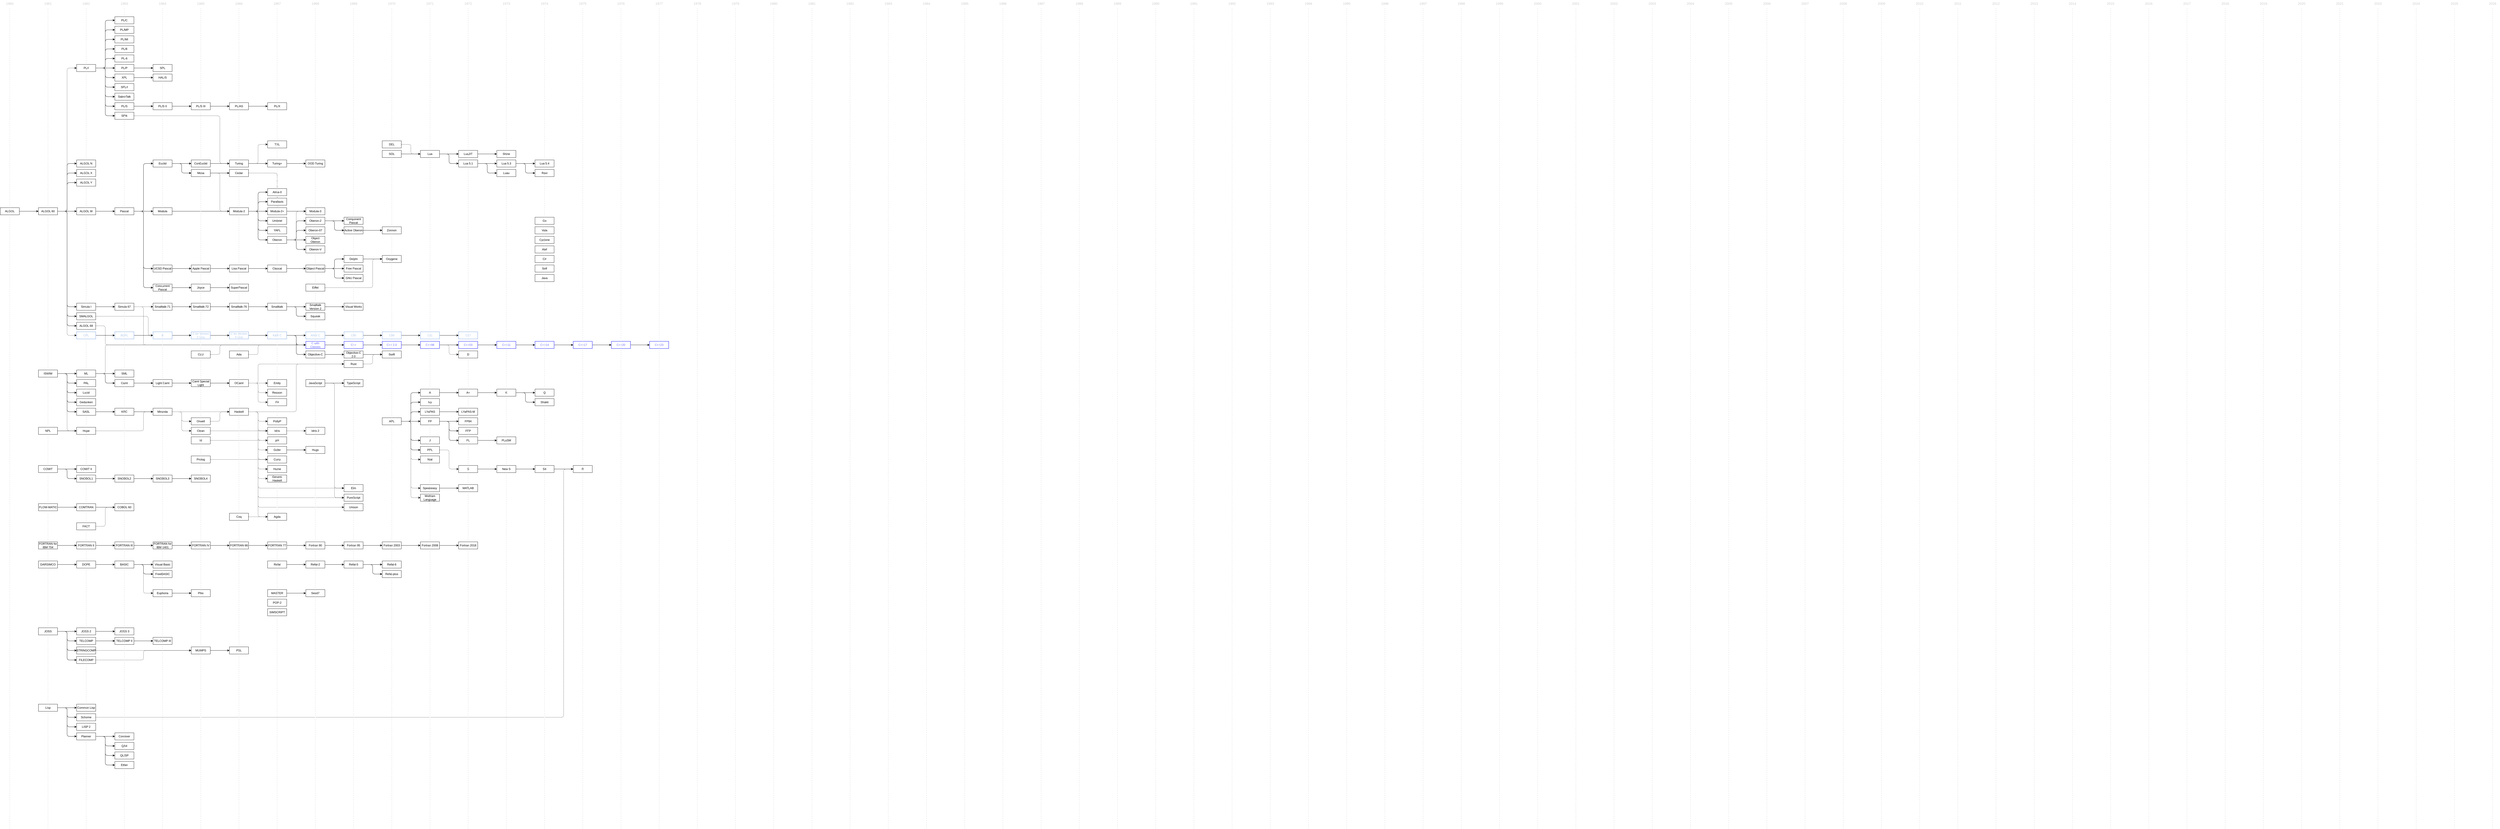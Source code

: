 <mxfile version="21.3.2" type="github">
  <diagram name="Tree" id="KBvRU3A3p2nGMIXXvxWt">
    <mxGraphModel dx="1407" dy="896" grid="1" gridSize="10" guides="1" tooltips="1" connect="1" arrows="1" fold="1" page="1" pageScale="1" pageWidth="12000" pageHeight="3500" math="0" shadow="0">
      <root>
        <mxCell id="0" />
        <mxCell id="1" parent="0" />
        <mxCell id="UrL7DcTW2N4OfELLKphQ-14" value="" style="edgeStyle=orthogonalEdgeStyle;orthogonalLoop=1;jettySize=auto;html=1;" edge="1" parent="1" source="UrL7DcTW2N4OfELLKphQ-9" target="UrL7DcTW2N4OfELLKphQ-13">
          <mxGeometry relative="1" as="geometry" />
        </mxCell>
        <mxCell id="UrL7DcTW2N4OfELLKphQ-9" value="ALGOL" style="rounded=0;whiteSpace=wrap;html=1;labelBackgroundColor=none;" vertex="1" parent="1">
          <mxGeometry x="120" y="880" width="80" height="30" as="geometry" />
        </mxCell>
        <mxCell id="UrL7DcTW2N4OfELLKphQ-17" value="" style="edgeStyle=orthogonalEdgeStyle;orthogonalLoop=1;jettySize=auto;html=1;entryX=0;entryY=0.5;entryDx=0;entryDy=0;" edge="1" parent="1" source="UrL7DcTW2N4OfELLKphQ-13" target="UrL7DcTW2N4OfELLKphQ-15">
          <mxGeometry relative="1" as="geometry" />
        </mxCell>
        <mxCell id="UrL7DcTW2N4OfELLKphQ-19" style="edgeStyle=orthogonalEdgeStyle;orthogonalLoop=1;jettySize=auto;html=1;exitX=1;exitY=0.5;exitDx=0;exitDy=0;entryX=0;entryY=0.5;entryDx=0;entryDy=0;" edge="1" parent="1" source="UrL7DcTW2N4OfELLKphQ-13" target="UrL7DcTW2N4OfELLKphQ-18">
          <mxGeometry relative="1" as="geometry" />
        </mxCell>
        <mxCell id="UrL7DcTW2N4OfELLKphQ-21" style="edgeStyle=orthogonalEdgeStyle;orthogonalLoop=1;jettySize=auto;html=1;exitX=1;exitY=0.5;exitDx=0;exitDy=0;entryX=0;entryY=0.5;entryDx=0;entryDy=0;" edge="1" parent="1" source="UrL7DcTW2N4OfELLKphQ-13" target="UrL7DcTW2N4OfELLKphQ-20">
          <mxGeometry relative="1" as="geometry" />
        </mxCell>
        <mxCell id="UrL7DcTW2N4OfELLKphQ-23" style="edgeStyle=orthogonalEdgeStyle;orthogonalLoop=1;jettySize=auto;html=1;exitX=1;exitY=0.5;exitDx=0;exitDy=0;entryX=0;entryY=0.5;entryDx=0;entryDy=0;" edge="1" parent="1" source="UrL7DcTW2N4OfELLKphQ-13" target="UrL7DcTW2N4OfELLKphQ-22">
          <mxGeometry relative="1" as="geometry" />
        </mxCell>
        <mxCell id="UrL7DcTW2N4OfELLKphQ-100" style="edgeStyle=orthogonalEdgeStyle;orthogonalLoop=1;jettySize=auto;html=1;exitX=1;exitY=0.5;exitDx=0;exitDy=0;entryX=0;entryY=0.5;entryDx=0;entryDy=0;fontFamily=Helvetica;fontSize=12;fontColor=default;dashed=1;endArrow=classic;endFill=1;" edge="1" parent="1" source="UrL7DcTW2N4OfELLKphQ-13" target="UrL7DcTW2N4OfELLKphQ-40">
          <mxGeometry relative="1" as="geometry" />
        </mxCell>
        <mxCell id="UrL7DcTW2N4OfELLKphQ-148" style="edgeStyle=orthogonalEdgeStyle;orthogonalLoop=1;jettySize=auto;html=1;exitX=1;exitY=0.5;exitDx=0;exitDy=0;entryX=0;entryY=0.5;entryDx=0;entryDy=0;fontFamily=Helvetica;fontSize=12;fontColor=default;" edge="1" parent="1" source="UrL7DcTW2N4OfELLKphQ-13" target="UrL7DcTW2N4OfELLKphQ-145">
          <mxGeometry relative="1" as="geometry" />
        </mxCell>
        <mxCell id="UrL7DcTW2N4OfELLKphQ-150" style="edgeStyle=orthogonalEdgeStyle;orthogonalLoop=1;jettySize=auto;html=1;exitX=1;exitY=0.5;exitDx=0;exitDy=0;entryX=0;entryY=0.5;entryDx=0;entryDy=0;fontFamily=Helvetica;fontSize=12;fontColor=default;" edge="1" parent="1" source="UrL7DcTW2N4OfELLKphQ-13" target="UrL7DcTW2N4OfELLKphQ-144">
          <mxGeometry relative="1" as="geometry" />
        </mxCell>
        <mxCell id="UrL7DcTW2N4OfELLKphQ-151" style="edgeStyle=orthogonalEdgeStyle;orthogonalLoop=1;jettySize=auto;html=1;exitX=1;exitY=0.5;exitDx=0;exitDy=0;entryX=0;entryY=0.5;entryDx=0;entryDy=0;fontFamily=Helvetica;fontSize=12;fontColor=default;" edge="1" parent="1" source="UrL7DcTW2N4OfELLKphQ-13" target="UrL7DcTW2N4OfELLKphQ-149">
          <mxGeometry relative="1" as="geometry" />
        </mxCell>
        <mxCell id="UrL7DcTW2N4OfELLKphQ-168" style="edgeStyle=orthogonalEdgeStyle;orthogonalLoop=1;jettySize=auto;html=1;exitX=1;exitY=0.5;exitDx=0;exitDy=0;entryX=0;entryY=0.5;entryDx=0;entryDy=0;fontFamily=Helvetica;fontSize=12;fontColor=default;dashed=1;" edge="1" parent="1" source="UrL7DcTW2N4OfELLKphQ-13" target="UrL7DcTW2N4OfELLKphQ-167">
          <mxGeometry relative="1" as="geometry" />
        </mxCell>
        <mxCell id="UrL7DcTW2N4OfELLKphQ-13" value="ALGOL 60" style="rounded=0;whiteSpace=wrap;html=1;labelBackgroundColor=none;" vertex="1" parent="1">
          <mxGeometry x="280" y="880" width="80" height="30" as="geometry" />
        </mxCell>
        <mxCell id="UrL7DcTW2N4OfELLKphQ-15" value="ALGOL N" style="rounded=0;whiteSpace=wrap;html=1;labelBackgroundColor=none;" vertex="1" parent="1">
          <mxGeometry x="440" y="680" width="80" height="30" as="geometry" />
        </mxCell>
        <mxCell id="UrL7DcTW2N4OfELLKphQ-18" value="ALGOL X" style="rounded=0;whiteSpace=wrap;html=1;" vertex="1" parent="1">
          <mxGeometry x="440" y="720" width="80" height="30" as="geometry" />
        </mxCell>
        <mxCell id="UrL7DcTW2N4OfELLKphQ-20" value="ALGOL Y" style="rounded=0;whiteSpace=wrap;html=1;" vertex="1" parent="1">
          <mxGeometry x="440" y="760" width="80" height="30" as="geometry" />
        </mxCell>
        <mxCell id="UrL7DcTW2N4OfELLKphQ-25" style="edgeStyle=orthogonalEdgeStyle;orthogonalLoop=1;jettySize=auto;html=1;exitX=1;exitY=0.5;exitDx=0;exitDy=0;entryX=0;entryY=0.5;entryDx=0;entryDy=0;fontFamily=Helvetica;fontSize=12;fontColor=default;" edge="1" parent="1" source="UrL7DcTW2N4OfELLKphQ-22" target="UrL7DcTW2N4OfELLKphQ-24">
          <mxGeometry relative="1" as="geometry" />
        </mxCell>
        <mxCell id="UrL7DcTW2N4OfELLKphQ-22" value="ALGOL W" style="rounded=0;whiteSpace=wrap;html=1;" vertex="1" parent="1">
          <mxGeometry x="440" y="880" width="80" height="30" as="geometry" />
        </mxCell>
        <mxCell id="UrL7DcTW2N4OfELLKphQ-27" style="edgeStyle=orthogonalEdgeStyle;orthogonalLoop=1;jettySize=auto;html=1;exitX=1;exitY=0.5;exitDx=0;exitDy=0;entryX=0;entryY=0.5;entryDx=0;entryDy=0;fontFamily=Helvetica;fontSize=12;fontColor=default;" edge="1" parent="1" source="UrL7DcTW2N4OfELLKphQ-24" target="UrL7DcTW2N4OfELLKphQ-26">
          <mxGeometry relative="1" as="geometry" />
        </mxCell>
        <mxCell id="UrL7DcTW2N4OfELLKphQ-80" style="edgeStyle=orthogonalEdgeStyle;orthogonalLoop=1;jettySize=auto;html=1;exitX=1;exitY=0.5;exitDx=0;exitDy=0;entryX=0;entryY=0.5;entryDx=0;entryDy=0;fontFamily=Helvetica;fontSize=12;fontColor=default;" edge="1" parent="1" source="UrL7DcTW2N4OfELLKphQ-24" target="UrL7DcTW2N4OfELLKphQ-79">
          <mxGeometry relative="1" as="geometry" />
        </mxCell>
        <mxCell id="UrL7DcTW2N4OfELLKphQ-119" style="edgeStyle=orthogonalEdgeStyle;orthogonalLoop=1;jettySize=auto;html=1;exitX=1;exitY=0.5;exitDx=0;exitDy=0;entryX=0;entryY=0.5;entryDx=0;entryDy=0;fontFamily=Helvetica;fontSize=12;fontColor=default;" edge="1" parent="1" source="UrL7DcTW2N4OfELLKphQ-24" target="UrL7DcTW2N4OfELLKphQ-118">
          <mxGeometry relative="1" as="geometry" />
        </mxCell>
        <mxCell id="UrL7DcTW2N4OfELLKphQ-139" style="edgeStyle=orthogonalEdgeStyle;orthogonalLoop=1;jettySize=auto;html=1;exitX=1;exitY=0.5;exitDx=0;exitDy=0;entryX=0;entryY=0.5;entryDx=0;entryDy=0;fontFamily=Helvetica;fontSize=12;fontColor=default;" edge="1" parent="1" source="UrL7DcTW2N4OfELLKphQ-24" target="UrL7DcTW2N4OfELLKphQ-138">
          <mxGeometry relative="1" as="geometry" />
        </mxCell>
        <mxCell id="UrL7DcTW2N4OfELLKphQ-24" value="Pascal" style="rounded=0;whiteSpace=wrap;html=1;" vertex="1" parent="1">
          <mxGeometry x="600" y="880" width="80" height="30" as="geometry" />
        </mxCell>
        <mxCell id="UrL7DcTW2N4OfELLKphQ-30" style="edgeStyle=orthogonalEdgeStyle;orthogonalLoop=1;jettySize=auto;html=1;exitX=1;exitY=0.5;exitDx=0;exitDy=0;entryX=0;entryY=0.5;entryDx=0;entryDy=0;fontFamily=Helvetica;fontSize=12;fontColor=default;" edge="1" parent="1" source="UrL7DcTW2N4OfELLKphQ-26" target="UrL7DcTW2N4OfELLKphQ-29">
          <mxGeometry relative="1" as="geometry" />
        </mxCell>
        <mxCell id="UrL7DcTW2N4OfELLKphQ-31" style="edgeStyle=orthogonalEdgeStyle;orthogonalLoop=1;jettySize=auto;html=1;exitX=1;exitY=0.5;exitDx=0;exitDy=0;entryX=0;entryY=0.5;entryDx=0;entryDy=0;fontFamily=Helvetica;fontSize=12;fontColor=default;" edge="1" parent="1" source="UrL7DcTW2N4OfELLKphQ-26" target="UrL7DcTW2N4OfELLKphQ-28">
          <mxGeometry relative="1" as="geometry" />
        </mxCell>
        <mxCell id="UrL7DcTW2N4OfELLKphQ-26" value="Euclid" style="rounded=0;whiteSpace=wrap;html=1;strokeColor=default;fontFamily=Helvetica;fontSize=12;fontColor=default;fillColor=default;" vertex="1" parent="1">
          <mxGeometry x="760" y="680" width="80" height="30" as="geometry" />
        </mxCell>
        <mxCell id="UrL7DcTW2N4OfELLKphQ-78" style="edgeStyle=orthogonalEdgeStyle;orthogonalLoop=1;jettySize=auto;html=1;exitX=1;exitY=0.5;exitDx=0;exitDy=0;fontFamily=Helvetica;fontSize=12;fontColor=default;" edge="1" parent="1" source="UrL7DcTW2N4OfELLKphQ-28" target="UrL7DcTW2N4OfELLKphQ-77">
          <mxGeometry relative="1" as="geometry" />
        </mxCell>
        <mxCell id="UrL7DcTW2N4OfELLKphQ-361" style="edgeStyle=orthogonalEdgeStyle;orthogonalLoop=1;jettySize=auto;html=1;exitX=1;exitY=0.5;exitDx=0;exitDy=0;entryX=0;entryY=0.5;entryDx=0;entryDy=0;fontFamily=Helvetica;fontSize=12;fontColor=default;dashed=1;" edge="1" parent="1" source="UrL7DcTW2N4OfELLKphQ-28" target="UrL7DcTW2N4OfELLKphQ-81">
          <mxGeometry relative="1" as="geometry" />
        </mxCell>
        <mxCell id="UrL7DcTW2N4OfELLKphQ-28" value="Mesa" style="rounded=0;whiteSpace=wrap;html=1;strokeColor=default;fontFamily=Helvetica;fontSize=12;fontColor=default;fillColor=default;" vertex="1" parent="1">
          <mxGeometry x="920" y="720" width="80" height="30" as="geometry" />
        </mxCell>
        <mxCell id="UrL7DcTW2N4OfELLKphQ-33" style="edgeStyle=orthogonalEdgeStyle;orthogonalLoop=1;jettySize=auto;html=1;exitX=1;exitY=0.5;exitDx=0;exitDy=0;entryX=0;entryY=0.5;entryDx=0;entryDy=0;fontFamily=Helvetica;fontSize=12;fontColor=default;" edge="1" parent="1" source="UrL7DcTW2N4OfELLKphQ-29" target="UrL7DcTW2N4OfELLKphQ-32">
          <mxGeometry relative="1" as="geometry" />
        </mxCell>
        <mxCell id="UrL7DcTW2N4OfELLKphQ-29" value="ConEuclid" style="rounded=0;whiteSpace=wrap;html=1;strokeColor=default;fontFamily=Helvetica;fontSize=12;fontColor=default;fillColor=default;" vertex="1" parent="1">
          <mxGeometry x="920" y="680" width="80" height="30" as="geometry" />
        </mxCell>
        <mxCell id="UrL7DcTW2N4OfELLKphQ-35" style="edgeStyle=orthogonalEdgeStyle;orthogonalLoop=1;jettySize=auto;html=1;exitX=1;exitY=0.5;exitDx=0;exitDy=0;fontFamily=Helvetica;fontSize=12;fontColor=default;" edge="1" parent="1" source="UrL7DcTW2N4OfELLKphQ-32" target="UrL7DcTW2N4OfELLKphQ-34">
          <mxGeometry relative="1" as="geometry" />
        </mxCell>
        <mxCell id="UrL7DcTW2N4OfELLKphQ-102" style="edgeStyle=orthogonalEdgeStyle;orthogonalLoop=1;jettySize=auto;html=1;exitX=1;exitY=0.5;exitDx=0;exitDy=0;entryX=0;entryY=0.5;entryDx=0;entryDy=0;fontFamily=Helvetica;fontSize=12;fontColor=default;dashed=1;" edge="1" parent="1" source="UrL7DcTW2N4OfELLKphQ-32" target="UrL7DcTW2N4OfELLKphQ-38">
          <mxGeometry relative="1" as="geometry" />
        </mxCell>
        <mxCell id="UrL7DcTW2N4OfELLKphQ-32" value="Turing" style="rounded=0;whiteSpace=wrap;html=1;strokeColor=default;fontFamily=Helvetica;fontSize=12;fontColor=default;fillColor=default;" vertex="1" parent="1">
          <mxGeometry x="1080" y="680" width="80" height="30" as="geometry" />
        </mxCell>
        <mxCell id="UrL7DcTW2N4OfELLKphQ-37" style="edgeStyle=orthogonalEdgeStyle;orthogonalLoop=1;jettySize=auto;html=1;exitX=1;exitY=0.5;exitDx=0;exitDy=0;entryX=0;entryY=0.5;entryDx=0;entryDy=0;fontFamily=Helvetica;fontSize=12;fontColor=default;" edge="1" parent="1" source="UrL7DcTW2N4OfELLKphQ-34" target="UrL7DcTW2N4OfELLKphQ-36">
          <mxGeometry relative="1" as="geometry" />
        </mxCell>
        <mxCell id="UrL7DcTW2N4OfELLKphQ-34" value="Turing+" style="rounded=0;whiteSpace=wrap;html=1;strokeColor=default;fontFamily=Helvetica;fontSize=12;fontColor=default;fillColor=default;" vertex="1" parent="1">
          <mxGeometry x="1240" y="680" width="80" height="30" as="geometry" />
        </mxCell>
        <mxCell id="UrL7DcTW2N4OfELLKphQ-36" value="OOD Turing" style="rounded=0;whiteSpace=wrap;html=1;strokeColor=default;fontFamily=Helvetica;fontSize=12;fontColor=default;fillColor=default;" vertex="1" parent="1">
          <mxGeometry x="1400" y="680" width="80" height="30" as="geometry" />
        </mxCell>
        <mxCell id="UrL7DcTW2N4OfELLKphQ-38" value="TXL" style="rounded=0;whiteSpace=wrap;html=1;strokeColor=default;fontFamily=Helvetica;fontSize=12;fontColor=default;fillColor=default;" vertex="1" parent="1">
          <mxGeometry x="1240" y="600" width="80" height="30" as="geometry" />
        </mxCell>
        <mxCell id="UrL7DcTW2N4OfELLKphQ-53" style="edgeStyle=orthogonalEdgeStyle;orthogonalLoop=1;jettySize=auto;html=1;exitX=1;exitY=0.5;exitDx=0;exitDy=0;entryX=0;entryY=0.5;entryDx=0;entryDy=0;fontFamily=Helvetica;fontSize=12;fontColor=default;" edge="1" parent="1" source="UrL7DcTW2N4OfELLKphQ-40" target="UrL7DcTW2N4OfELLKphQ-41">
          <mxGeometry relative="1" as="geometry" />
        </mxCell>
        <mxCell id="UrL7DcTW2N4OfELLKphQ-54" style="edgeStyle=orthogonalEdgeStyle;orthogonalLoop=1;jettySize=auto;html=1;exitX=1;exitY=0.5;exitDx=0;exitDy=0;entryX=0;entryY=0.5;entryDx=0;entryDy=0;fontFamily=Helvetica;fontSize=12;fontColor=default;" edge="1" parent="1" source="UrL7DcTW2N4OfELLKphQ-40" target="UrL7DcTW2N4OfELLKphQ-42">
          <mxGeometry relative="1" as="geometry" />
        </mxCell>
        <mxCell id="UrL7DcTW2N4OfELLKphQ-55" style="edgeStyle=orthogonalEdgeStyle;orthogonalLoop=1;jettySize=auto;html=1;exitX=1;exitY=0.5;exitDx=0;exitDy=0;entryX=0;entryY=0.5;entryDx=0;entryDy=0;fontFamily=Helvetica;fontSize=12;fontColor=default;" edge="1" parent="1" source="UrL7DcTW2N4OfELLKphQ-40" target="UrL7DcTW2N4OfELLKphQ-43">
          <mxGeometry relative="1" as="geometry" />
        </mxCell>
        <mxCell id="UrL7DcTW2N4OfELLKphQ-56" style="edgeStyle=orthogonalEdgeStyle;orthogonalLoop=1;jettySize=auto;html=1;exitX=1;exitY=0.5;exitDx=0;exitDy=0;entryX=0;entryY=0.5;entryDx=0;entryDy=0;fontFamily=Helvetica;fontSize=12;fontColor=default;" edge="1" parent="1" source="UrL7DcTW2N4OfELLKphQ-40" target="UrL7DcTW2N4OfELLKphQ-44">
          <mxGeometry relative="1" as="geometry" />
        </mxCell>
        <mxCell id="UrL7DcTW2N4OfELLKphQ-57" style="edgeStyle=orthogonalEdgeStyle;orthogonalLoop=1;jettySize=auto;html=1;exitX=1;exitY=0.5;exitDx=0;exitDy=0;entryX=0;entryY=0.5;entryDx=0;entryDy=0;fontFamily=Helvetica;fontSize=12;fontColor=default;" edge="1" parent="1" source="UrL7DcTW2N4OfELLKphQ-40" target="UrL7DcTW2N4OfELLKphQ-45">
          <mxGeometry relative="1" as="geometry" />
        </mxCell>
        <mxCell id="UrL7DcTW2N4OfELLKphQ-58" style="edgeStyle=orthogonalEdgeStyle;orthogonalLoop=1;jettySize=auto;html=1;exitX=1;exitY=0.5;exitDx=0;exitDy=0;entryX=0;entryY=0.5;entryDx=0;entryDy=0;fontFamily=Helvetica;fontSize=12;fontColor=default;" edge="1" parent="1" source="UrL7DcTW2N4OfELLKphQ-40" target="UrL7DcTW2N4OfELLKphQ-46">
          <mxGeometry relative="1" as="geometry" />
        </mxCell>
        <mxCell id="UrL7DcTW2N4OfELLKphQ-59" style="edgeStyle=orthogonalEdgeStyle;orthogonalLoop=1;jettySize=auto;html=1;exitX=1;exitY=0.5;exitDx=0;exitDy=0;entryX=0;entryY=0.5;entryDx=0;entryDy=0;fontFamily=Helvetica;fontSize=12;fontColor=default;" edge="1" parent="1" source="UrL7DcTW2N4OfELLKphQ-40" target="UrL7DcTW2N4OfELLKphQ-47">
          <mxGeometry relative="1" as="geometry" />
        </mxCell>
        <mxCell id="UrL7DcTW2N4OfELLKphQ-60" style="edgeStyle=orthogonalEdgeStyle;orthogonalLoop=1;jettySize=auto;html=1;exitX=1;exitY=0.5;exitDx=0;exitDy=0;entryX=0;entryY=0.5;entryDx=0;entryDy=0;fontFamily=Helvetica;fontSize=12;fontColor=default;" edge="1" parent="1" source="UrL7DcTW2N4OfELLKphQ-40" target="UrL7DcTW2N4OfELLKphQ-48">
          <mxGeometry relative="1" as="geometry" />
        </mxCell>
        <mxCell id="UrL7DcTW2N4OfELLKphQ-61" style="edgeStyle=orthogonalEdgeStyle;orthogonalLoop=1;jettySize=auto;html=1;exitX=1;exitY=0.5;exitDx=0;exitDy=0;entryX=0;entryY=0.5;entryDx=0;entryDy=0;fontFamily=Helvetica;fontSize=12;fontColor=default;" edge="1" parent="1" source="UrL7DcTW2N4OfELLKphQ-40" target="UrL7DcTW2N4OfELLKphQ-49">
          <mxGeometry relative="1" as="geometry" />
        </mxCell>
        <mxCell id="UrL7DcTW2N4OfELLKphQ-62" style="edgeStyle=orthogonalEdgeStyle;orthogonalLoop=1;jettySize=auto;html=1;exitX=1;exitY=0.5;exitDx=0;exitDy=0;entryX=0;entryY=0.5;entryDx=0;entryDy=0;fontFamily=Helvetica;fontSize=12;fontColor=default;" edge="1" parent="1" source="UrL7DcTW2N4OfELLKphQ-40" target="UrL7DcTW2N4OfELLKphQ-50">
          <mxGeometry relative="1" as="geometry" />
        </mxCell>
        <mxCell id="UrL7DcTW2N4OfELLKphQ-63" style="edgeStyle=orthogonalEdgeStyle;orthogonalLoop=1;jettySize=auto;html=1;exitX=1;exitY=0.5;exitDx=0;exitDy=0;entryX=0;entryY=0.5;entryDx=0;entryDy=0;fontFamily=Helvetica;fontSize=12;fontColor=default;" edge="1" parent="1" source="UrL7DcTW2N4OfELLKphQ-40" target="UrL7DcTW2N4OfELLKphQ-51">
          <mxGeometry relative="1" as="geometry" />
        </mxCell>
        <mxCell id="UrL7DcTW2N4OfELLKphQ-40" value="PL/I" style="rounded=0;whiteSpace=wrap;html=1;labelBackgroundColor=none;" vertex="1" parent="1">
          <mxGeometry x="440" y="280" width="80" height="30" as="geometry" />
        </mxCell>
        <mxCell id="UrL7DcTW2N4OfELLKphQ-42" value="PL/MP" style="rounded=0;whiteSpace=wrap;html=1;labelBackgroundColor=none;" vertex="1" parent="1">
          <mxGeometry x="600" y="120" width="80" height="30" as="geometry" />
        </mxCell>
        <mxCell id="UrL7DcTW2N4OfELLKphQ-43" value="PL/MI" style="rounded=0;whiteSpace=wrap;html=1;labelBackgroundColor=none;" vertex="1" parent="1">
          <mxGeometry x="600" y="160" width="80" height="30" as="geometry" />
        </mxCell>
        <mxCell id="UrL7DcTW2N4OfELLKphQ-44" value="PL/8" style="rounded=0;whiteSpace=wrap;html=1;labelBackgroundColor=none;" vertex="1" parent="1">
          <mxGeometry x="600" y="200" width="80" height="30" as="geometry" />
        </mxCell>
        <mxCell id="UrL7DcTW2N4OfELLKphQ-45" value="PL-6" style="rounded=0;whiteSpace=wrap;html=1;labelBackgroundColor=none;" vertex="1" parent="1">
          <mxGeometry x="600" y="240" width="80" height="30" as="geometry" />
        </mxCell>
        <mxCell id="UrL7DcTW2N4OfELLKphQ-65" style="edgeStyle=orthogonalEdgeStyle;orthogonalLoop=1;jettySize=auto;html=1;exitX=1;exitY=0.5;exitDx=0;exitDy=0;entryX=0;entryY=0.5;entryDx=0;entryDy=0;fontFamily=Helvetica;fontSize=12;fontColor=default;" edge="1" parent="1" source="UrL7DcTW2N4OfELLKphQ-46" target="UrL7DcTW2N4OfELLKphQ-64">
          <mxGeometry relative="1" as="geometry" />
        </mxCell>
        <mxCell id="UrL7DcTW2N4OfELLKphQ-46" value="PL/P" style="rounded=0;whiteSpace=wrap;html=1;labelBackgroundColor=none;" vertex="1" parent="1">
          <mxGeometry x="600" y="280" width="80" height="30" as="geometry" />
        </mxCell>
        <mxCell id="UrL7DcTW2N4OfELLKphQ-67" style="edgeStyle=orthogonalEdgeStyle;orthogonalLoop=1;jettySize=auto;html=1;exitX=1;exitY=0.5;exitDx=0;exitDy=0;entryX=0;entryY=0.5;entryDx=0;entryDy=0;fontFamily=Helvetica;fontSize=12;fontColor=default;" edge="1" parent="1" source="UrL7DcTW2N4OfELLKphQ-47" target="UrL7DcTW2N4OfELLKphQ-66">
          <mxGeometry relative="1" as="geometry" />
        </mxCell>
        <mxCell id="UrL7DcTW2N4OfELLKphQ-47" value="XPL" style="rounded=0;whiteSpace=wrap;html=1;labelBackgroundColor=none;" vertex="1" parent="1">
          <mxGeometry x="600" y="320" width="80" height="30" as="geometry" />
        </mxCell>
        <mxCell id="UrL7DcTW2N4OfELLKphQ-48" value="SPL/I" style="rounded=0;whiteSpace=wrap;html=1;labelBackgroundColor=none;" vertex="1" parent="1">
          <mxGeometry x="600" y="360" width="80" height="30" as="geometry" />
        </mxCell>
        <mxCell id="UrL7DcTW2N4OfELLKphQ-49" value="SabreTalk" style="rounded=0;whiteSpace=wrap;html=1;labelBackgroundColor=none;" vertex="1" parent="1">
          <mxGeometry x="600" y="400" width="80" height="30" as="geometry" />
        </mxCell>
        <mxCell id="UrL7DcTW2N4OfELLKphQ-72" style="edgeStyle=orthogonalEdgeStyle;orthogonalLoop=1;jettySize=auto;html=1;exitX=1;exitY=0.5;exitDx=0;exitDy=0;fontFamily=Helvetica;fontSize=12;fontColor=default;" edge="1" parent="1" source="UrL7DcTW2N4OfELLKphQ-50" target="UrL7DcTW2N4OfELLKphQ-68">
          <mxGeometry relative="1" as="geometry" />
        </mxCell>
        <mxCell id="UrL7DcTW2N4OfELLKphQ-50" value="PL/S" style="rounded=0;whiteSpace=wrap;html=1;labelBackgroundColor=none;" vertex="1" parent="1">
          <mxGeometry x="600" y="440" width="80" height="30" as="geometry" />
        </mxCell>
        <mxCell id="UrL7DcTW2N4OfELLKphQ-101" style="edgeStyle=orthogonalEdgeStyle;orthogonalLoop=1;jettySize=auto;html=1;exitX=1;exitY=0.5;exitDx=0;exitDy=0;entryX=0;entryY=0.5;entryDx=0;entryDy=0;fontFamily=Helvetica;fontSize=12;fontColor=default;dashed=1;" edge="1" parent="1" source="UrL7DcTW2N4OfELLKphQ-51" target="UrL7DcTW2N4OfELLKphQ-32">
          <mxGeometry relative="1" as="geometry">
            <Array as="points">
              <mxPoint x="1040" y="495" />
              <mxPoint x="1040" y="695" />
            </Array>
          </mxGeometry>
        </mxCell>
        <mxCell id="UrL7DcTW2N4OfELLKphQ-51" value="SP/k" style="rounded=0;whiteSpace=wrap;html=1;labelBackgroundColor=none;" vertex="1" parent="1">
          <mxGeometry x="600" y="480" width="80" height="30" as="geometry" />
        </mxCell>
        <mxCell id="UrL7DcTW2N4OfELLKphQ-64" value="SPL" style="rounded=0;whiteSpace=wrap;html=1;labelBackgroundColor=none;" vertex="1" parent="1">
          <mxGeometry x="760" y="280" width="80" height="30" as="geometry" />
        </mxCell>
        <mxCell id="UrL7DcTW2N4OfELLKphQ-66" value="HAL/S" style="rounded=0;whiteSpace=wrap;html=1;labelBackgroundColor=none;" vertex="1" parent="1">
          <mxGeometry x="760" y="320" width="80" height="30" as="geometry" />
        </mxCell>
        <mxCell id="UrL7DcTW2N4OfELLKphQ-73" style="edgeStyle=orthogonalEdgeStyle;orthogonalLoop=1;jettySize=auto;html=1;exitX=1;exitY=0.5;exitDx=0;exitDy=0;entryX=0;entryY=0.5;entryDx=0;entryDy=0;fontFamily=Helvetica;fontSize=12;fontColor=default;" edge="1" parent="1" source="UrL7DcTW2N4OfELLKphQ-68" target="UrL7DcTW2N4OfELLKphQ-69">
          <mxGeometry relative="1" as="geometry" />
        </mxCell>
        <mxCell id="UrL7DcTW2N4OfELLKphQ-68" value="PL/S II" style="rounded=0;whiteSpace=wrap;html=1;labelBackgroundColor=none;" vertex="1" parent="1">
          <mxGeometry x="760" y="440" width="80" height="30" as="geometry" />
        </mxCell>
        <mxCell id="UrL7DcTW2N4OfELLKphQ-74" style="edgeStyle=orthogonalEdgeStyle;orthogonalLoop=1;jettySize=auto;html=1;exitX=1;exitY=0.5;exitDx=0;exitDy=0;fontFamily=Helvetica;fontSize=12;fontColor=default;" edge="1" parent="1" source="UrL7DcTW2N4OfELLKphQ-69" target="UrL7DcTW2N4OfELLKphQ-70">
          <mxGeometry relative="1" as="geometry" />
        </mxCell>
        <mxCell id="UrL7DcTW2N4OfELLKphQ-69" value="PL/S III" style="rounded=0;whiteSpace=wrap;html=1;labelBackgroundColor=none;" vertex="1" parent="1">
          <mxGeometry x="920" y="440" width="80" height="30" as="geometry" />
        </mxCell>
        <mxCell id="UrL7DcTW2N4OfELLKphQ-75" style="edgeStyle=orthogonalEdgeStyle;orthogonalLoop=1;jettySize=auto;html=1;exitX=1;exitY=0.5;exitDx=0;exitDy=0;fontFamily=Helvetica;fontSize=12;fontColor=default;" edge="1" parent="1" source="UrL7DcTW2N4OfELLKphQ-70" target="UrL7DcTW2N4OfELLKphQ-71">
          <mxGeometry relative="1" as="geometry" />
        </mxCell>
        <mxCell id="UrL7DcTW2N4OfELLKphQ-70" value="PL/AS" style="rounded=0;whiteSpace=wrap;html=1;labelBackgroundColor=none;" vertex="1" parent="1">
          <mxGeometry x="1080" y="440" width="80" height="30" as="geometry" />
        </mxCell>
        <mxCell id="UrL7DcTW2N4OfELLKphQ-71" value="PL/X" style="rounded=0;whiteSpace=wrap;html=1;labelBackgroundColor=none;" vertex="1" parent="1">
          <mxGeometry x="1240" y="440" width="80" height="30" as="geometry" />
        </mxCell>
        <mxCell id="UrL7DcTW2N4OfELLKphQ-97" style="edgeStyle=orthogonalEdgeStyle;orthogonalLoop=1;jettySize=auto;html=1;exitX=1;exitY=0.5;exitDx=0;exitDy=0;entryX=0;entryY=0.5;entryDx=0;entryDy=0;fontFamily=Helvetica;fontSize=12;fontColor=default;dashed=1;endArrow=classic;endFill=1;" edge="1" parent="1" source="UrL7DcTW2N4OfELLKphQ-77" target="UrL7DcTW2N4OfELLKphQ-87">
          <mxGeometry relative="1" as="geometry" />
        </mxCell>
        <mxCell id="UrL7DcTW2N4OfELLKphQ-77" value="Cedar" style="rounded=0;whiteSpace=wrap;html=1;labelBackgroundColor=none;" vertex="1" parent="1">
          <mxGeometry x="1080" y="720" width="80" height="30" as="geometry" />
        </mxCell>
        <mxCell id="UrL7DcTW2N4OfELLKphQ-82" style="edgeStyle=orthogonalEdgeStyle;orthogonalLoop=1;jettySize=auto;html=1;exitX=1;exitY=0.5;exitDx=0;exitDy=0;entryX=0;entryY=0.5;entryDx=0;entryDy=0;fontFamily=Helvetica;fontSize=12;fontColor=default;" edge="1" parent="1" source="UrL7DcTW2N4OfELLKphQ-79" target="UrL7DcTW2N4OfELLKphQ-81">
          <mxGeometry relative="1" as="geometry" />
        </mxCell>
        <mxCell id="UrL7DcTW2N4OfELLKphQ-79" value="Modula" style="rounded=0;whiteSpace=wrap;html=1;" vertex="1" parent="1">
          <mxGeometry x="760" y="880" width="80" height="30" as="geometry" />
        </mxCell>
        <mxCell id="UrL7DcTW2N4OfELLKphQ-90" style="edgeStyle=orthogonalEdgeStyle;orthogonalLoop=1;jettySize=auto;html=1;exitX=1;exitY=0.5;exitDx=0;exitDy=0;entryX=0;entryY=0.5;entryDx=0;entryDy=0;fontFamily=Helvetica;fontSize=12;fontColor=default;" edge="1" parent="1" source="UrL7DcTW2N4OfELLKphQ-81" target="UrL7DcTW2N4OfELLKphQ-86">
          <mxGeometry relative="1" as="geometry" />
        </mxCell>
        <mxCell id="UrL7DcTW2N4OfELLKphQ-92" style="edgeStyle=orthogonalEdgeStyle;orthogonalLoop=1;jettySize=auto;html=1;exitX=1;exitY=0.5;exitDx=0;exitDy=0;entryX=0;entryY=0.5;entryDx=0;entryDy=0;fontFamily=Helvetica;fontSize=12;fontColor=default;" edge="1" parent="1" source="UrL7DcTW2N4OfELLKphQ-81" target="UrL7DcTW2N4OfELLKphQ-83">
          <mxGeometry relative="1" as="geometry" />
        </mxCell>
        <mxCell id="UrL7DcTW2N4OfELLKphQ-93" style="edgeStyle=orthogonalEdgeStyle;orthogonalLoop=1;jettySize=auto;html=1;exitX=1;exitY=0.5;exitDx=0;exitDy=0;entryX=0;entryY=0.5;entryDx=0;entryDy=0;fontFamily=Helvetica;fontSize=12;fontColor=default;" edge="1" parent="1" source="UrL7DcTW2N4OfELLKphQ-81" target="UrL7DcTW2N4OfELLKphQ-84">
          <mxGeometry relative="1" as="geometry" />
        </mxCell>
        <mxCell id="UrL7DcTW2N4OfELLKphQ-94" style="edgeStyle=orthogonalEdgeStyle;orthogonalLoop=1;jettySize=auto;html=1;exitX=1;exitY=0.5;exitDx=0;exitDy=0;entryX=0;entryY=0.5;entryDx=0;entryDy=0;fontFamily=Helvetica;fontSize=12;fontColor=default;" edge="1" parent="1" source="UrL7DcTW2N4OfELLKphQ-81" target="UrL7DcTW2N4OfELLKphQ-85">
          <mxGeometry relative="1" as="geometry" />
        </mxCell>
        <mxCell id="UrL7DcTW2N4OfELLKphQ-95" style="edgeStyle=orthogonalEdgeStyle;orthogonalLoop=1;jettySize=auto;html=1;exitX=1;exitY=0.5;exitDx=0;exitDy=0;entryX=0;entryY=0.5;entryDx=0;entryDy=0;fontFamily=Helvetica;fontSize=12;fontColor=default;" edge="1" parent="1" source="UrL7DcTW2N4OfELLKphQ-81" target="UrL7DcTW2N4OfELLKphQ-88">
          <mxGeometry relative="1" as="geometry" />
        </mxCell>
        <mxCell id="UrL7DcTW2N4OfELLKphQ-96" style="edgeStyle=orthogonalEdgeStyle;orthogonalLoop=1;jettySize=auto;html=1;exitX=1;exitY=0.5;exitDx=0;exitDy=0;entryX=0;entryY=0.5;entryDx=0;entryDy=0;fontFamily=Helvetica;fontSize=12;fontColor=default;" edge="1" parent="1" source="UrL7DcTW2N4OfELLKphQ-81" target="UrL7DcTW2N4OfELLKphQ-89">
          <mxGeometry relative="1" as="geometry" />
        </mxCell>
        <mxCell id="UrL7DcTW2N4OfELLKphQ-81" value="Modula-2" style="rounded=0;whiteSpace=wrap;html=1;" vertex="1" parent="1">
          <mxGeometry x="1080" y="880" width="80" height="30" as="geometry" />
        </mxCell>
        <mxCell id="UrL7DcTW2N4OfELLKphQ-83" value="Alma-0" style="rounded=0;whiteSpace=wrap;html=1;" vertex="1" parent="1">
          <mxGeometry x="1240" y="800" width="80" height="30" as="geometry" />
        </mxCell>
        <mxCell id="UrL7DcTW2N4OfELLKphQ-84" value="Parallaxis" style="rounded=0;whiteSpace=wrap;html=1;" vertex="1" parent="1">
          <mxGeometry x="1240" y="840" width="80" height="30" as="geometry" />
        </mxCell>
        <mxCell id="UrL7DcTW2N4OfELLKphQ-85" value="Umbriel" style="rounded=0;whiteSpace=wrap;html=1;" vertex="1" parent="1">
          <mxGeometry x="1240" y="920" width="80" height="30" as="geometry" />
        </mxCell>
        <mxCell id="UrL7DcTW2N4OfELLKphQ-91" style="edgeStyle=orthogonalEdgeStyle;orthogonalLoop=1;jettySize=auto;html=1;exitX=1;exitY=0.5;exitDx=0;exitDy=0;entryX=0;entryY=0.5;entryDx=0;entryDy=0;fontFamily=Helvetica;fontSize=12;fontColor=default;" edge="1" parent="1" source="UrL7DcTW2N4OfELLKphQ-86" target="UrL7DcTW2N4OfELLKphQ-87">
          <mxGeometry relative="1" as="geometry" />
        </mxCell>
        <mxCell id="UrL7DcTW2N4OfELLKphQ-86" value="Modula-2+" style="rounded=0;whiteSpace=wrap;html=1;" vertex="1" parent="1">
          <mxGeometry x="1240" y="880" width="80" height="30" as="geometry" />
        </mxCell>
        <UserObject label="Modula-3" tags="" id="UrL7DcTW2N4OfELLKphQ-87">
          <mxCell style="rounded=0;whiteSpace=wrap;html=1;" vertex="1" parent="1">
            <mxGeometry x="1400" y="880" width="80" height="30" as="geometry" />
          </mxCell>
        </UserObject>
        <mxCell id="UrL7DcTW2N4OfELLKphQ-88" value="YAFL" style="rounded=0;whiteSpace=wrap;html=1;" vertex="1" parent="1">
          <mxGeometry x="1240" y="960" width="80" height="30" as="geometry" />
        </mxCell>
        <mxCell id="UrL7DcTW2N4OfELLKphQ-113" style="edgeStyle=orthogonalEdgeStyle;orthogonalLoop=1;jettySize=auto;html=1;exitX=1;exitY=0.5;exitDx=0;exitDy=0;entryX=0;entryY=0.5;entryDx=0;entryDy=0;fontFamily=Helvetica;fontSize=12;fontColor=default;" edge="1" parent="1" source="UrL7DcTW2N4OfELLKphQ-89" target="UrL7DcTW2N4OfELLKphQ-103">
          <mxGeometry relative="1" as="geometry" />
        </mxCell>
        <mxCell id="UrL7DcTW2N4OfELLKphQ-114" style="edgeStyle=orthogonalEdgeStyle;orthogonalLoop=1;jettySize=auto;html=1;exitX=1;exitY=0.5;exitDx=0;exitDy=0;entryX=0;entryY=0.5;entryDx=0;entryDy=0;fontFamily=Helvetica;fontSize=12;fontColor=default;" edge="1" parent="1" source="UrL7DcTW2N4OfELLKphQ-89" target="UrL7DcTW2N4OfELLKphQ-104">
          <mxGeometry relative="1" as="geometry" />
        </mxCell>
        <mxCell id="UrL7DcTW2N4OfELLKphQ-115" style="edgeStyle=orthogonalEdgeStyle;orthogonalLoop=1;jettySize=auto;html=1;exitX=1;exitY=0.5;exitDx=0;exitDy=0;entryX=0;entryY=0.5;entryDx=0;entryDy=0;fontFamily=Helvetica;fontSize=12;fontColor=default;" edge="1" parent="1" source="UrL7DcTW2N4OfELLKphQ-89" target="UrL7DcTW2N4OfELLKphQ-105">
          <mxGeometry relative="1" as="geometry" />
        </mxCell>
        <mxCell id="UrL7DcTW2N4OfELLKphQ-116" style="edgeStyle=orthogonalEdgeStyle;orthogonalLoop=1;jettySize=auto;html=1;exitX=1;exitY=0.5;exitDx=0;exitDy=0;entryX=0;entryY=0.5;entryDx=0;entryDy=0;fontFamily=Helvetica;fontSize=12;fontColor=default;" edge="1" parent="1" source="UrL7DcTW2N4OfELLKphQ-89" target="UrL7DcTW2N4OfELLKphQ-106">
          <mxGeometry relative="1" as="geometry" />
        </mxCell>
        <mxCell id="UrL7DcTW2N4OfELLKphQ-360" style="edgeStyle=orthogonalEdgeStyle;orthogonalLoop=1;jettySize=auto;html=1;exitX=1;exitY=0.5;exitDx=0;exitDy=0;entryX=0;entryY=0.5;entryDx=0;entryDy=0;fontFamily=Helvetica;fontSize=12;fontColor=default;dashed=1;" edge="1" parent="1" source="UrL7DcTW2N4OfELLKphQ-89" target="UrL7DcTW2N4OfELLKphQ-87">
          <mxGeometry relative="1" as="geometry" />
        </mxCell>
        <mxCell id="UrL7DcTW2N4OfELLKphQ-89" value="Oberon" style="rounded=0;whiteSpace=wrap;html=1;" vertex="1" parent="1">
          <mxGeometry x="1240" y="1000" width="80" height="30" as="geometry" />
        </mxCell>
        <mxCell id="UrL7DcTW2N4OfELLKphQ-109" style="edgeStyle=orthogonalEdgeStyle;orthogonalLoop=1;jettySize=auto;html=1;exitX=1;exitY=0.5;exitDx=0;exitDy=0;entryX=0;entryY=0.5;entryDx=0;entryDy=0;fontFamily=Helvetica;fontSize=12;fontColor=default;" edge="1" parent="1" source="UrL7DcTW2N4OfELLKphQ-103" target="UrL7DcTW2N4OfELLKphQ-107">
          <mxGeometry relative="1" as="geometry" />
        </mxCell>
        <mxCell id="UrL7DcTW2N4OfELLKphQ-112" style="edgeStyle=orthogonalEdgeStyle;orthogonalLoop=1;jettySize=auto;html=1;exitX=1;exitY=0.5;exitDx=0;exitDy=0;entryX=0;entryY=0.5;entryDx=0;entryDy=0;fontFamily=Helvetica;fontSize=12;fontColor=default;" edge="1" parent="1" source="UrL7DcTW2N4OfELLKphQ-103" target="UrL7DcTW2N4OfELLKphQ-111">
          <mxGeometry relative="1" as="geometry" />
        </mxCell>
        <mxCell id="UrL7DcTW2N4OfELLKphQ-103" value="Oberon-2" style="rounded=0;whiteSpace=wrap;html=1;" vertex="1" parent="1">
          <mxGeometry x="1400" y="920" width="80" height="30" as="geometry" />
        </mxCell>
        <mxCell id="UrL7DcTW2N4OfELLKphQ-104" value="Oberon-07" style="rounded=0;whiteSpace=wrap;html=1;" vertex="1" parent="1">
          <mxGeometry x="1400" y="960" width="80" height="30" as="geometry" />
        </mxCell>
        <mxCell id="UrL7DcTW2N4OfELLKphQ-105" value="Object Oberon" style="rounded=0;whiteSpace=wrap;html=1;" vertex="1" parent="1">
          <mxGeometry x="1400" y="1000" width="80" height="30" as="geometry" />
        </mxCell>
        <mxCell id="UrL7DcTW2N4OfELLKphQ-106" value="Oberon-V" style="rounded=0;whiteSpace=wrap;html=1;" vertex="1" parent="1">
          <mxGeometry x="1400" y="1040" width="80" height="30" as="geometry" />
        </mxCell>
        <mxCell id="UrL7DcTW2N4OfELLKphQ-110" style="edgeStyle=orthogonalEdgeStyle;orthogonalLoop=1;jettySize=auto;html=1;exitX=1;exitY=0.5;exitDx=0;exitDy=0;entryX=0;entryY=0.5;entryDx=0;entryDy=0;fontFamily=Helvetica;fontSize=12;fontColor=default;" edge="1" parent="1" source="UrL7DcTW2N4OfELLKphQ-107" target="UrL7DcTW2N4OfELLKphQ-108">
          <mxGeometry relative="1" as="geometry" />
        </mxCell>
        <mxCell id="UrL7DcTW2N4OfELLKphQ-107" value="Active Oberon" style="rounded=0;whiteSpace=wrap;html=1;" vertex="1" parent="1">
          <mxGeometry x="1560" y="960" width="80" height="30" as="geometry" />
        </mxCell>
        <mxCell id="UrL7DcTW2N4OfELLKphQ-108" value="Zonnon" style="rounded=0;whiteSpace=wrap;html=1;" vertex="1" parent="1">
          <mxGeometry x="1720" y="960" width="80" height="30" as="geometry" />
        </mxCell>
        <mxCell id="UrL7DcTW2N4OfELLKphQ-111" value="Component Pascal" style="rounded=0;whiteSpace=wrap;html=1;" vertex="1" parent="1">
          <mxGeometry x="1560" y="920" width="80" height="30" as="geometry" />
        </mxCell>
        <mxCell id="UrL7DcTW2N4OfELLKphQ-121" style="edgeStyle=orthogonalEdgeStyle;orthogonalLoop=1;jettySize=auto;html=1;exitX=1;exitY=0.5;exitDx=0;exitDy=0;entryX=0;entryY=0.5;entryDx=0;entryDy=0;fontFamily=Helvetica;fontSize=12;fontColor=default;" edge="1" parent="1" source="UrL7DcTW2N4OfELLKphQ-118" target="UrL7DcTW2N4OfELLKphQ-120">
          <mxGeometry relative="1" as="geometry" />
        </mxCell>
        <mxCell id="UrL7DcTW2N4OfELLKphQ-118" value="UCSD Pascal" style="rounded=0;whiteSpace=wrap;html=1;" vertex="1" parent="1">
          <mxGeometry x="760" y="1120" width="80" height="30" as="geometry" />
        </mxCell>
        <mxCell id="UrL7DcTW2N4OfELLKphQ-123" style="edgeStyle=orthogonalEdgeStyle;orthogonalLoop=1;jettySize=auto;html=1;exitX=1;exitY=0.5;exitDx=0;exitDy=0;entryX=0;entryY=0.5;entryDx=0;entryDy=0;fontFamily=Helvetica;fontSize=12;fontColor=default;" edge="1" parent="1" source="UrL7DcTW2N4OfELLKphQ-120" target="UrL7DcTW2N4OfELLKphQ-122">
          <mxGeometry relative="1" as="geometry" />
        </mxCell>
        <mxCell id="UrL7DcTW2N4OfELLKphQ-120" value="Apple Pascal" style="rounded=0;whiteSpace=wrap;html=1;" vertex="1" parent="1">
          <mxGeometry x="920" y="1120" width="80" height="30" as="geometry" />
        </mxCell>
        <mxCell id="UrL7DcTW2N4OfELLKphQ-125" style="edgeStyle=orthogonalEdgeStyle;orthogonalLoop=1;jettySize=auto;html=1;exitX=1;exitY=0.5;exitDx=0;exitDy=0;entryX=0;entryY=0.5;entryDx=0;entryDy=0;fontFamily=Helvetica;fontSize=12;fontColor=default;" edge="1" parent="1" source="UrL7DcTW2N4OfELLKphQ-122" target="UrL7DcTW2N4OfELLKphQ-124">
          <mxGeometry relative="1" as="geometry" />
        </mxCell>
        <mxCell id="UrL7DcTW2N4OfELLKphQ-122" value="Lisa Pascal" style="rounded=0;whiteSpace=wrap;html=1;" vertex="1" parent="1">
          <mxGeometry x="1080" y="1120" width="80" height="30" as="geometry" />
        </mxCell>
        <mxCell id="UrL7DcTW2N4OfELLKphQ-127" style="edgeStyle=orthogonalEdgeStyle;orthogonalLoop=1;jettySize=auto;html=1;exitX=1;exitY=0.5;exitDx=0;exitDy=0;entryX=0;entryY=0.5;entryDx=0;entryDy=0;fontFamily=Helvetica;fontSize=12;fontColor=default;" edge="1" parent="1" source="UrL7DcTW2N4OfELLKphQ-124" target="UrL7DcTW2N4OfELLKphQ-126">
          <mxGeometry relative="1" as="geometry" />
        </mxCell>
        <mxCell id="UrL7DcTW2N4OfELLKphQ-124" value="Clascal" style="rounded=0;whiteSpace=wrap;html=1;" vertex="1" parent="1">
          <mxGeometry x="1240" y="1120" width="80" height="30" as="geometry" />
        </mxCell>
        <mxCell id="UrL7DcTW2N4OfELLKphQ-129" style="edgeStyle=orthogonalEdgeStyle;orthogonalLoop=1;jettySize=auto;html=1;exitX=1;exitY=0.5;exitDx=0;exitDy=0;entryX=0;entryY=0.5;entryDx=0;entryDy=0;fontFamily=Helvetica;fontSize=12;fontColor=default;" edge="1" parent="1" source="UrL7DcTW2N4OfELLKphQ-126" target="UrL7DcTW2N4OfELLKphQ-128">
          <mxGeometry relative="1" as="geometry" />
        </mxCell>
        <mxCell id="UrL7DcTW2N4OfELLKphQ-131" style="edgeStyle=orthogonalEdgeStyle;orthogonalLoop=1;jettySize=auto;html=1;exitX=1;exitY=0.5;exitDx=0;exitDy=0;entryX=0;entryY=0.5;entryDx=0;entryDy=0;fontFamily=Helvetica;fontSize=12;fontColor=default;" edge="1" parent="1" source="UrL7DcTW2N4OfELLKphQ-126" target="UrL7DcTW2N4OfELLKphQ-130">
          <mxGeometry relative="1" as="geometry" />
        </mxCell>
        <mxCell id="UrL7DcTW2N4OfELLKphQ-133" style="edgeStyle=orthogonalEdgeStyle;orthogonalLoop=1;jettySize=auto;html=1;exitX=1;exitY=0.5;exitDx=0;exitDy=0;entryX=0;entryY=0.5;entryDx=0;entryDy=0;fontFamily=Helvetica;fontSize=12;fontColor=default;" edge="1" parent="1" source="UrL7DcTW2N4OfELLKphQ-126" target="UrL7DcTW2N4OfELLKphQ-132">
          <mxGeometry relative="1" as="geometry" />
        </mxCell>
        <mxCell id="UrL7DcTW2N4OfELLKphQ-126" value="Object Pascal" style="rounded=0;whiteSpace=wrap;html=1;" vertex="1" parent="1">
          <mxGeometry x="1400" y="1120" width="80" height="30" as="geometry" />
        </mxCell>
        <mxCell id="UrL7DcTW2N4OfELLKphQ-135" style="edgeStyle=orthogonalEdgeStyle;orthogonalLoop=1;jettySize=auto;html=1;exitX=1;exitY=0.5;exitDx=0;exitDy=0;fontFamily=Helvetica;fontSize=12;fontColor=default;" edge="1" parent="1" source="UrL7DcTW2N4OfELLKphQ-128" target="UrL7DcTW2N4OfELLKphQ-134">
          <mxGeometry relative="1" as="geometry" />
        </mxCell>
        <mxCell id="UrL7DcTW2N4OfELLKphQ-128" value="Delphi" style="rounded=0;whiteSpace=wrap;html=1;" vertex="1" parent="1">
          <mxGeometry x="1560" y="1080" width="80" height="30" as="geometry" />
        </mxCell>
        <mxCell id="UrL7DcTW2N4OfELLKphQ-130" value="Free Pascal" style="rounded=0;whiteSpace=wrap;html=1;" vertex="1" parent="1">
          <mxGeometry x="1560" y="1120" width="80" height="30" as="geometry" />
        </mxCell>
        <mxCell id="UrL7DcTW2N4OfELLKphQ-132" value="GNU Pascal" style="rounded=0;whiteSpace=wrap;html=1;" vertex="1" parent="1">
          <mxGeometry x="1560" y="1160" width="80" height="30" as="geometry" />
        </mxCell>
        <mxCell id="UrL7DcTW2N4OfELLKphQ-134" value="Oxygene" style="rounded=0;whiteSpace=wrap;html=1;" vertex="1" parent="1">
          <mxGeometry x="1720" y="1080" width="80" height="30" as="geometry" />
        </mxCell>
        <mxCell id="UrL7DcTW2N4OfELLKphQ-137" style="edgeStyle=orthogonalEdgeStyle;orthogonalLoop=1;jettySize=auto;html=1;exitX=1;exitY=0.5;exitDx=0;exitDy=0;entryX=0;entryY=0.5;entryDx=0;entryDy=0;fontFamily=Helvetica;fontSize=12;fontColor=default;dashed=1;" edge="1" parent="1" source="UrL7DcTW2N4OfELLKphQ-136" target="UrL7DcTW2N4OfELLKphQ-134">
          <mxGeometry relative="1" as="geometry">
            <Array as="points">
              <mxPoint x="1680" y="1215" />
              <mxPoint x="1680" y="1095" />
            </Array>
          </mxGeometry>
        </mxCell>
        <mxCell id="UrL7DcTW2N4OfELLKphQ-136" value="Eiffel" style="rounded=0;whiteSpace=wrap;html=1;" vertex="1" parent="1">
          <mxGeometry x="1400" y="1200" width="80" height="30" as="geometry" />
        </mxCell>
        <mxCell id="UrL7DcTW2N4OfELLKphQ-142" style="edgeStyle=orthogonalEdgeStyle;orthogonalLoop=1;jettySize=auto;html=1;exitX=1;exitY=0.5;exitDx=0;exitDy=0;entryX=0;entryY=0.5;entryDx=0;entryDy=0;fontFamily=Helvetica;fontSize=12;fontColor=default;" edge="1" parent="1" source="UrL7DcTW2N4OfELLKphQ-138" target="UrL7DcTW2N4OfELLKphQ-140">
          <mxGeometry relative="1" as="geometry" />
        </mxCell>
        <mxCell id="UrL7DcTW2N4OfELLKphQ-138" value="Concurrent Pascal" style="rounded=0;whiteSpace=wrap;html=1;" vertex="1" parent="1">
          <mxGeometry x="760" y="1200" width="80" height="30" as="geometry" />
        </mxCell>
        <mxCell id="UrL7DcTW2N4OfELLKphQ-143" style="edgeStyle=orthogonalEdgeStyle;orthogonalLoop=1;jettySize=auto;html=1;exitX=1;exitY=0.5;exitDx=0;exitDy=0;entryX=0;entryY=0.5;entryDx=0;entryDy=0;fontFamily=Helvetica;fontSize=12;fontColor=default;" edge="1" parent="1" source="UrL7DcTW2N4OfELLKphQ-140" target="UrL7DcTW2N4OfELLKphQ-141">
          <mxGeometry relative="1" as="geometry" />
        </mxCell>
        <mxCell id="UrL7DcTW2N4OfELLKphQ-140" value="Joyce" style="rounded=0;whiteSpace=wrap;html=1;" vertex="1" parent="1">
          <mxGeometry x="920" y="1200" width="80" height="30" as="geometry" />
        </mxCell>
        <mxCell id="UrL7DcTW2N4OfELLKphQ-141" value="SuperPascal" style="rounded=0;whiteSpace=wrap;html=1;" vertex="1" parent="1">
          <mxGeometry x="1080" y="1200" width="80" height="30" as="geometry" />
        </mxCell>
        <mxCell id="UrL7DcTW2N4OfELLKphQ-226" style="edgeStyle=orthogonalEdgeStyle;orthogonalLoop=1;jettySize=auto;html=1;exitX=1;exitY=0.5;exitDx=0;exitDy=0;entryX=0;entryY=0.5;entryDx=0;entryDy=0;fontFamily=Helvetica;fontSize=12;fontColor=default;dashed=1;" edge="1" parent="1" source="UrL7DcTW2N4OfELLKphQ-144" target="UrL7DcTW2N4OfELLKphQ-179">
          <mxGeometry relative="1" as="geometry">
            <Array as="points">
              <mxPoint x="560" y="1375" />
              <mxPoint x="560" y="1455" />
            </Array>
          </mxGeometry>
        </mxCell>
        <mxCell id="UrL7DcTW2N4OfELLKphQ-144" value="ALGOL 68" style="rounded=0;whiteSpace=wrap;html=1;" vertex="1" parent="1">
          <mxGeometry x="440" y="1360" width="80" height="30" as="geometry" />
        </mxCell>
        <mxCell id="UrL7DcTW2N4OfELLKphQ-147" style="edgeStyle=orthogonalEdgeStyle;orthogonalLoop=1;jettySize=auto;html=1;exitX=1;exitY=0.5;exitDx=0;exitDy=0;entryX=0;entryY=0.5;entryDx=0;entryDy=0;fontFamily=Helvetica;fontSize=12;fontColor=default;" edge="1" parent="1" source="UrL7DcTW2N4OfELLKphQ-145" target="UrL7DcTW2N4OfELLKphQ-146">
          <mxGeometry relative="1" as="geometry" />
        </mxCell>
        <mxCell id="UrL7DcTW2N4OfELLKphQ-145" value="Simula I" style="rounded=0;whiteSpace=wrap;html=1;" vertex="1" parent="1">
          <mxGeometry x="440" y="1280" width="80" height="30" as="geometry" />
        </mxCell>
        <mxCell id="UrL7DcTW2N4OfELLKphQ-153" style="edgeStyle=orthogonalEdgeStyle;orthogonalLoop=1;jettySize=auto;html=1;exitX=1;exitY=0.5;exitDx=0;exitDy=0;entryX=0;entryY=0.5;entryDx=0;entryDy=0;fontFamily=Helvetica;fontSize=12;fontColor=default;dashed=1;" edge="1" parent="1" source="UrL7DcTW2N4OfELLKphQ-146" target="UrL7DcTW2N4OfELLKphQ-152">
          <mxGeometry relative="1" as="geometry" />
        </mxCell>
        <mxCell id="UrL7DcTW2N4OfELLKphQ-216" style="edgeStyle=orthogonalEdgeStyle;orthogonalLoop=1;jettySize=auto;html=1;exitX=1;exitY=0.5;exitDx=0;exitDy=0;entryX=0;entryY=0.5;entryDx=0;entryDy=0;fontFamily=Helvetica;fontSize=12;fontColor=default;dashed=1;shadow=0;" edge="1" parent="1" source="UrL7DcTW2N4OfELLKphQ-146" target="UrL7DcTW2N4OfELLKphQ-179">
          <mxGeometry relative="1" as="geometry">
            <Array as="points">
              <mxPoint x="720" y="1295" />
              <mxPoint x="720" y="1455" />
            </Array>
          </mxGeometry>
        </mxCell>
        <mxCell id="UrL7DcTW2N4OfELLKphQ-146" value="Simula 67" style="rounded=0;whiteSpace=wrap;html=1;" vertex="1" parent="1">
          <mxGeometry x="600" y="1280" width="80" height="30" as="geometry" />
        </mxCell>
        <mxCell id="UrL7DcTW2N4OfELLKphQ-225" style="edgeStyle=orthogonalEdgeStyle;orthogonalLoop=1;jettySize=auto;html=1;exitX=1;exitY=0.5;exitDx=0;exitDy=0;entryX=0;entryY=0.5;entryDx=0;entryDy=0;fontFamily=Helvetica;fontSize=12;fontColor=default;dashed=1;" edge="1" parent="1" source="UrL7DcTW2N4OfELLKphQ-149" target="UrL7DcTW2N4OfELLKphQ-170">
          <mxGeometry relative="1" as="geometry">
            <Array as="points">
              <mxPoint x="740" y="1335" />
              <mxPoint x="740" y="1415" />
            </Array>
          </mxGeometry>
        </mxCell>
        <mxCell id="UrL7DcTW2N4OfELLKphQ-149" value="SMALGOL" style="rounded=0;whiteSpace=wrap;html=1;" vertex="1" parent="1">
          <mxGeometry x="440" y="1320" width="80" height="30" as="geometry" />
        </mxCell>
        <mxCell id="UrL7DcTW2N4OfELLKphQ-160" style="edgeStyle=orthogonalEdgeStyle;orthogonalLoop=1;jettySize=auto;html=1;exitX=1;exitY=0.5;exitDx=0;exitDy=0;fontFamily=Helvetica;fontSize=12;fontColor=default;" edge="1" parent="1" source="UrL7DcTW2N4OfELLKphQ-152" target="UrL7DcTW2N4OfELLKphQ-154">
          <mxGeometry relative="1" as="geometry" />
        </mxCell>
        <mxCell id="UrL7DcTW2N4OfELLKphQ-152" value="Smalltalk-71" style="rounded=0;whiteSpace=wrap;html=1;" vertex="1" parent="1">
          <mxGeometry x="760" y="1280" width="80" height="30" as="geometry" />
        </mxCell>
        <mxCell id="UrL7DcTW2N4OfELLKphQ-161" style="edgeStyle=orthogonalEdgeStyle;orthogonalLoop=1;jettySize=auto;html=1;exitX=1;exitY=0.5;exitDx=0;exitDy=0;entryX=0;entryY=0.5;entryDx=0;entryDy=0;fontFamily=Helvetica;fontSize=12;fontColor=default;" edge="1" parent="1" source="UrL7DcTW2N4OfELLKphQ-154" target="UrL7DcTW2N4OfELLKphQ-155">
          <mxGeometry relative="1" as="geometry" />
        </mxCell>
        <mxCell id="UrL7DcTW2N4OfELLKphQ-154" value="Smalltalk-72" style="rounded=0;whiteSpace=wrap;html=1;" vertex="1" parent="1">
          <mxGeometry x="920" y="1280" width="80" height="30" as="geometry" />
        </mxCell>
        <mxCell id="UrL7DcTW2N4OfELLKphQ-162" style="edgeStyle=orthogonalEdgeStyle;orthogonalLoop=1;jettySize=auto;html=1;exitX=1;exitY=0.5;exitDx=0;exitDy=0;entryX=0;entryY=0.5;entryDx=0;entryDy=0;fontFamily=Helvetica;fontSize=12;fontColor=default;" edge="1" parent="1" source="UrL7DcTW2N4OfELLKphQ-155" target="UrL7DcTW2N4OfELLKphQ-156">
          <mxGeometry relative="1" as="geometry" />
        </mxCell>
        <mxCell id="UrL7DcTW2N4OfELLKphQ-155" value="Smalltalk-76" style="rounded=0;whiteSpace=wrap;html=1;" vertex="1" parent="1">
          <mxGeometry x="1080" y="1280" width="80" height="30" as="geometry" />
        </mxCell>
        <mxCell id="UrL7DcTW2N4OfELLKphQ-163" style="edgeStyle=orthogonalEdgeStyle;orthogonalLoop=1;jettySize=auto;html=1;exitX=1;exitY=0.5;exitDx=0;exitDy=0;fontFamily=Helvetica;fontSize=12;fontColor=default;" edge="1" parent="1" source="UrL7DcTW2N4OfELLKphQ-156" target="UrL7DcTW2N4OfELLKphQ-157">
          <mxGeometry relative="1" as="geometry" />
        </mxCell>
        <mxCell id="UrL7DcTW2N4OfELLKphQ-164" style="edgeStyle=orthogonalEdgeStyle;orthogonalLoop=1;jettySize=auto;html=1;exitX=1;exitY=0.5;exitDx=0;exitDy=0;entryX=0;entryY=0.5;entryDx=0;entryDy=0;fontFamily=Helvetica;fontSize=12;fontColor=default;" edge="1" parent="1" source="UrL7DcTW2N4OfELLKphQ-156" target="UrL7DcTW2N4OfELLKphQ-159">
          <mxGeometry relative="1" as="geometry" />
        </mxCell>
        <mxCell id="UrL7DcTW2N4OfELLKphQ-156" value="Smalltalk" style="rounded=0;whiteSpace=wrap;html=1;" vertex="1" parent="1">
          <mxGeometry x="1240" y="1280" width="80" height="30" as="geometry" />
        </mxCell>
        <mxCell id="UrL7DcTW2N4OfELLKphQ-165" style="edgeStyle=orthogonalEdgeStyle;orthogonalLoop=1;jettySize=auto;html=1;exitX=1;exitY=0.5;exitDx=0;exitDy=0;entryX=0;entryY=0.5;entryDx=0;entryDy=0;fontFamily=Helvetica;fontSize=12;fontColor=default;" edge="1" parent="1" source="UrL7DcTW2N4OfELLKphQ-157" target="UrL7DcTW2N4OfELLKphQ-158">
          <mxGeometry relative="1" as="geometry" />
        </mxCell>
        <mxCell id="UrL7DcTW2N4OfELLKphQ-157" value="Smalltalk Version 2" style="rounded=0;whiteSpace=wrap;html=1;" vertex="1" parent="1">
          <mxGeometry x="1400" y="1280" width="80" height="30" as="geometry" />
        </mxCell>
        <mxCell id="UrL7DcTW2N4OfELLKphQ-158" value="Visual Works" style="rounded=0;whiteSpace=wrap;html=1;" vertex="1" parent="1">
          <mxGeometry x="1560" y="1280" width="80" height="30" as="geometry" />
        </mxCell>
        <mxCell id="UrL7DcTW2N4OfELLKphQ-159" value="Squeak" style="rounded=0;whiteSpace=wrap;html=1;" vertex="1" parent="1">
          <mxGeometry x="1400" y="1320" width="80" height="30" as="geometry" />
        </mxCell>
        <mxCell id="UrL7DcTW2N4OfELLKphQ-183" style="edgeStyle=orthogonalEdgeStyle;orthogonalLoop=1;jettySize=auto;html=1;exitX=1;exitY=0.5;exitDx=0;exitDy=0;entryX=0;entryY=0.5;entryDx=0;entryDy=0;fontFamily=Helvetica;fontSize=12;fontColor=default;" edge="1" parent="1" source="UrL7DcTW2N4OfELLKphQ-167" target="UrL7DcTW2N4OfELLKphQ-169">
          <mxGeometry relative="1" as="geometry" />
        </mxCell>
        <mxCell id="UrL7DcTW2N4OfELLKphQ-167" value="CPL" style="rounded=0;whiteSpace=wrap;html=1;strokeColor=#A9C4EB;strokeWidth=2;fontColor=#A9C4EB;" vertex="1" parent="1">
          <mxGeometry x="440" y="1400" width="80" height="30" as="geometry" />
        </mxCell>
        <mxCell id="UrL7DcTW2N4OfELLKphQ-184" style="edgeStyle=orthogonalEdgeStyle;orthogonalLoop=1;jettySize=auto;html=1;exitX=1;exitY=0.5;exitDx=0;exitDy=0;entryX=0;entryY=0.5;entryDx=0;entryDy=0;fontFamily=Helvetica;fontSize=12;fontColor=default;" edge="1" parent="1" source="UrL7DcTW2N4OfELLKphQ-169" target="UrL7DcTW2N4OfELLKphQ-170">
          <mxGeometry relative="1" as="geometry" />
        </mxCell>
        <mxCell id="UrL7DcTW2N4OfELLKphQ-169" value="BCPL" style="rounded=0;whiteSpace=wrap;html=1;strokeColor=#A9C4EB;strokeWidth=2;fontColor=#A9C4EB;" vertex="1" parent="1">
          <mxGeometry x="600" y="1400" width="80" height="30" as="geometry" />
        </mxCell>
        <mxCell id="UrL7DcTW2N4OfELLKphQ-185" style="edgeStyle=orthogonalEdgeStyle;orthogonalLoop=1;jettySize=auto;html=1;exitX=1;exitY=0.5;exitDx=0;exitDy=0;entryX=0;entryY=0.5;entryDx=0;entryDy=0;fontFamily=Helvetica;fontSize=12;fontColor=default;" edge="1" parent="1" source="UrL7DcTW2N4OfELLKphQ-170" target="UrL7DcTW2N4OfELLKphQ-171">
          <mxGeometry relative="1" as="geometry" />
        </mxCell>
        <mxCell id="UrL7DcTW2N4OfELLKphQ-170" value="B" style="rounded=0;whiteSpace=wrap;html=1;strokeColor=#A9C4EB;strokeWidth=2;fontColor=#A9C4EB;" vertex="1" parent="1">
          <mxGeometry x="760" y="1400" width="80" height="30" as="geometry" />
        </mxCell>
        <mxCell id="UrL7DcTW2N4OfELLKphQ-186" style="edgeStyle=orthogonalEdgeStyle;orthogonalLoop=1;jettySize=auto;html=1;exitX=1;exitY=0.5;exitDx=0;exitDy=0;entryX=0;entryY=0.5;entryDx=0;entryDy=0;fontFamily=Helvetica;fontSize=12;fontColor=default;" edge="1" parent="1" source="UrL7DcTW2N4OfELLKphQ-171" target="UrL7DcTW2N4OfELLKphQ-172">
          <mxGeometry relative="1" as="geometry" />
        </mxCell>
        <mxCell id="UrL7DcTW2N4OfELLKphQ-171" value="C for Version 2 Unix" style="rounded=0;whiteSpace=wrap;html=1;strokeColor=#A9C4EB;strokeWidth=2;fontColor=#A9C4EB;" vertex="1" parent="1">
          <mxGeometry x="920" y="1400" width="80" height="30" as="geometry" />
        </mxCell>
        <mxCell id="UrL7DcTW2N4OfELLKphQ-187" style="edgeStyle=orthogonalEdgeStyle;orthogonalLoop=1;jettySize=auto;html=1;exitX=1;exitY=0.5;exitDx=0;exitDy=0;entryX=0;entryY=0.5;entryDx=0;entryDy=0;fontFamily=Helvetica;fontSize=12;fontColor=default;" edge="1" parent="1" source="UrL7DcTW2N4OfELLKphQ-172" target="UrL7DcTW2N4OfELLKphQ-173">
          <mxGeometry relative="1" as="geometry" />
        </mxCell>
        <mxCell id="UrL7DcTW2N4OfELLKphQ-172" value="C for Version 4 Unix" style="rounded=0;whiteSpace=wrap;html=1;strokeColor=#A9C4EB;strokeWidth=2;fontColor=#A9C4EB;" vertex="1" parent="1">
          <mxGeometry x="1080" y="1400" width="80" height="30" as="geometry" />
        </mxCell>
        <mxCell id="UrL7DcTW2N4OfELLKphQ-188" style="edgeStyle=orthogonalEdgeStyle;orthogonalLoop=1;jettySize=auto;html=1;exitX=1;exitY=0.5;exitDx=0;exitDy=0;fontFamily=Helvetica;fontSize=12;fontColor=default;" edge="1" parent="1" source="UrL7DcTW2N4OfELLKphQ-173" target="UrL7DcTW2N4OfELLKphQ-174">
          <mxGeometry relative="1" as="geometry" />
        </mxCell>
        <mxCell id="UrL7DcTW2N4OfELLKphQ-193" style="edgeStyle=orthogonalEdgeStyle;orthogonalLoop=1;jettySize=auto;html=1;exitX=1;exitY=0.5;exitDx=0;exitDy=0;entryX=0;entryY=0.5;entryDx=0;entryDy=0;fontFamily=Helvetica;fontSize=12;fontColor=default;" edge="1" parent="1" source="UrL7DcTW2N4OfELLKphQ-173" target="UrL7DcTW2N4OfELLKphQ-179">
          <mxGeometry relative="1" as="geometry" />
        </mxCell>
        <mxCell id="UrL7DcTW2N4OfELLKphQ-194" style="edgeStyle=orthogonalEdgeStyle;orthogonalLoop=1;jettySize=auto;html=1;exitX=1;exitY=0.5;exitDx=0;exitDy=0;entryX=0;entryY=0.5;entryDx=0;entryDy=0;fontFamily=Helvetica;fontSize=12;fontColor=default;" edge="1" parent="1" source="UrL7DcTW2N4OfELLKphQ-173" target="UrL7DcTW2N4OfELLKphQ-180">
          <mxGeometry relative="1" as="geometry" />
        </mxCell>
        <mxCell id="UrL7DcTW2N4OfELLKphQ-173" value="K&amp;amp;R C" style="rounded=0;whiteSpace=wrap;html=1;strokeColor=#A9C4EB;strokeWidth=2;fontColor=#A9C4EB;" vertex="1" parent="1">
          <mxGeometry x="1240" y="1400" width="80" height="30" as="geometry" />
        </mxCell>
        <mxCell id="UrL7DcTW2N4OfELLKphQ-189" style="edgeStyle=orthogonalEdgeStyle;orthogonalLoop=1;jettySize=auto;html=1;exitX=1;exitY=0.5;exitDx=0;exitDy=0;entryX=0;entryY=0.5;entryDx=0;entryDy=0;fontFamily=Helvetica;fontSize=12;fontColor=default;" edge="1" parent="1" source="UrL7DcTW2N4OfELLKphQ-174" target="UrL7DcTW2N4OfELLKphQ-175">
          <mxGeometry relative="1" as="geometry" />
        </mxCell>
        <mxCell id="UrL7DcTW2N4OfELLKphQ-174" value="ANSI C" style="rounded=0;whiteSpace=wrap;html=1;strokeColor=#A9C4EB;strokeWidth=2;fontColor=#A9C4EB;" vertex="1" parent="1">
          <mxGeometry x="1400" y="1400" width="80" height="30" as="geometry" />
        </mxCell>
        <mxCell id="UrL7DcTW2N4OfELLKphQ-190" style="edgeStyle=orthogonalEdgeStyle;orthogonalLoop=1;jettySize=auto;html=1;exitX=1;exitY=0.5;exitDx=0;exitDy=0;fontFamily=Helvetica;fontSize=12;fontColor=default;" edge="1" parent="1" source="UrL7DcTW2N4OfELLKphQ-175" target="UrL7DcTW2N4OfELLKphQ-176">
          <mxGeometry relative="1" as="geometry" />
        </mxCell>
        <mxCell id="UrL7DcTW2N4OfELLKphQ-175" value="C95" style="rounded=0;whiteSpace=wrap;html=1;strokeColor=#A9C4EB;strokeWidth=2;fontColor=#A9C4EB;" vertex="1" parent="1">
          <mxGeometry x="1560" y="1400" width="80" height="30" as="geometry" />
        </mxCell>
        <mxCell id="UrL7DcTW2N4OfELLKphQ-191" style="edgeStyle=orthogonalEdgeStyle;orthogonalLoop=1;jettySize=auto;html=1;exitX=1;exitY=0.5;exitDx=0;exitDy=0;entryX=0;entryY=0.5;entryDx=0;entryDy=0;fontFamily=Helvetica;fontSize=12;fontColor=default;" edge="1" parent="1" source="UrL7DcTW2N4OfELLKphQ-176" target="UrL7DcTW2N4OfELLKphQ-177">
          <mxGeometry relative="1" as="geometry" />
        </mxCell>
        <mxCell id="UrL7DcTW2N4OfELLKphQ-176" value="C99" style="rounded=0;whiteSpace=wrap;html=1;strokeColor=#A9C4EB;strokeWidth=2;fontColor=#A9C4EB;" vertex="1" parent="1">
          <mxGeometry x="1720" y="1400" width="80" height="30" as="geometry" />
        </mxCell>
        <mxCell id="UrL7DcTW2N4OfELLKphQ-192" style="edgeStyle=orthogonalEdgeStyle;orthogonalLoop=1;jettySize=auto;html=1;exitX=1;exitY=0.5;exitDx=0;exitDy=0;entryX=0;entryY=0.5;entryDx=0;entryDy=0;fontFamily=Helvetica;fontSize=12;fontColor=default;" edge="1" parent="1" source="UrL7DcTW2N4OfELLKphQ-177" target="UrL7DcTW2N4OfELLKphQ-178">
          <mxGeometry relative="1" as="geometry" />
        </mxCell>
        <mxCell id="UrL7DcTW2N4OfELLKphQ-177" value="C11" style="rounded=0;whiteSpace=wrap;html=1;strokeColor=#A9C4EB;strokeWidth=2;fontColor=#A9C4EB;" vertex="1" parent="1">
          <mxGeometry x="1880" y="1400" width="80" height="30" as="geometry" />
        </mxCell>
        <mxCell id="UrL7DcTW2N4OfELLKphQ-178" value="C17" style="rounded=0;whiteSpace=wrap;html=1;strokeColor=#A9C4EB;strokeWidth=2;fontColor=#A9C4EB;" vertex="1" parent="1">
          <mxGeometry x="2040" y="1400" width="80" height="30" as="geometry" />
        </mxCell>
        <mxCell id="UrL7DcTW2N4OfELLKphQ-204" style="edgeStyle=orthogonalEdgeStyle;orthogonalLoop=1;jettySize=auto;html=1;exitX=1;exitY=0.5;exitDx=0;exitDy=0;entryX=0;entryY=0.5;entryDx=0;entryDy=0;fontFamily=Helvetica;fontSize=12;fontColor=default;" edge="1" parent="1" source="UrL7DcTW2N4OfELLKphQ-179" target="UrL7DcTW2N4OfELLKphQ-195">
          <mxGeometry relative="1" as="geometry" />
        </mxCell>
        <mxCell id="UrL7DcTW2N4OfELLKphQ-179" value="C with Classes" style="rounded=0;whiteSpace=wrap;html=1;fontColor=#6666FF;strokeWidth=2;strokeColor=#6666FF;" vertex="1" parent="1">
          <mxGeometry x="1400" y="1440" width="80" height="30" as="geometry" />
        </mxCell>
        <mxCell id="UrL7DcTW2N4OfELLKphQ-213" style="edgeStyle=orthogonalEdgeStyle;orthogonalLoop=1;jettySize=auto;html=1;exitX=1;exitY=0.5;exitDx=0;exitDy=0;entryX=0;entryY=0.5;entryDx=0;entryDy=0;fontFamily=Helvetica;fontSize=12;fontColor=default;" edge="1" parent="1" source="UrL7DcTW2N4OfELLKphQ-180" target="UrL7DcTW2N4OfELLKphQ-181">
          <mxGeometry relative="1" as="geometry" />
        </mxCell>
        <mxCell id="UrL7DcTW2N4OfELLKphQ-180" value="Objective-C" style="rounded=0;whiteSpace=wrap;html=1;" vertex="1" parent="1">
          <mxGeometry x="1400" y="1480" width="80" height="30" as="geometry" />
        </mxCell>
        <mxCell id="UrL7DcTW2N4OfELLKphQ-214" style="edgeStyle=orthogonalEdgeStyle;orthogonalLoop=1;jettySize=auto;html=1;exitX=1;exitY=0.5;exitDx=0;exitDy=0;entryX=0;entryY=0.5;entryDx=0;entryDy=0;fontFamily=Helvetica;fontSize=12;fontColor=default;" edge="1" parent="1" source="UrL7DcTW2N4OfELLKphQ-181" target="UrL7DcTW2N4OfELLKphQ-182">
          <mxGeometry relative="1" as="geometry" />
        </mxCell>
        <mxCell id="UrL7DcTW2N4OfELLKphQ-181" value="Objective-C 2.0" style="rounded=0;whiteSpace=wrap;html=1;" vertex="1" parent="1">
          <mxGeometry x="1560" y="1480" width="80" height="30" as="geometry" />
        </mxCell>
        <mxCell id="UrL7DcTW2N4OfELLKphQ-182" value="Swift" style="rounded=0;whiteSpace=wrap;html=1;" vertex="1" parent="1">
          <mxGeometry x="1720" y="1480" width="80" height="30" as="geometry" />
        </mxCell>
        <mxCell id="UrL7DcTW2N4OfELLKphQ-205" style="edgeStyle=orthogonalEdgeStyle;orthogonalLoop=1;jettySize=auto;html=1;exitX=1;exitY=0.5;exitDx=0;exitDy=0;entryX=0;entryY=0.5;entryDx=0;entryDy=0;fontFamily=Helvetica;fontSize=12;fontColor=default;" edge="1" parent="1" source="UrL7DcTW2N4OfELLKphQ-195" target="UrL7DcTW2N4OfELLKphQ-196">
          <mxGeometry relative="1" as="geometry" />
        </mxCell>
        <mxCell id="UrL7DcTW2N4OfELLKphQ-195" value="C++" style="rounded=0;whiteSpace=wrap;html=1;fontColor=#6666FF;strokeWidth=2;strokeColor=#6666FF;" vertex="1" parent="1">
          <mxGeometry x="1560" y="1440" width="80" height="30" as="geometry" />
        </mxCell>
        <mxCell id="UrL7DcTW2N4OfELLKphQ-206" style="edgeStyle=orthogonalEdgeStyle;orthogonalLoop=1;jettySize=auto;html=1;exitX=1;exitY=0.5;exitDx=0;exitDy=0;fontFamily=Helvetica;fontSize=12;fontColor=default;" edge="1" parent="1" source="UrL7DcTW2N4OfELLKphQ-196" target="UrL7DcTW2N4OfELLKphQ-197">
          <mxGeometry relative="1" as="geometry" />
        </mxCell>
        <mxCell id="UrL7DcTW2N4OfELLKphQ-196" value="C++ 2.0" style="rounded=0;whiteSpace=wrap;html=1;fontColor=#6666FF;strokeWidth=2;strokeColor=#6666FF;" vertex="1" parent="1">
          <mxGeometry x="1720" y="1440" width="80" height="30" as="geometry" />
        </mxCell>
        <mxCell id="UrL7DcTW2N4OfELLKphQ-207" style="edgeStyle=orthogonalEdgeStyle;orthogonalLoop=1;jettySize=auto;html=1;exitX=1;exitY=0.5;exitDx=0;exitDy=0;entryX=0;entryY=0.5;entryDx=0;entryDy=0;fontFamily=Helvetica;fontSize=12;fontColor=default;" edge="1" parent="1" source="UrL7DcTW2N4OfELLKphQ-197" target="UrL7DcTW2N4OfELLKphQ-198">
          <mxGeometry relative="1" as="geometry" />
        </mxCell>
        <mxCell id="UrL7DcTW2N4OfELLKphQ-496" style="edgeStyle=orthogonalEdgeStyle;orthogonalLoop=1;jettySize=auto;html=1;exitX=1;exitY=0.5;exitDx=0;exitDy=0;entryX=0;entryY=0.5;entryDx=0;entryDy=0;fontFamily=Helvetica;fontSize=12;fontColor=default;dashed=1;" edge="1" parent="1" source="UrL7DcTW2N4OfELLKphQ-197" target="UrL7DcTW2N4OfELLKphQ-494">
          <mxGeometry relative="1" as="geometry" />
        </mxCell>
        <mxCell id="UrL7DcTW2N4OfELLKphQ-197" value="C++98" style="rounded=0;whiteSpace=wrap;html=1;fontColor=#6666FF;strokeWidth=2;strokeColor=#6666FF;" vertex="1" parent="1">
          <mxGeometry x="1880" y="1440" width="80" height="30" as="geometry" />
        </mxCell>
        <mxCell id="UrL7DcTW2N4OfELLKphQ-208" style="edgeStyle=orthogonalEdgeStyle;orthogonalLoop=1;jettySize=auto;html=1;exitX=1;exitY=0.5;exitDx=0;exitDy=0;entryX=0;entryY=0.5;entryDx=0;entryDy=0;fontFamily=Helvetica;fontSize=12;fontColor=default;" edge="1" parent="1" source="UrL7DcTW2N4OfELLKphQ-198" target="UrL7DcTW2N4OfELLKphQ-199">
          <mxGeometry relative="1" as="geometry" />
        </mxCell>
        <mxCell id="UrL7DcTW2N4OfELLKphQ-198" value="C++03" style="rounded=0;whiteSpace=wrap;html=1;fontColor=#6666FF;strokeWidth=2;strokeColor=#6666FF;" vertex="1" parent="1">
          <mxGeometry x="2040" y="1440" width="80" height="30" as="geometry" />
        </mxCell>
        <mxCell id="UrL7DcTW2N4OfELLKphQ-209" style="edgeStyle=orthogonalEdgeStyle;orthogonalLoop=1;jettySize=auto;html=1;exitX=1;exitY=0.5;exitDx=0;exitDy=0;entryX=0;entryY=0.5;entryDx=0;entryDy=0;fontFamily=Helvetica;fontSize=12;fontColor=default;" edge="1" parent="1" source="UrL7DcTW2N4OfELLKphQ-199" target="UrL7DcTW2N4OfELLKphQ-200">
          <mxGeometry relative="1" as="geometry" />
        </mxCell>
        <mxCell id="UrL7DcTW2N4OfELLKphQ-199" value="C++11" style="rounded=0;whiteSpace=wrap;html=1;fontColor=#6666FF;strokeWidth=2;strokeColor=#6666FF;" vertex="1" parent="1">
          <mxGeometry x="2200" y="1440" width="80" height="30" as="geometry" />
        </mxCell>
        <mxCell id="UrL7DcTW2N4OfELLKphQ-210" style="edgeStyle=orthogonalEdgeStyle;orthogonalLoop=1;jettySize=auto;html=1;exitX=1;exitY=0.5;exitDx=0;exitDy=0;entryX=0;entryY=0.5;entryDx=0;entryDy=0;fontFamily=Helvetica;fontSize=12;fontColor=default;" edge="1" parent="1" source="UrL7DcTW2N4OfELLKphQ-200" target="UrL7DcTW2N4OfELLKphQ-201">
          <mxGeometry relative="1" as="geometry" />
        </mxCell>
        <mxCell id="UrL7DcTW2N4OfELLKphQ-200" value="C++14" style="rounded=0;whiteSpace=wrap;html=1;fontColor=#6666FF;strokeWidth=2;strokeColor=#6666FF;" vertex="1" parent="1">
          <mxGeometry x="2360" y="1440" width="80" height="30" as="geometry" />
        </mxCell>
        <mxCell id="UrL7DcTW2N4OfELLKphQ-211" style="edgeStyle=orthogonalEdgeStyle;orthogonalLoop=1;jettySize=auto;html=1;exitX=1;exitY=0.5;exitDx=0;exitDy=0;entryX=0;entryY=0.5;entryDx=0;entryDy=0;fontFamily=Helvetica;fontSize=12;fontColor=default;" edge="1" parent="1" source="UrL7DcTW2N4OfELLKphQ-201" target="UrL7DcTW2N4OfELLKphQ-202">
          <mxGeometry relative="1" as="geometry" />
        </mxCell>
        <mxCell id="UrL7DcTW2N4OfELLKphQ-201" value="C++17" style="rounded=0;whiteSpace=wrap;html=1;fontColor=#6666FF;strokeWidth=2;strokeColor=#6666FF;" vertex="1" parent="1">
          <mxGeometry x="2520" y="1440" width="80" height="30" as="geometry" />
        </mxCell>
        <mxCell id="UrL7DcTW2N4OfELLKphQ-212" style="edgeStyle=orthogonalEdgeStyle;orthogonalLoop=1;jettySize=auto;html=1;exitX=1;exitY=0.5;exitDx=0;exitDy=0;entryX=0;entryY=0.5;entryDx=0;entryDy=0;fontFamily=Helvetica;fontSize=12;fontColor=default;" edge="1" parent="1" source="UrL7DcTW2N4OfELLKphQ-202" target="UrL7DcTW2N4OfELLKphQ-203">
          <mxGeometry relative="1" as="geometry" />
        </mxCell>
        <mxCell id="UrL7DcTW2N4OfELLKphQ-202" value="C++20" style="rounded=0;whiteSpace=wrap;html=1;fontColor=#6666FF;strokeWidth=2;strokeColor=#6666FF;" vertex="1" parent="1">
          <mxGeometry x="2680" y="1440" width="80" height="30" as="geometry" />
        </mxCell>
        <mxCell id="UrL7DcTW2N4OfELLKphQ-203" value="C++23" style="rounded=0;whiteSpace=wrap;html=1;fontColor=#6666FF;strokeWidth=2;strokeColor=#6666FF;" vertex="1" parent="1">
          <mxGeometry x="2840" y="1440" width="80" height="30" as="geometry" />
        </mxCell>
        <mxCell id="UrL7DcTW2N4OfELLKphQ-218" style="edgeStyle=orthogonalEdgeStyle;orthogonalLoop=1;jettySize=auto;html=1;exitX=1;exitY=0.5;exitDx=0;exitDy=0;entryX=0;entryY=0.5;entryDx=0;entryDy=0;fontFamily=Helvetica;fontSize=12;fontColor=default;dashed=1;" edge="1" parent="1" source="UrL7DcTW2N4OfELLKphQ-217" target="UrL7DcTW2N4OfELLKphQ-179">
          <mxGeometry relative="1" as="geometry">
            <Array as="points">
              <mxPoint x="1200" y="1495" />
              <mxPoint x="1200" y="1455" />
            </Array>
          </mxGeometry>
        </mxCell>
        <mxCell id="UrL7DcTW2N4OfELLKphQ-217" value="Ada" style="rounded=0;whiteSpace=wrap;html=1;" vertex="1" parent="1">
          <mxGeometry x="1080" y="1480" width="80" height="30" as="geometry" />
        </mxCell>
        <mxCell id="UrL7DcTW2N4OfELLKphQ-245" style="edgeStyle=orthogonalEdgeStyle;orthogonalLoop=1;jettySize=auto;html=1;exitX=1;exitY=0.5;exitDx=0;exitDy=0;entryX=0;entryY=0.5;entryDx=0;entryDy=0;fontFamily=Helvetica;fontSize=12;fontColor=default;dashed=1;" edge="1" parent="1" source="UrL7DcTW2N4OfELLKphQ-219" target="UrL7DcTW2N4OfELLKphQ-179">
          <mxGeometry relative="1" as="geometry">
            <Array as="points">
              <mxPoint x="560" y="1575" />
              <mxPoint x="560" y="1455" />
            </Array>
          </mxGeometry>
        </mxCell>
        <mxCell id="UrL7DcTW2N4OfELLKphQ-254" style="edgeStyle=orthogonalEdgeStyle;orthogonalLoop=1;jettySize=auto;html=1;exitX=1;exitY=0.5;exitDx=0;exitDy=0;entryX=0;entryY=0.5;entryDx=0;entryDy=0;fontFamily=Helvetica;fontSize=12;fontColor=default;" edge="1" parent="1" source="UrL7DcTW2N4OfELLKphQ-219" target="UrL7DcTW2N4OfELLKphQ-246">
          <mxGeometry relative="1" as="geometry" />
        </mxCell>
        <mxCell id="UrL7DcTW2N4OfELLKphQ-219" value="ML" style="rounded=0;whiteSpace=wrap;html=1;" vertex="1" parent="1">
          <mxGeometry x="440" y="1560" width="80" height="30" as="geometry" />
        </mxCell>
        <mxCell id="UrL7DcTW2N4OfELLKphQ-222" style="edgeStyle=orthogonalEdgeStyle;orthogonalLoop=1;jettySize=auto;html=1;exitX=1;exitY=0.5;exitDx=0;exitDy=0;entryX=0;entryY=0.5;entryDx=0;entryDy=0;fontFamily=Helvetica;fontSize=12;fontColor=default;dashed=1;" edge="1" parent="1" source="UrL7DcTW2N4OfELLKphQ-221" target="UrL7DcTW2N4OfELLKphQ-179">
          <mxGeometry relative="1" as="geometry">
            <Array as="points">
              <mxPoint x="1040" y="1495" />
              <mxPoint x="1040" y="1455" />
            </Array>
          </mxGeometry>
        </mxCell>
        <mxCell id="UrL7DcTW2N4OfELLKphQ-221" value="CLU" style="rounded=0;whiteSpace=wrap;html=1;" vertex="1" parent="1">
          <mxGeometry x="920" y="1480" width="80" height="30" as="geometry" />
        </mxCell>
        <mxCell id="UrL7DcTW2N4OfELLKphQ-231" style="edgeStyle=orthogonalEdgeStyle;orthogonalLoop=1;jettySize=auto;html=1;exitX=1;exitY=0.5;exitDx=0;exitDy=0;entryX=0;entryY=0.5;entryDx=0;entryDy=0;fontFamily=Helvetica;fontSize=12;fontColor=default;" edge="1" parent="1" source="UrL7DcTW2N4OfELLKphQ-227" target="UrL7DcTW2N4OfELLKphQ-219">
          <mxGeometry relative="1" as="geometry" />
        </mxCell>
        <mxCell id="UrL7DcTW2N4OfELLKphQ-239" style="edgeStyle=orthogonalEdgeStyle;orthogonalLoop=1;jettySize=auto;html=1;exitX=1;exitY=0.5;exitDx=0;exitDy=0;entryX=0;entryY=0.5;entryDx=0;entryDy=0;fontFamily=Helvetica;fontSize=12;fontColor=default;" edge="1" parent="1" source="UrL7DcTW2N4OfELLKphQ-227" target="UrL7DcTW2N4OfELLKphQ-228">
          <mxGeometry relative="1" as="geometry" />
        </mxCell>
        <mxCell id="UrL7DcTW2N4OfELLKphQ-240" style="edgeStyle=orthogonalEdgeStyle;orthogonalLoop=1;jettySize=auto;html=1;exitX=1;exitY=0.5;exitDx=0;exitDy=0;entryX=0;entryY=0.5;entryDx=0;entryDy=0;fontFamily=Helvetica;fontSize=12;fontColor=default;" edge="1" parent="1" source="UrL7DcTW2N4OfELLKphQ-227" target="UrL7DcTW2N4OfELLKphQ-229">
          <mxGeometry relative="1" as="geometry" />
        </mxCell>
        <mxCell id="UrL7DcTW2N4OfELLKphQ-241" style="edgeStyle=orthogonalEdgeStyle;orthogonalLoop=1;jettySize=auto;html=1;exitX=1;exitY=0.5;exitDx=0;exitDy=0;entryX=0;entryY=0.5;entryDx=0;entryDy=0;fontFamily=Helvetica;fontSize=12;fontColor=default;" edge="1" parent="1" source="UrL7DcTW2N4OfELLKphQ-227" target="UrL7DcTW2N4OfELLKphQ-230">
          <mxGeometry relative="1" as="geometry" />
        </mxCell>
        <mxCell id="UrL7DcTW2N4OfELLKphQ-242" style="edgeStyle=orthogonalEdgeStyle;orthogonalLoop=1;jettySize=auto;html=1;exitX=1;exitY=0.5;exitDx=0;exitDy=0;entryX=0;entryY=0.5;entryDx=0;entryDy=0;fontFamily=Helvetica;fontSize=12;fontColor=default;" edge="1" parent="1" source="UrL7DcTW2N4OfELLKphQ-227" target="UrL7DcTW2N4OfELLKphQ-232">
          <mxGeometry relative="1" as="geometry" />
        </mxCell>
        <mxCell id="UrL7DcTW2N4OfELLKphQ-421" style="edgeStyle=orthogonalEdgeStyle;orthogonalLoop=1;jettySize=auto;html=1;exitX=1;exitY=0.5;exitDx=0;exitDy=0;entryX=0;entryY=0.5;entryDx=0;entryDy=0;fontFamily=Helvetica;fontSize=12;fontColor=default;dashed=1;" edge="1" parent="1" source="UrL7DcTW2N4OfELLKphQ-227" target="UrL7DcTW2N4OfELLKphQ-420">
          <mxGeometry relative="1" as="geometry" />
        </mxCell>
        <mxCell id="UrL7DcTW2N4OfELLKphQ-227" value="ISWIM" style="rounded=0;whiteSpace=wrap;html=1;" vertex="1" parent="1">
          <mxGeometry x="280" y="1560" width="80" height="30" as="geometry" />
        </mxCell>
        <mxCell id="UrL7DcTW2N4OfELLKphQ-228" value="PAL" style="rounded=0;whiteSpace=wrap;html=1;" vertex="1" parent="1">
          <mxGeometry x="440" y="1600" width="80" height="30" as="geometry" />
        </mxCell>
        <mxCell id="UrL7DcTW2N4OfELLKphQ-229" value="Lucid" style="rounded=0;whiteSpace=wrap;html=1;" vertex="1" parent="1">
          <mxGeometry x="440" y="1640" width="80" height="30" as="geometry" />
        </mxCell>
        <mxCell id="UrL7DcTW2N4OfELLKphQ-230" value="Gedanken" style="rounded=0;whiteSpace=wrap;html=1;" vertex="1" parent="1">
          <mxGeometry x="440" y="1680" width="80" height="30" as="geometry" />
        </mxCell>
        <mxCell id="UrL7DcTW2N4OfELLKphQ-261" style="edgeStyle=orthogonalEdgeStyle;orthogonalLoop=1;jettySize=auto;html=1;exitX=1;exitY=0.5;exitDx=0;exitDy=0;entryX=0;entryY=0.5;entryDx=0;entryDy=0;fontFamily=Helvetica;fontSize=12;fontColor=default;" edge="1" parent="1" source="UrL7DcTW2N4OfELLKphQ-232" target="UrL7DcTW2N4OfELLKphQ-233">
          <mxGeometry relative="1" as="geometry" />
        </mxCell>
        <mxCell id="UrL7DcTW2N4OfELLKphQ-232" value="SASL" style="rounded=0;whiteSpace=wrap;html=1;" vertex="1" parent="1">
          <mxGeometry x="440" y="1720" width="80" height="30" as="geometry" />
        </mxCell>
        <mxCell id="UrL7DcTW2N4OfELLKphQ-262" style="edgeStyle=orthogonalEdgeStyle;orthogonalLoop=1;jettySize=auto;html=1;exitX=1;exitY=0.5;exitDx=0;exitDy=0;entryX=0;entryY=0.5;entryDx=0;entryDy=0;fontFamily=Helvetica;fontSize=12;fontColor=default;" edge="1" parent="1" source="UrL7DcTW2N4OfELLKphQ-233" target="UrL7DcTW2N4OfELLKphQ-234">
          <mxGeometry relative="1" as="geometry" />
        </mxCell>
        <mxCell id="UrL7DcTW2N4OfELLKphQ-233" value="KRC" style="rounded=0;whiteSpace=wrap;html=1;" vertex="1" parent="1">
          <mxGeometry x="600" y="1720" width="80" height="30" as="geometry" />
        </mxCell>
        <mxCell id="UrL7DcTW2N4OfELLKphQ-237" style="edgeStyle=orthogonalEdgeStyle;orthogonalLoop=1;jettySize=auto;html=1;exitX=1;exitY=0.5;exitDx=0;exitDy=0;entryX=0;entryY=0.5;entryDx=0;entryDy=0;fontFamily=Helvetica;fontSize=12;fontColor=default;dashed=1;" edge="1" parent="1" source="UrL7DcTW2N4OfELLKphQ-234" target="UrL7DcTW2N4OfELLKphQ-235">
          <mxGeometry relative="1" as="geometry" />
        </mxCell>
        <mxCell id="UrL7DcTW2N4OfELLKphQ-238" style="edgeStyle=orthogonalEdgeStyle;orthogonalLoop=1;jettySize=auto;html=1;exitX=1;exitY=0.5;exitDx=0;exitDy=0;entryX=0;entryY=0.5;entryDx=0;entryDy=0;fontFamily=Helvetica;fontSize=12;fontColor=default;dashed=1;" edge="1" parent="1" source="UrL7DcTW2N4OfELLKphQ-234" target="UrL7DcTW2N4OfELLKphQ-236">
          <mxGeometry relative="1" as="geometry" />
        </mxCell>
        <mxCell id="UrL7DcTW2N4OfELLKphQ-265" style="edgeStyle=orthogonalEdgeStyle;orthogonalLoop=1;jettySize=auto;html=1;exitX=1;exitY=0.5;exitDx=0;exitDy=0;entryX=0;entryY=0.5;entryDx=0;entryDy=0;fontFamily=Helvetica;fontSize=12;fontColor=default;dashed=1;" edge="1" parent="1" source="UrL7DcTW2N4OfELLKphQ-234" target="UrL7DcTW2N4OfELLKphQ-263">
          <mxGeometry relative="1" as="geometry" />
        </mxCell>
        <mxCell id="UrL7DcTW2N4OfELLKphQ-234" value="Miranda" style="rounded=0;whiteSpace=wrap;html=1;" vertex="1" parent="1">
          <mxGeometry x="760" y="1720" width="80" height="30" as="geometry" />
        </mxCell>
        <mxCell id="UrL7DcTW2N4OfELLKphQ-269" style="edgeStyle=orthogonalEdgeStyle;orthogonalLoop=1;jettySize=auto;html=1;exitX=1;exitY=0.5;exitDx=0;exitDy=0;entryX=0;entryY=0.5;entryDx=0;entryDy=0;fontFamily=Helvetica;fontSize=12;fontColor=default;dashed=1;" edge="1" parent="1" source="UrL7DcTW2N4OfELLKphQ-235" target="UrL7DcTW2N4OfELLKphQ-267">
          <mxGeometry relative="1" as="geometry" />
        </mxCell>
        <mxCell id="UrL7DcTW2N4OfELLKphQ-406" style="edgeStyle=orthogonalEdgeStyle;orthogonalLoop=1;jettySize=auto;html=1;exitX=1;exitY=0.5;exitDx=0;exitDy=0;entryX=0;entryY=0.5;entryDx=0;entryDy=0;fontFamily=Helvetica;fontSize=12;fontColor=default;dashed=1;" edge="1" parent="1" source="UrL7DcTW2N4OfELLKphQ-235" target="UrL7DcTW2N4OfELLKphQ-399">
          <mxGeometry relative="1" as="geometry" />
        </mxCell>
        <mxCell id="UrL7DcTW2N4OfELLKphQ-407" style="edgeStyle=orthogonalEdgeStyle;orthogonalLoop=1;jettySize=auto;html=1;exitX=1;exitY=0.5;exitDx=0;exitDy=0;entryX=0;entryY=0.5;entryDx=0;entryDy=0;fontFamily=Helvetica;fontSize=12;fontColor=default;dashed=1;" edge="1" parent="1" source="UrL7DcTW2N4OfELLKphQ-235" target="UrL7DcTW2N4OfELLKphQ-400">
          <mxGeometry relative="1" as="geometry" />
        </mxCell>
        <mxCell id="UrL7DcTW2N4OfELLKphQ-408" style="edgeStyle=orthogonalEdgeStyle;orthogonalLoop=1;jettySize=auto;html=1;exitX=1;exitY=0.5;exitDx=0;exitDy=0;entryX=0;entryY=0.5;entryDx=0;entryDy=0;fontFamily=Helvetica;fontSize=12;fontColor=default;dashed=1;" edge="1" parent="1" source="UrL7DcTW2N4OfELLKphQ-235" target="UrL7DcTW2N4OfELLKphQ-401">
          <mxGeometry relative="1" as="geometry" />
        </mxCell>
        <mxCell id="UrL7DcTW2N4OfELLKphQ-409" style="edgeStyle=orthogonalEdgeStyle;orthogonalLoop=1;jettySize=auto;html=1;exitX=1;exitY=0.5;exitDx=0;exitDy=0;entryX=0;entryY=0.5;entryDx=0;entryDy=0;fontFamily=Helvetica;fontSize=12;fontColor=default;dashed=1;" edge="1" parent="1" source="UrL7DcTW2N4OfELLKphQ-235" target="UrL7DcTW2N4OfELLKphQ-402">
          <mxGeometry relative="1" as="geometry" />
        </mxCell>
        <mxCell id="UrL7DcTW2N4OfELLKphQ-410" style="edgeStyle=orthogonalEdgeStyle;orthogonalLoop=1;jettySize=auto;html=1;exitX=1;exitY=0.5;exitDx=0;exitDy=0;entryX=0;entryY=0.5;entryDx=0;entryDy=0;fontFamily=Helvetica;fontSize=12;fontColor=default;dashed=1;" edge="1" parent="1" source="UrL7DcTW2N4OfELLKphQ-235" target="UrL7DcTW2N4OfELLKphQ-405">
          <mxGeometry relative="1" as="geometry" />
        </mxCell>
        <mxCell id="UrL7DcTW2N4OfELLKphQ-418" style="edgeStyle=orthogonalEdgeStyle;orthogonalLoop=1;jettySize=auto;html=1;exitX=1;exitY=0.5;exitDx=0;exitDy=0;entryX=0;entryY=0.5;entryDx=0;entryDy=0;fontFamily=Helvetica;fontSize=12;fontColor=default;dashed=1;" edge="1" parent="1" source="UrL7DcTW2N4OfELLKphQ-235" target="UrL7DcTW2N4OfELLKphQ-417">
          <mxGeometry relative="1" as="geometry" />
        </mxCell>
        <mxCell id="UrL7DcTW2N4OfELLKphQ-431" style="edgeStyle=orthogonalEdgeStyle;orthogonalLoop=1;jettySize=auto;html=1;exitX=1;exitY=0.5;exitDx=0;exitDy=0;entryX=0;entryY=0.5;entryDx=0;entryDy=0;fontFamily=Helvetica;fontSize=12;fontColor=default;dashed=1;" edge="1" parent="1" source="UrL7DcTW2N4OfELLKphQ-235" target="UrL7DcTW2N4OfELLKphQ-427">
          <mxGeometry relative="1" as="geometry">
            <Array as="points">
              <mxPoint x="1200" y="1735" />
              <mxPoint x="1200" y="2055" />
            </Array>
          </mxGeometry>
        </mxCell>
        <mxCell id="UrL7DcTW2N4OfELLKphQ-432" style="edgeStyle=orthogonalEdgeStyle;orthogonalLoop=1;jettySize=auto;html=1;exitX=1;exitY=0.5;exitDx=0;exitDy=0;entryX=0;entryY=0.5;entryDx=0;entryDy=0;fontFamily=Helvetica;fontSize=12;fontColor=default;dashed=1;" edge="1" parent="1" source="UrL7DcTW2N4OfELLKphQ-235" target="UrL7DcTW2N4OfELLKphQ-428">
          <mxGeometry relative="1" as="geometry">
            <Array as="points">
              <mxPoint x="1200" y="1735" />
              <mxPoint x="1200" y="2095" />
            </Array>
          </mxGeometry>
        </mxCell>
        <mxCell id="UrL7DcTW2N4OfELLKphQ-434" style="edgeStyle=orthogonalEdgeStyle;orthogonalLoop=1;jettySize=auto;html=1;exitX=1;exitY=0.5;exitDx=0;exitDy=0;entryX=0;entryY=0.5;entryDx=0;entryDy=0;fontFamily=Helvetica;fontSize=12;fontColor=default;dashed=1;" edge="1" parent="1" source="UrL7DcTW2N4OfELLKphQ-235" target="UrL7DcTW2N4OfELLKphQ-433">
          <mxGeometry relative="1" as="geometry">
            <Array as="points">
              <mxPoint x="1200" y="1735" />
              <mxPoint x="1200" y="2135" />
            </Array>
          </mxGeometry>
        </mxCell>
        <mxCell id="UrL7DcTW2N4OfELLKphQ-437" style="edgeStyle=orthogonalEdgeStyle;orthogonalLoop=1;jettySize=auto;html=1;exitX=1;exitY=0.5;exitDx=0;exitDy=0;entryX=0;entryY=0.5;entryDx=0;entryDy=0;fontFamily=Helvetica;fontSize=12;fontColor=default;dashed=1;" edge="1" parent="1" source="UrL7DcTW2N4OfELLKphQ-235" target="UrL7DcTW2N4OfELLKphQ-436">
          <mxGeometry relative="1" as="geometry" />
        </mxCell>
        <mxCell id="UrL7DcTW2N4OfELLKphQ-442" style="edgeStyle=orthogonalEdgeStyle;orthogonalLoop=1;jettySize=auto;html=1;exitX=1;exitY=0.5;exitDx=0;exitDy=0;entryX=0;entryY=0.5;entryDx=0;entryDy=0;fontFamily=Helvetica;fontSize=12;fontColor=default;dashed=1;" edge="1" parent="1" source="UrL7DcTW2N4OfELLKphQ-235" target="UrL7DcTW2N4OfELLKphQ-439">
          <mxGeometry relative="1" as="geometry" />
        </mxCell>
        <mxCell id="UrL7DcTW2N4OfELLKphQ-235" value="Haskell" style="rounded=0;whiteSpace=wrap;html=1;" vertex="1" parent="1">
          <mxGeometry x="1080" y="1720" width="80" height="30" as="geometry" />
        </mxCell>
        <mxCell id="UrL7DcTW2N4OfELLKphQ-414" style="edgeStyle=orthogonalEdgeStyle;orthogonalLoop=1;jettySize=auto;html=1;exitX=1;exitY=0.5;exitDx=0;exitDy=0;fontFamily=Helvetica;fontSize=12;fontColor=default;dashed=1;" edge="1" parent="1" source="UrL7DcTW2N4OfELLKphQ-236" target="UrL7DcTW2N4OfELLKphQ-267">
          <mxGeometry relative="1" as="geometry" />
        </mxCell>
        <mxCell id="UrL7DcTW2N4OfELLKphQ-236" value="Clean" style="rounded=0;whiteSpace=wrap;html=1;" vertex="1" parent="1">
          <mxGeometry x="920" y="1800" width="80" height="30" as="geometry" />
        </mxCell>
        <mxCell id="UrL7DcTW2N4OfELLKphQ-244" value="" style="edgeStyle=orthogonalEdgeStyle;orthogonalLoop=1;jettySize=auto;html=1;exitX=1;exitY=0.5;exitDx=0;exitDy=0;entryX=0;entryY=0.5;entryDx=0;entryDy=0;fontFamily=Helvetica;fontSize=12;fontColor=default;" edge="1" parent="1" source="UrL7DcTW2N4OfELLKphQ-219" target="UrL7DcTW2N4OfELLKphQ-243">
          <mxGeometry relative="1" as="geometry">
            <mxPoint x="520" y="1575" as="sourcePoint" />
            <mxPoint x="1400" y="1455" as="targetPoint" />
          </mxGeometry>
        </mxCell>
        <mxCell id="UrL7DcTW2N4OfELLKphQ-243" value="SML" style="rounded=0;whiteSpace=wrap;html=1;" vertex="1" parent="1">
          <mxGeometry x="600" y="1560" width="80" height="30" as="geometry" />
        </mxCell>
        <mxCell id="UrL7DcTW2N4OfELLKphQ-255" style="edgeStyle=orthogonalEdgeStyle;orthogonalLoop=1;jettySize=auto;html=1;exitX=1;exitY=0.5;exitDx=0;exitDy=0;fontFamily=Helvetica;fontSize=12;fontColor=default;" edge="1" parent="1" source="UrL7DcTW2N4OfELLKphQ-246" target="UrL7DcTW2N4OfELLKphQ-247">
          <mxGeometry relative="1" as="geometry" />
        </mxCell>
        <mxCell id="UrL7DcTW2N4OfELLKphQ-246" value="Caml" style="rounded=0;whiteSpace=wrap;html=1;" vertex="1" parent="1">
          <mxGeometry x="600" y="1600" width="80" height="30" as="geometry" />
        </mxCell>
        <mxCell id="UrL7DcTW2N4OfELLKphQ-256" style="edgeStyle=orthogonalEdgeStyle;orthogonalLoop=1;jettySize=auto;html=1;exitX=1;exitY=0.5;exitDx=0;exitDy=0;entryX=0;entryY=0.5;entryDx=0;entryDy=0;fontFamily=Helvetica;fontSize=12;fontColor=default;" edge="1" parent="1" source="UrL7DcTW2N4OfELLKphQ-247" target="UrL7DcTW2N4OfELLKphQ-248">
          <mxGeometry relative="1" as="geometry" />
        </mxCell>
        <mxCell id="UrL7DcTW2N4OfELLKphQ-247" value="Light Caml" style="rounded=0;whiteSpace=wrap;html=1;" vertex="1" parent="1">
          <mxGeometry x="760" y="1600" width="80" height="30" as="geometry" />
        </mxCell>
        <mxCell id="UrL7DcTW2N4OfELLKphQ-257" style="edgeStyle=orthogonalEdgeStyle;orthogonalLoop=1;jettySize=auto;html=1;exitX=1;exitY=0.5;exitDx=0;exitDy=0;entryX=0;entryY=0.5;entryDx=0;entryDy=0;fontFamily=Helvetica;fontSize=12;fontColor=default;" edge="1" parent="1" source="UrL7DcTW2N4OfELLKphQ-248" target="UrL7DcTW2N4OfELLKphQ-249">
          <mxGeometry relative="1" as="geometry" />
        </mxCell>
        <mxCell id="UrL7DcTW2N4OfELLKphQ-248" value="Caml Special Light" style="rounded=0;whiteSpace=wrap;html=1;" vertex="1" parent="1">
          <mxGeometry x="920" y="1600" width="80" height="30" as="geometry" />
        </mxCell>
        <mxCell id="UrL7DcTW2N4OfELLKphQ-258" style="edgeStyle=orthogonalEdgeStyle;orthogonalLoop=1;jettySize=auto;html=1;exitX=1;exitY=0.5;exitDx=0;exitDy=0;entryX=0;entryY=0.5;entryDx=0;entryDy=0;fontFamily=Helvetica;fontSize=12;fontColor=default;dashed=1;" edge="1" parent="1" source="UrL7DcTW2N4OfELLKphQ-249" target="UrL7DcTW2N4OfELLKphQ-250">
          <mxGeometry relative="1" as="geometry" />
        </mxCell>
        <mxCell id="UrL7DcTW2N4OfELLKphQ-259" style="edgeStyle=orthogonalEdgeStyle;orthogonalLoop=1;jettySize=auto;html=1;exitX=1;exitY=0.5;exitDx=0;exitDy=0;entryX=0;entryY=0.5;entryDx=0;entryDy=0;fontFamily=Helvetica;fontSize=12;fontColor=default;dashed=1;" edge="1" parent="1" source="UrL7DcTW2N4OfELLKphQ-249" target="UrL7DcTW2N4OfELLKphQ-251">
          <mxGeometry relative="1" as="geometry" />
        </mxCell>
        <mxCell id="UrL7DcTW2N4OfELLKphQ-260" style="edgeStyle=orthogonalEdgeStyle;orthogonalLoop=1;jettySize=auto;html=1;exitX=1;exitY=0.5;exitDx=0;exitDy=0;entryX=0;entryY=0.5;entryDx=0;entryDy=0;fontFamily=Helvetica;fontSize=12;fontColor=default;dashed=1;" edge="1" parent="1" source="UrL7DcTW2N4OfELLKphQ-249" target="UrL7DcTW2N4OfELLKphQ-252">
          <mxGeometry relative="1" as="geometry" />
        </mxCell>
        <mxCell id="UrL7DcTW2N4OfELLKphQ-441" style="edgeStyle=orthogonalEdgeStyle;orthogonalLoop=1;jettySize=auto;html=1;exitX=1;exitY=0.5;exitDx=0;exitDy=0;entryX=0;entryY=0.5;entryDx=0;entryDy=0;fontFamily=Helvetica;fontSize=12;fontColor=default;dashed=1;" edge="1" parent="1" source="UrL7DcTW2N4OfELLKphQ-249" target="UrL7DcTW2N4OfELLKphQ-439">
          <mxGeometry relative="1" as="geometry">
            <Array as="points">
              <mxPoint x="1200" y="1615" />
              <mxPoint x="1200" y="1535" />
            </Array>
          </mxGeometry>
        </mxCell>
        <mxCell id="UrL7DcTW2N4OfELLKphQ-249" value="OCaml" style="rounded=0;whiteSpace=wrap;html=1;" vertex="1" parent="1">
          <mxGeometry x="1080" y="1600" width="80" height="30" as="geometry" />
        </mxCell>
        <mxCell id="UrL7DcTW2N4OfELLKphQ-250" value="Emily" style="rounded=0;whiteSpace=wrap;html=1;" vertex="1" parent="1">
          <mxGeometry x="1240" y="1600" width="80" height="30" as="geometry" />
        </mxCell>
        <mxCell id="UrL7DcTW2N4OfELLKphQ-251" value="Reason" style="rounded=0;whiteSpace=wrap;html=1;" vertex="1" parent="1">
          <mxGeometry x="1240" y="1640" width="80" height="30" as="geometry" />
        </mxCell>
        <mxCell id="UrL7DcTW2N4OfELLKphQ-252" value="F#" style="rounded=0;whiteSpace=wrap;html=1;" vertex="1" parent="1">
          <mxGeometry x="1240" y="1680" width="80" height="30" as="geometry" />
        </mxCell>
        <mxCell id="UrL7DcTW2N4OfELLKphQ-266" style="edgeStyle=orthogonalEdgeStyle;orthogonalLoop=1;jettySize=auto;html=1;exitX=1;exitY=0.5;exitDx=0;exitDy=0;entryX=0;entryY=0.5;entryDx=0;entryDy=0;fontFamily=Helvetica;fontSize=12;fontColor=default;dashed=1;" edge="1" parent="1" source="UrL7DcTW2N4OfELLKphQ-263" target="UrL7DcTW2N4OfELLKphQ-235">
          <mxGeometry relative="1" as="geometry" />
        </mxCell>
        <mxCell id="UrL7DcTW2N4OfELLKphQ-263" value="Orwell" style="rounded=0;whiteSpace=wrap;html=1;" vertex="1" parent="1">
          <mxGeometry x="920" y="1760" width="80" height="30" as="geometry" />
        </mxCell>
        <mxCell id="UrL7DcTW2N4OfELLKphQ-271" style="edgeStyle=orthogonalEdgeStyle;orthogonalLoop=1;jettySize=auto;html=1;exitX=1;exitY=0.5;exitDx=0;exitDy=0;entryX=0;entryY=0.5;entryDx=0;entryDy=0;fontFamily=Helvetica;fontSize=12;fontColor=default;dashed=1;" edge="1" parent="1" source="UrL7DcTW2N4OfELLKphQ-267" target="UrL7DcTW2N4OfELLKphQ-270">
          <mxGeometry relative="1" as="geometry" />
        </mxCell>
        <mxCell id="UrL7DcTW2N4OfELLKphQ-267" value="Idris" style="rounded=0;whiteSpace=wrap;html=1;" vertex="1" parent="1">
          <mxGeometry x="1240" y="1800" width="80" height="30" as="geometry" />
        </mxCell>
        <mxCell id="UrL7DcTW2N4OfELLKphQ-270" value="Idris 2" style="rounded=0;whiteSpace=wrap;html=1;" vertex="1" parent="1">
          <mxGeometry x="1400" y="1800" width="80" height="30" as="geometry" />
        </mxCell>
        <mxCell id="UrL7DcTW2N4OfELLKphQ-278" style="edgeStyle=orthogonalEdgeStyle;orthogonalLoop=1;jettySize=auto;html=1;exitX=1;exitY=0.5;exitDx=0;exitDy=0;entryX=0;entryY=0.5;entryDx=0;entryDy=0;fontFamily=Helvetica;fontSize=12;fontColor=default;" edge="1" parent="1" source="UrL7DcTW2N4OfELLKphQ-272" target="UrL7DcTW2N4OfELLKphQ-273">
          <mxGeometry relative="1" as="geometry" />
        </mxCell>
        <mxCell id="UrL7DcTW2N4OfELLKphQ-279" style="edgeStyle=orthogonalEdgeStyle;orthogonalLoop=1;jettySize=auto;html=1;exitX=1;exitY=0.5;exitDx=0;exitDy=0;entryX=0;entryY=0.5;entryDx=0;entryDy=0;fontFamily=Helvetica;fontSize=12;fontColor=default;" edge="1" parent="1" source="UrL7DcTW2N4OfELLKphQ-272" target="UrL7DcTW2N4OfELLKphQ-274">
          <mxGeometry relative="1" as="geometry" />
        </mxCell>
        <mxCell id="UrL7DcTW2N4OfELLKphQ-272" value="COMIT" style="rounded=0;whiteSpace=wrap;html=1;" vertex="1" parent="1">
          <mxGeometry x="280" y="1960" width="80" height="30" as="geometry" />
        </mxCell>
        <mxCell id="UrL7DcTW2N4OfELLKphQ-273" value="COMIT II" style="rounded=0;whiteSpace=wrap;html=1;" vertex="1" parent="1">
          <mxGeometry x="440" y="1960" width="80" height="30" as="geometry" />
        </mxCell>
        <mxCell id="UrL7DcTW2N4OfELLKphQ-280" style="edgeStyle=orthogonalEdgeStyle;orthogonalLoop=1;jettySize=auto;html=1;exitX=1;exitY=0.5;exitDx=0;exitDy=0;fontFamily=Helvetica;fontSize=12;fontColor=default;" edge="1" parent="1" source="UrL7DcTW2N4OfELLKphQ-274" target="UrL7DcTW2N4OfELLKphQ-275">
          <mxGeometry relative="1" as="geometry" />
        </mxCell>
        <mxCell id="UrL7DcTW2N4OfELLKphQ-274" value="SNOBOL1" style="rounded=0;whiteSpace=wrap;html=1;" vertex="1" parent="1">
          <mxGeometry x="440" y="2000" width="80" height="30" as="geometry" />
        </mxCell>
        <mxCell id="UrL7DcTW2N4OfELLKphQ-281" style="edgeStyle=orthogonalEdgeStyle;orthogonalLoop=1;jettySize=auto;html=1;exitX=1;exitY=0.5;exitDx=0;exitDy=0;entryX=0;entryY=0.5;entryDx=0;entryDy=0;fontFamily=Helvetica;fontSize=12;fontColor=default;" edge="1" parent="1" source="UrL7DcTW2N4OfELLKphQ-275" target="UrL7DcTW2N4OfELLKphQ-276">
          <mxGeometry relative="1" as="geometry" />
        </mxCell>
        <mxCell id="UrL7DcTW2N4OfELLKphQ-275" value="SNOBOL2" style="rounded=0;whiteSpace=wrap;html=1;" vertex="1" parent="1">
          <mxGeometry x="600" y="2000" width="80" height="30" as="geometry" />
        </mxCell>
        <mxCell id="UrL7DcTW2N4OfELLKphQ-282" style="edgeStyle=orthogonalEdgeStyle;orthogonalLoop=1;jettySize=auto;html=1;exitX=1;exitY=0.5;exitDx=0;exitDy=0;entryX=0;entryY=0.5;entryDx=0;entryDy=0;fontFamily=Helvetica;fontSize=12;fontColor=default;" edge="1" parent="1" source="UrL7DcTW2N4OfELLKphQ-276" target="UrL7DcTW2N4OfELLKphQ-277">
          <mxGeometry relative="1" as="geometry" />
        </mxCell>
        <mxCell id="UrL7DcTW2N4OfELLKphQ-276" value="SNOBOL3" style="rounded=0;whiteSpace=wrap;html=1;" vertex="1" parent="1">
          <mxGeometry x="760" y="2000" width="80" height="30" as="geometry" />
        </mxCell>
        <mxCell id="UrL7DcTW2N4OfELLKphQ-277" value="SNOBOL4" style="rounded=0;whiteSpace=wrap;html=1;" vertex="1" parent="1">
          <mxGeometry x="920" y="2000" width="80" height="30" as="geometry" />
        </mxCell>
        <mxCell id="UrL7DcTW2N4OfELLKphQ-288" style="edgeStyle=orthogonalEdgeStyle;orthogonalLoop=1;jettySize=auto;html=1;exitX=1;exitY=0.5;exitDx=0;exitDy=0;entryX=0;entryY=0.5;entryDx=0;entryDy=0;fontFamily=Helvetica;fontSize=12;fontColor=default;" edge="1" parent="1" source="UrL7DcTW2N4OfELLKphQ-283" target="UrL7DcTW2N4OfELLKphQ-284">
          <mxGeometry relative="1" as="geometry" />
        </mxCell>
        <mxCell id="UrL7DcTW2N4OfELLKphQ-283" value="FLOW-MATIC" style="rounded=0;whiteSpace=wrap;html=1;" vertex="1" parent="1">
          <mxGeometry x="280" y="2120" width="80" height="30" as="geometry" />
        </mxCell>
        <mxCell id="UrL7DcTW2N4OfELLKphQ-289" style="edgeStyle=orthogonalEdgeStyle;orthogonalLoop=1;jettySize=auto;html=1;exitX=1;exitY=0.5;exitDx=0;exitDy=0;fontFamily=Helvetica;fontSize=12;fontColor=default;" edge="1" parent="1" source="UrL7DcTW2N4OfELLKphQ-284">
          <mxGeometry relative="1" as="geometry">
            <mxPoint x="600" y="2135.353" as="targetPoint" />
          </mxGeometry>
        </mxCell>
        <mxCell id="UrL7DcTW2N4OfELLKphQ-284" value="COMTRAN" style="rounded=0;whiteSpace=wrap;html=1;" vertex="1" parent="1">
          <mxGeometry x="440" y="2120" width="80" height="30" as="geometry" />
        </mxCell>
        <mxCell id="UrL7DcTW2N4OfELLKphQ-285" value="COBOL 60" style="rounded=0;whiteSpace=wrap;html=1;" vertex="1" parent="1">
          <mxGeometry x="600" y="2120" width="80" height="30" as="geometry" />
        </mxCell>
        <mxCell id="UrL7DcTW2N4OfELLKphQ-287" style="edgeStyle=orthogonalEdgeStyle;orthogonalLoop=1;jettySize=auto;html=1;exitX=1;exitY=0.5;exitDx=0;exitDy=0;entryX=0;entryY=0.5;entryDx=0;entryDy=0;fontFamily=Helvetica;fontSize=12;fontColor=default;dashed=1;" edge="1" parent="1" source="UrL7DcTW2N4OfELLKphQ-286" target="UrL7DcTW2N4OfELLKphQ-285">
          <mxGeometry relative="1" as="geometry" />
        </mxCell>
        <mxCell id="UrL7DcTW2N4OfELLKphQ-286" value="FACT" style="rounded=0;whiteSpace=wrap;html=1;" vertex="1" parent="1">
          <mxGeometry x="440" y="2200" width="80" height="30" as="geometry" />
        </mxCell>
        <mxCell id="UrL7DcTW2N4OfELLKphQ-292" style="edgeStyle=orthogonalEdgeStyle;orthogonalLoop=1;jettySize=auto;html=1;exitX=1;exitY=0.5;exitDx=0;exitDy=0;entryX=0;entryY=0.5;entryDx=0;entryDy=0;fontFamily=Helvetica;fontSize=12;fontColor=default;" edge="1" parent="1" source="UrL7DcTW2N4OfELLKphQ-290" target="UrL7DcTW2N4OfELLKphQ-291">
          <mxGeometry relative="1" as="geometry" />
        </mxCell>
        <mxCell id="UrL7DcTW2N4OfELLKphQ-290" value="FORTRAN for IBM 704" style="rounded=0;whiteSpace=wrap;html=1;" vertex="1" parent="1">
          <mxGeometry x="280" y="2280" width="80" height="30" as="geometry" />
        </mxCell>
        <mxCell id="UrL7DcTW2N4OfELLKphQ-303" style="edgeStyle=orthogonalEdgeStyle;orthogonalLoop=1;jettySize=auto;html=1;exitX=1;exitY=0.5;exitDx=0;exitDy=0;entryX=0;entryY=0.5;entryDx=0;entryDy=0;fontFamily=Helvetica;fontSize=12;fontColor=default;" edge="1" parent="1" source="UrL7DcTW2N4OfELLKphQ-291" target="UrL7DcTW2N4OfELLKphQ-293">
          <mxGeometry relative="1" as="geometry" />
        </mxCell>
        <mxCell id="UrL7DcTW2N4OfELLKphQ-291" value="FORTRAN II" style="rounded=0;whiteSpace=wrap;html=1;" vertex="1" parent="1">
          <mxGeometry x="440" y="2280" width="80" height="30" as="geometry" />
        </mxCell>
        <mxCell id="UrL7DcTW2N4OfELLKphQ-304" style="edgeStyle=orthogonalEdgeStyle;orthogonalLoop=1;jettySize=auto;html=1;exitX=1;exitY=0.5;exitDx=0;exitDy=0;entryX=0;entryY=0.5;entryDx=0;entryDy=0;fontFamily=Helvetica;fontSize=12;fontColor=default;" edge="1" parent="1" source="UrL7DcTW2N4OfELLKphQ-293" target="UrL7DcTW2N4OfELLKphQ-294">
          <mxGeometry relative="1" as="geometry" />
        </mxCell>
        <mxCell id="UrL7DcTW2N4OfELLKphQ-293" value="FORTRAN III" style="rounded=0;whiteSpace=wrap;html=1;" vertex="1" parent="1">
          <mxGeometry x="600" y="2280" width="80" height="30" as="geometry" />
        </mxCell>
        <mxCell id="UrL7DcTW2N4OfELLKphQ-305" style="edgeStyle=orthogonalEdgeStyle;orthogonalLoop=1;jettySize=auto;html=1;exitX=1;exitY=0.5;exitDx=0;exitDy=0;entryX=0;entryY=0.5;entryDx=0;entryDy=0;fontFamily=Helvetica;fontSize=12;fontColor=default;" edge="1" parent="1" source="UrL7DcTW2N4OfELLKphQ-294" target="UrL7DcTW2N4OfELLKphQ-295">
          <mxGeometry relative="1" as="geometry" />
        </mxCell>
        <mxCell id="UrL7DcTW2N4OfELLKphQ-294" value="FORTRAN for IBM 1401" style="rounded=0;whiteSpace=wrap;html=1;" vertex="1" parent="1">
          <mxGeometry x="760" y="2280" width="80" height="30" as="geometry" />
        </mxCell>
        <mxCell id="UrL7DcTW2N4OfELLKphQ-306" style="edgeStyle=orthogonalEdgeStyle;orthogonalLoop=1;jettySize=auto;html=1;exitX=1;exitY=0.5;exitDx=0;exitDy=0;entryX=0;entryY=0.5;entryDx=0;entryDy=0;fontFamily=Helvetica;fontSize=12;fontColor=default;" edge="1" parent="1" source="UrL7DcTW2N4OfELLKphQ-295" target="UrL7DcTW2N4OfELLKphQ-296">
          <mxGeometry relative="1" as="geometry" />
        </mxCell>
        <mxCell id="UrL7DcTW2N4OfELLKphQ-295" value="FORTRAN IV" style="rounded=0;whiteSpace=wrap;html=1;" vertex="1" parent="1">
          <mxGeometry x="920" y="2280" width="80" height="30" as="geometry" />
        </mxCell>
        <mxCell id="UrL7DcTW2N4OfELLKphQ-307" style="edgeStyle=orthogonalEdgeStyle;orthogonalLoop=1;jettySize=auto;html=1;exitX=1;exitY=0.5;exitDx=0;exitDy=0;entryX=0;entryY=0.5;entryDx=0;entryDy=0;fontFamily=Helvetica;fontSize=12;fontColor=default;" edge="1" parent="1" source="UrL7DcTW2N4OfELLKphQ-296" target="UrL7DcTW2N4OfELLKphQ-297">
          <mxGeometry relative="1" as="geometry" />
        </mxCell>
        <mxCell id="UrL7DcTW2N4OfELLKphQ-296" value="FORTRAN 66" style="rounded=0;whiteSpace=wrap;html=1;" vertex="1" parent="1">
          <mxGeometry x="1080" y="2280" width="80" height="30" as="geometry" />
        </mxCell>
        <mxCell id="UrL7DcTW2N4OfELLKphQ-308" style="edgeStyle=orthogonalEdgeStyle;orthogonalLoop=1;jettySize=auto;html=1;exitX=1;exitY=0.5;exitDx=0;exitDy=0;entryX=0;entryY=0.5;entryDx=0;entryDy=0;fontFamily=Helvetica;fontSize=12;fontColor=default;" edge="1" parent="1" source="UrL7DcTW2N4OfELLKphQ-297" target="UrL7DcTW2N4OfELLKphQ-298">
          <mxGeometry relative="1" as="geometry" />
        </mxCell>
        <mxCell id="UrL7DcTW2N4OfELLKphQ-297" value="FORTRAN 77" style="rounded=0;whiteSpace=wrap;html=1;" vertex="1" parent="1">
          <mxGeometry x="1240" y="2280" width="80" height="30" as="geometry" />
        </mxCell>
        <mxCell id="UrL7DcTW2N4OfELLKphQ-309" style="edgeStyle=orthogonalEdgeStyle;orthogonalLoop=1;jettySize=auto;html=1;exitX=1;exitY=0.5;exitDx=0;exitDy=0;entryX=0;entryY=0.5;entryDx=0;entryDy=0;fontFamily=Helvetica;fontSize=12;fontColor=default;" edge="1" parent="1" source="UrL7DcTW2N4OfELLKphQ-298" target="UrL7DcTW2N4OfELLKphQ-299">
          <mxGeometry relative="1" as="geometry" />
        </mxCell>
        <mxCell id="UrL7DcTW2N4OfELLKphQ-298" value="Fortran 90" style="rounded=0;whiteSpace=wrap;html=1;" vertex="1" parent="1">
          <mxGeometry x="1400" y="2280" width="80" height="30" as="geometry" />
        </mxCell>
        <mxCell id="UrL7DcTW2N4OfELLKphQ-310" style="edgeStyle=orthogonalEdgeStyle;orthogonalLoop=1;jettySize=auto;html=1;exitX=1;exitY=0.5;exitDx=0;exitDy=0;entryX=0;entryY=0.5;entryDx=0;entryDy=0;fontFamily=Helvetica;fontSize=12;fontColor=default;" edge="1" parent="1" source="UrL7DcTW2N4OfELLKphQ-299" target="UrL7DcTW2N4OfELLKphQ-300">
          <mxGeometry relative="1" as="geometry" />
        </mxCell>
        <mxCell id="UrL7DcTW2N4OfELLKphQ-299" value="Fortran 95" style="rounded=0;whiteSpace=wrap;html=1;" vertex="1" parent="1">
          <mxGeometry x="1560" y="2280" width="80" height="30" as="geometry" />
        </mxCell>
        <mxCell id="UrL7DcTW2N4OfELLKphQ-311" style="edgeStyle=orthogonalEdgeStyle;orthogonalLoop=1;jettySize=auto;html=1;exitX=1;exitY=0.5;exitDx=0;exitDy=0;entryX=0;entryY=0.5;entryDx=0;entryDy=0;fontFamily=Helvetica;fontSize=12;fontColor=default;" edge="1" parent="1" source="UrL7DcTW2N4OfELLKphQ-300" target="UrL7DcTW2N4OfELLKphQ-301">
          <mxGeometry relative="1" as="geometry" />
        </mxCell>
        <mxCell id="UrL7DcTW2N4OfELLKphQ-300" value="Fortran 2003" style="rounded=0;whiteSpace=wrap;html=1;" vertex="1" parent="1">
          <mxGeometry x="1720" y="2280" width="80" height="30" as="geometry" />
        </mxCell>
        <mxCell id="UrL7DcTW2N4OfELLKphQ-312" style="edgeStyle=orthogonalEdgeStyle;orthogonalLoop=1;jettySize=auto;html=1;exitX=1;exitY=0.5;exitDx=0;exitDy=0;entryX=0;entryY=0.5;entryDx=0;entryDy=0;fontFamily=Helvetica;fontSize=12;fontColor=default;" edge="1" parent="1" source="UrL7DcTW2N4OfELLKphQ-301" target="UrL7DcTW2N4OfELLKphQ-302">
          <mxGeometry relative="1" as="geometry" />
        </mxCell>
        <mxCell id="UrL7DcTW2N4OfELLKphQ-301" value="Fortran 2008" style="rounded=0;whiteSpace=wrap;html=1;" vertex="1" parent="1">
          <mxGeometry x="1880" y="2280" width="80" height="30" as="geometry" />
        </mxCell>
        <mxCell id="UrL7DcTW2N4OfELLKphQ-302" value="Fortran 2018" style="rounded=0;whiteSpace=wrap;html=1;" vertex="1" parent="1">
          <mxGeometry x="2040" y="2280" width="80" height="30" as="geometry" />
        </mxCell>
        <mxCell id="UrL7DcTW2N4OfELLKphQ-320" style="edgeStyle=orthogonalEdgeStyle;orthogonalLoop=1;jettySize=auto;html=1;exitX=1;exitY=0.5;exitDx=0;exitDy=0;entryX=0;entryY=0.5;entryDx=0;entryDy=0;fontFamily=Helvetica;fontSize=12;fontColor=default;" edge="1" parent="1" source="UrL7DcTW2N4OfELLKphQ-313" target="UrL7DcTW2N4OfELLKphQ-314">
          <mxGeometry relative="1" as="geometry" />
        </mxCell>
        <mxCell id="UrL7DcTW2N4OfELLKphQ-313" value="DARSIMCO" style="rounded=0;whiteSpace=wrap;html=1;" vertex="1" parent="1">
          <mxGeometry x="280" y="2360" width="80" height="30" as="geometry" />
        </mxCell>
        <mxCell id="UrL7DcTW2N4OfELLKphQ-321" style="edgeStyle=orthogonalEdgeStyle;orthogonalLoop=1;jettySize=auto;html=1;exitX=1;exitY=0.5;exitDx=0;exitDy=0;fontFamily=Helvetica;fontSize=12;fontColor=default;" edge="1" parent="1" source="UrL7DcTW2N4OfELLKphQ-314" target="UrL7DcTW2N4OfELLKphQ-315">
          <mxGeometry relative="1" as="geometry" />
        </mxCell>
        <mxCell id="UrL7DcTW2N4OfELLKphQ-314" value="DOPE" style="rounded=0;whiteSpace=wrap;html=1;" vertex="1" parent="1">
          <mxGeometry x="440" y="2360" width="80" height="30" as="geometry" />
        </mxCell>
        <mxCell id="UrL7DcTW2N4OfELLKphQ-322" style="edgeStyle=orthogonalEdgeStyle;orthogonalLoop=1;jettySize=auto;html=1;exitX=1;exitY=0.5;exitDx=0;exitDy=0;entryX=0;entryY=0.5;entryDx=0;entryDy=0;fontFamily=Helvetica;fontSize=12;fontColor=default;" edge="1" parent="1" source="UrL7DcTW2N4OfELLKphQ-315" target="UrL7DcTW2N4OfELLKphQ-316">
          <mxGeometry relative="1" as="geometry" />
        </mxCell>
        <mxCell id="UrL7DcTW2N4OfELLKphQ-323" style="edgeStyle=orthogonalEdgeStyle;orthogonalLoop=1;jettySize=auto;html=1;exitX=1;exitY=0.5;exitDx=0;exitDy=0;entryX=0;entryY=0.5;entryDx=0;entryDy=0;fontFamily=Helvetica;fontSize=12;fontColor=default;" edge="1" parent="1" source="UrL7DcTW2N4OfELLKphQ-315" target="UrL7DcTW2N4OfELLKphQ-317">
          <mxGeometry relative="1" as="geometry" />
        </mxCell>
        <mxCell id="UrL7DcTW2N4OfELLKphQ-324" style="edgeStyle=orthogonalEdgeStyle;orthogonalLoop=1;jettySize=auto;html=1;exitX=1;exitY=0.5;exitDx=0;exitDy=0;entryX=0;entryY=0.5;entryDx=0;entryDy=0;fontFamily=Helvetica;fontSize=12;fontColor=default;dashed=1;" edge="1" parent="1" source="UrL7DcTW2N4OfELLKphQ-315" target="UrL7DcTW2N4OfELLKphQ-318">
          <mxGeometry relative="1" as="geometry" />
        </mxCell>
        <mxCell id="UrL7DcTW2N4OfELLKphQ-315" value="BASIC" style="rounded=0;whiteSpace=wrap;html=1;" vertex="1" parent="1">
          <mxGeometry x="600" y="2360" width="80" height="30" as="geometry" />
        </mxCell>
        <mxCell id="UrL7DcTW2N4OfELLKphQ-316" value="Visual Basic" style="rounded=0;whiteSpace=wrap;html=1;" vertex="1" parent="1">
          <mxGeometry x="760" y="2360" width="80" height="30" as="geometry" />
        </mxCell>
        <mxCell id="UrL7DcTW2N4OfELLKphQ-317" value="FreeBASIC" style="rounded=0;whiteSpace=wrap;html=1;" vertex="1" parent="1">
          <mxGeometry x="760" y="2400" width="80" height="30" as="geometry" />
        </mxCell>
        <mxCell id="UrL7DcTW2N4OfELLKphQ-325" style="edgeStyle=orthogonalEdgeStyle;orthogonalLoop=1;jettySize=auto;html=1;exitX=1;exitY=0.5;exitDx=0;exitDy=0;fontFamily=Helvetica;fontSize=12;fontColor=default;" edge="1" parent="1" source="UrL7DcTW2N4OfELLKphQ-318" target="UrL7DcTW2N4OfELLKphQ-319">
          <mxGeometry relative="1" as="geometry" />
        </mxCell>
        <mxCell id="UrL7DcTW2N4OfELLKphQ-318" value="Euphoria" style="rounded=0;whiteSpace=wrap;html=1;" vertex="1" parent="1">
          <mxGeometry x="760" y="2480" width="80" height="30" as="geometry" />
        </mxCell>
        <mxCell id="UrL7DcTW2N4OfELLKphQ-319" value="Phix" style="rounded=0;whiteSpace=wrap;html=1;" vertex="1" parent="1">
          <mxGeometry x="920" y="2480" width="80" height="30" as="geometry" />
        </mxCell>
        <mxCell id="UrL7DcTW2N4OfELLKphQ-332" style="edgeStyle=orthogonalEdgeStyle;orthogonalLoop=1;jettySize=auto;html=1;exitX=1;exitY=0.5;exitDx=0;exitDy=0;fontFamily=Helvetica;fontSize=12;fontColor=default;" edge="1" parent="1" source="UrL7DcTW2N4OfELLKphQ-326" target="UrL7DcTW2N4OfELLKphQ-327">
          <mxGeometry relative="1" as="geometry" />
        </mxCell>
        <mxCell id="UrL7DcTW2N4OfELLKphQ-334" style="edgeStyle=orthogonalEdgeStyle;orthogonalLoop=1;jettySize=auto;html=1;exitX=1;exitY=0.5;exitDx=0;exitDy=0;entryX=0;entryY=0.5;entryDx=0;entryDy=0;fontFamily=Helvetica;fontSize=12;fontColor=default;" edge="1" parent="1" source="UrL7DcTW2N4OfELLKphQ-326" target="UrL7DcTW2N4OfELLKphQ-329">
          <mxGeometry relative="1" as="geometry" />
        </mxCell>
        <mxCell id="UrL7DcTW2N4OfELLKphQ-341" style="edgeStyle=orthogonalEdgeStyle;orthogonalLoop=1;jettySize=auto;html=1;exitX=1;exitY=0.5;exitDx=0;exitDy=0;entryX=0;entryY=0.5;entryDx=0;entryDy=0;fontFamily=Helvetica;fontSize=12;fontColor=default;" edge="1" parent="1" source="UrL7DcTW2N4OfELLKphQ-326" target="UrL7DcTW2N4OfELLKphQ-337">
          <mxGeometry relative="1" as="geometry" />
        </mxCell>
        <mxCell id="UrL7DcTW2N4OfELLKphQ-342" style="edgeStyle=orthogonalEdgeStyle;orthogonalLoop=1;jettySize=auto;html=1;exitX=1;exitY=0.5;exitDx=0;exitDy=0;entryX=0;entryY=0.5;entryDx=0;entryDy=0;fontFamily=Helvetica;fontSize=12;fontColor=default;" edge="1" parent="1" source="UrL7DcTW2N4OfELLKphQ-326" target="UrL7DcTW2N4OfELLKphQ-338">
          <mxGeometry relative="1" as="geometry" />
        </mxCell>
        <mxCell id="UrL7DcTW2N4OfELLKphQ-326" value="JOSS" style="rounded=0;whiteSpace=wrap;html=1;" vertex="1" parent="1">
          <mxGeometry x="280" y="2640" width="80" height="30" as="geometry" />
        </mxCell>
        <mxCell id="UrL7DcTW2N4OfELLKphQ-333" style="edgeStyle=orthogonalEdgeStyle;orthogonalLoop=1;jettySize=auto;html=1;exitX=1;exitY=0.5;exitDx=0;exitDy=0;entryX=0;entryY=0.5;entryDx=0;entryDy=0;fontFamily=Helvetica;fontSize=12;fontColor=default;" edge="1" parent="1" source="UrL7DcTW2N4OfELLKphQ-327" target="UrL7DcTW2N4OfELLKphQ-328">
          <mxGeometry relative="1" as="geometry" />
        </mxCell>
        <mxCell id="UrL7DcTW2N4OfELLKphQ-327" value="JOSS 2" style="rounded=0;whiteSpace=wrap;html=1;" vertex="1" parent="1">
          <mxGeometry x="440" y="2640" width="80" height="30" as="geometry" />
        </mxCell>
        <mxCell id="UrL7DcTW2N4OfELLKphQ-328" value="JOSS 3" style="rounded=0;whiteSpace=wrap;html=1;" vertex="1" parent="1">
          <mxGeometry x="600" y="2640" width="80" height="30" as="geometry" />
        </mxCell>
        <mxCell id="UrL7DcTW2N4OfELLKphQ-335" style="edgeStyle=orthogonalEdgeStyle;orthogonalLoop=1;jettySize=auto;html=1;exitX=1;exitY=0.5;exitDx=0;exitDy=0;entryX=0;entryY=0.5;entryDx=0;entryDy=0;fontFamily=Helvetica;fontSize=12;fontColor=default;" edge="1" parent="1" source="UrL7DcTW2N4OfELLKphQ-329" target="UrL7DcTW2N4OfELLKphQ-330">
          <mxGeometry relative="1" as="geometry" />
        </mxCell>
        <mxCell id="UrL7DcTW2N4OfELLKphQ-329" value="TELCOMP" style="rounded=0;whiteSpace=wrap;html=1;" vertex="1" parent="1">
          <mxGeometry x="440" y="2680" width="80" height="30" as="geometry" />
        </mxCell>
        <mxCell id="UrL7DcTW2N4OfELLKphQ-336" style="edgeStyle=orthogonalEdgeStyle;orthogonalLoop=1;jettySize=auto;html=1;exitX=1;exitY=0.5;exitDx=0;exitDy=0;fontFamily=Helvetica;fontSize=12;fontColor=default;" edge="1" parent="1" source="UrL7DcTW2N4OfELLKphQ-330" target="UrL7DcTW2N4OfELLKphQ-331">
          <mxGeometry relative="1" as="geometry" />
        </mxCell>
        <mxCell id="UrL7DcTW2N4OfELLKphQ-330" value="TELCOMP II" style="rounded=0;whiteSpace=wrap;html=1;" vertex="1" parent="1">
          <mxGeometry x="600" y="2680" width="80" height="30" as="geometry" />
        </mxCell>
        <mxCell id="UrL7DcTW2N4OfELLKphQ-331" value="TELCOMP III" style="rounded=0;whiteSpace=wrap;html=1;" vertex="1" parent="1">
          <mxGeometry x="760" y="2680" width="80" height="30" as="geometry" />
        </mxCell>
        <mxCell id="UrL7DcTW2N4OfELLKphQ-343" style="edgeStyle=orthogonalEdgeStyle;orthogonalLoop=1;jettySize=auto;html=1;exitX=1;exitY=0.5;exitDx=0;exitDy=0;fontFamily=Helvetica;fontSize=12;fontColor=default;dashed=1;" edge="1" parent="1" source="UrL7DcTW2N4OfELLKphQ-337" target="UrL7DcTW2N4OfELLKphQ-339">
          <mxGeometry relative="1" as="geometry" />
        </mxCell>
        <mxCell id="UrL7DcTW2N4OfELLKphQ-337" value="STRINGCOMP" style="rounded=0;whiteSpace=wrap;html=1;" vertex="1" parent="1">
          <mxGeometry x="440" y="2720" width="80" height="30" as="geometry" />
        </mxCell>
        <mxCell id="UrL7DcTW2N4OfELLKphQ-344" style="edgeStyle=orthogonalEdgeStyle;orthogonalLoop=1;jettySize=auto;html=1;exitX=1;exitY=0.5;exitDx=0;exitDy=0;entryX=0;entryY=0.5;entryDx=0;entryDy=0;fontFamily=Helvetica;fontSize=12;fontColor=default;dashed=1;" edge="1" parent="1" source="UrL7DcTW2N4OfELLKphQ-338" target="UrL7DcTW2N4OfELLKphQ-339">
          <mxGeometry relative="1" as="geometry" />
        </mxCell>
        <mxCell id="UrL7DcTW2N4OfELLKphQ-338" value="FILECOMP" style="rounded=0;whiteSpace=wrap;html=1;" vertex="1" parent="1">
          <mxGeometry x="440" y="2760" width="80" height="30" as="geometry" />
        </mxCell>
        <mxCell id="UrL7DcTW2N4OfELLKphQ-345" style="edgeStyle=orthogonalEdgeStyle;orthogonalLoop=1;jettySize=auto;html=1;exitX=1;exitY=0.5;exitDx=0;exitDy=0;fontFamily=Helvetica;fontSize=12;fontColor=default;" edge="1" parent="1" source="UrL7DcTW2N4OfELLKphQ-339" target="UrL7DcTW2N4OfELLKphQ-340">
          <mxGeometry relative="1" as="geometry" />
        </mxCell>
        <mxCell id="UrL7DcTW2N4OfELLKphQ-339" value="MUMPS" style="rounded=0;whiteSpace=wrap;html=1;" vertex="1" parent="1">
          <mxGeometry x="920" y="2720" width="80" height="30" as="geometry" />
        </mxCell>
        <mxCell id="UrL7DcTW2N4OfELLKphQ-340" value="PSL" style="rounded=0;whiteSpace=wrap;html=1;" vertex="1" parent="1">
          <mxGeometry x="1080" y="2720" width="80" height="30" as="geometry" />
        </mxCell>
        <mxCell id="UrL7DcTW2N4OfELLKphQ-346" value="POP-2" style="rounded=0;whiteSpace=wrap;html=1;" vertex="1" parent="1">
          <mxGeometry x="1240" y="2520" width="80" height="30" as="geometry" />
        </mxCell>
        <mxCell id="UrL7DcTW2N4OfELLKphQ-347" value="SIMSCRIPT" style="rounded=0;whiteSpace=wrap;html=1;" vertex="1" parent="1">
          <mxGeometry x="1240" y="2560" width="80" height="30" as="geometry" />
        </mxCell>
        <mxCell id="UrL7DcTW2N4OfELLKphQ-350" style="edgeStyle=orthogonalEdgeStyle;orthogonalLoop=1;jettySize=auto;html=1;exitX=1;exitY=0.5;exitDx=0;exitDy=0;entryX=0;entryY=0.5;entryDx=0;entryDy=0;fontFamily=Helvetica;fontSize=12;fontColor=default;" edge="1" parent="1" source="UrL7DcTW2N4OfELLKphQ-348" target="UrL7DcTW2N4OfELLKphQ-349">
          <mxGeometry relative="1" as="geometry" />
        </mxCell>
        <mxCell id="UrL7DcTW2N4OfELLKphQ-348" value="MASTER" style="rounded=0;whiteSpace=wrap;html=1;" vertex="1" parent="1">
          <mxGeometry x="1240" y="2480" width="80" height="30" as="geometry" />
        </mxCell>
        <mxCell id="UrL7DcTW2N4OfELLKphQ-349" value="Seed7" style="rounded=0;whiteSpace=wrap;html=1;" vertex="1" parent="1">
          <mxGeometry x="1400" y="2480" width="80" height="30" as="geometry" />
        </mxCell>
        <mxCell id="UrL7DcTW2N4OfELLKphQ-356" style="edgeStyle=orthogonalEdgeStyle;orthogonalLoop=1;jettySize=auto;html=1;exitX=1;exitY=0.5;exitDx=0;exitDy=0;entryX=0;entryY=0.5;entryDx=0;entryDy=0;fontFamily=Helvetica;fontSize=12;fontColor=default;" edge="1" parent="1" source="UrL7DcTW2N4OfELLKphQ-351" target="UrL7DcTW2N4OfELLKphQ-352">
          <mxGeometry relative="1" as="geometry" />
        </mxCell>
        <mxCell id="UrL7DcTW2N4OfELLKphQ-351" value="Refal" style="rounded=0;whiteSpace=wrap;html=1;" vertex="1" parent="1">
          <mxGeometry x="1240" y="2360" width="80" height="30" as="geometry" />
        </mxCell>
        <mxCell id="UrL7DcTW2N4OfELLKphQ-357" style="edgeStyle=orthogonalEdgeStyle;orthogonalLoop=1;jettySize=auto;html=1;exitX=1;exitY=0.5;exitDx=0;exitDy=0;entryX=0;entryY=0.5;entryDx=0;entryDy=0;fontFamily=Helvetica;fontSize=12;fontColor=default;" edge="1" parent="1" source="UrL7DcTW2N4OfELLKphQ-352" target="UrL7DcTW2N4OfELLKphQ-353">
          <mxGeometry relative="1" as="geometry" />
        </mxCell>
        <mxCell id="UrL7DcTW2N4OfELLKphQ-352" value="Refal-2" style="rounded=0;whiteSpace=wrap;html=1;" vertex="1" parent="1">
          <mxGeometry x="1400" y="2360" width="80" height="30" as="geometry" />
        </mxCell>
        <mxCell id="UrL7DcTW2N4OfELLKphQ-358" style="edgeStyle=orthogonalEdgeStyle;orthogonalLoop=1;jettySize=auto;html=1;exitX=1;exitY=0.5;exitDx=0;exitDy=0;fontFamily=Helvetica;fontSize=12;fontColor=default;" edge="1" parent="1" source="UrL7DcTW2N4OfELLKphQ-353" target="UrL7DcTW2N4OfELLKphQ-354">
          <mxGeometry relative="1" as="geometry" />
        </mxCell>
        <mxCell id="UrL7DcTW2N4OfELLKphQ-359" style="edgeStyle=orthogonalEdgeStyle;orthogonalLoop=1;jettySize=auto;html=1;exitX=1;exitY=0.5;exitDx=0;exitDy=0;entryX=0;entryY=0.5;entryDx=0;entryDy=0;fontFamily=Helvetica;fontSize=12;fontColor=default;" edge="1" parent="1" source="UrL7DcTW2N4OfELLKphQ-353" target="UrL7DcTW2N4OfELLKphQ-355">
          <mxGeometry relative="1" as="geometry" />
        </mxCell>
        <mxCell id="UrL7DcTW2N4OfELLKphQ-353" value="Refal-5" style="rounded=0;whiteSpace=wrap;html=1;" vertex="1" parent="1">
          <mxGeometry x="1560" y="2360" width="80" height="30" as="geometry" />
        </mxCell>
        <mxCell id="UrL7DcTW2N4OfELLKphQ-354" value="Refal-6" style="rounded=0;whiteSpace=wrap;html=1;" vertex="1" parent="1">
          <mxGeometry x="1720" y="2360" width="80" height="30" as="geometry" />
        </mxCell>
        <mxCell id="UrL7DcTW2N4OfELLKphQ-355" value="Refal-plus" style="rounded=0;whiteSpace=wrap;html=1;" vertex="1" parent="1">
          <mxGeometry x="1720" y="2400" width="80" height="30" as="geometry" />
        </mxCell>
        <mxCell id="UrL7DcTW2N4OfELLKphQ-381" style="edgeStyle=orthogonalEdgeStyle;orthogonalLoop=1;jettySize=auto;html=1;exitX=1;exitY=0.5;exitDx=0;exitDy=0;entryX=0;entryY=0.5;entryDx=0;entryDy=0;fontFamily=Helvetica;fontSize=12;fontColor=default;dashed=1;" edge="1" parent="1" source="UrL7DcTW2N4OfELLKphQ-362" target="UrL7DcTW2N4OfELLKphQ-364">
          <mxGeometry relative="1" as="geometry" />
        </mxCell>
        <mxCell id="UrL7DcTW2N4OfELLKphQ-362" value="DEL" style="rounded=0;whiteSpace=wrap;html=1;strokeColor=default;fontFamily=Helvetica;fontSize=12;fontColor=default;fillColor=default;" vertex="1" parent="1">
          <mxGeometry x="1720" y="600" width="80" height="30" as="geometry" />
        </mxCell>
        <mxCell id="UrL7DcTW2N4OfELLKphQ-380" style="edgeStyle=orthogonalEdgeStyle;orthogonalLoop=1;jettySize=auto;html=1;exitX=1;exitY=0.5;exitDx=0;exitDy=0;entryX=0;entryY=0.5;entryDx=0;entryDy=0;fontFamily=Helvetica;fontSize=12;fontColor=default;" edge="1" parent="1" source="UrL7DcTW2N4OfELLKphQ-363" target="UrL7DcTW2N4OfELLKphQ-364">
          <mxGeometry relative="1" as="geometry" />
        </mxCell>
        <mxCell id="UrL7DcTW2N4OfELLKphQ-363" value="SOL" style="rounded=0;whiteSpace=wrap;html=1;strokeColor=default;fontFamily=Helvetica;fontSize=12;fontColor=default;fillColor=default;" vertex="1" parent="1">
          <mxGeometry x="1720" y="640" width="80" height="30" as="geometry" />
        </mxCell>
        <mxCell id="UrL7DcTW2N4OfELLKphQ-372" style="edgeStyle=orthogonalEdgeStyle;orthogonalLoop=1;jettySize=auto;html=1;exitX=1;exitY=0.5;exitDx=0;exitDy=0;entryX=0;entryY=0.5;entryDx=0;entryDy=0;fontFamily=Helvetica;fontSize=12;fontColor=default;" edge="1" parent="1" source="UrL7DcTW2N4OfELLKphQ-364" target="UrL7DcTW2N4OfELLKphQ-365">
          <mxGeometry relative="1" as="geometry" />
        </mxCell>
        <mxCell id="UrL7DcTW2N4OfELLKphQ-374" style="edgeStyle=orthogonalEdgeStyle;orthogonalLoop=1;jettySize=auto;html=1;exitX=1;exitY=0.5;exitDx=0;exitDy=0;entryX=0;entryY=0.5;entryDx=0;entryDy=0;fontFamily=Helvetica;fontSize=12;fontColor=default;" edge="1" parent="1" source="UrL7DcTW2N4OfELLKphQ-364" target="UrL7DcTW2N4OfELLKphQ-367">
          <mxGeometry relative="1" as="geometry" />
        </mxCell>
        <mxCell id="UrL7DcTW2N4OfELLKphQ-364" value="Lua" style="rounded=0;whiteSpace=wrap;html=1;strokeColor=default;fontFamily=Helvetica;fontSize=12;fontColor=default;fillColor=default;" vertex="1" parent="1">
          <mxGeometry x="1880" y="640" width="80" height="30" as="geometry" />
        </mxCell>
        <mxCell id="UrL7DcTW2N4OfELLKphQ-373" style="edgeStyle=orthogonalEdgeStyle;orthogonalLoop=1;jettySize=auto;html=1;exitX=1;exitY=0.5;exitDx=0;exitDy=0;entryX=0;entryY=0.5;entryDx=0;entryDy=0;fontFamily=Helvetica;fontSize=12;fontColor=default;" edge="1" parent="1" source="UrL7DcTW2N4OfELLKphQ-365" target="UrL7DcTW2N4OfELLKphQ-366">
          <mxGeometry relative="1" as="geometry" />
        </mxCell>
        <mxCell id="UrL7DcTW2N4OfELLKphQ-365" value="LuaJIT" style="rounded=0;whiteSpace=wrap;html=1;strokeColor=default;fontFamily=Helvetica;fontSize=12;fontColor=default;fillColor=default;" vertex="1" parent="1">
          <mxGeometry x="2040" y="640" width="80" height="30" as="geometry" />
        </mxCell>
        <mxCell id="UrL7DcTW2N4OfELLKphQ-366" value="Shine" style="rounded=0;whiteSpace=wrap;html=1;strokeColor=default;fontFamily=Helvetica;fontSize=12;fontColor=default;fillColor=default;" vertex="1" parent="1">
          <mxGeometry x="2200" y="640" width="80" height="30" as="geometry" />
        </mxCell>
        <mxCell id="UrL7DcTW2N4OfELLKphQ-375" style="edgeStyle=orthogonalEdgeStyle;orthogonalLoop=1;jettySize=auto;html=1;exitX=1;exitY=0.5;exitDx=0;exitDy=0;entryX=0;entryY=0.5;entryDx=0;entryDy=0;fontFamily=Helvetica;fontSize=12;fontColor=default;" edge="1" parent="1" source="UrL7DcTW2N4OfELLKphQ-367" target="UrL7DcTW2N4OfELLKphQ-368">
          <mxGeometry relative="1" as="geometry" />
        </mxCell>
        <mxCell id="UrL7DcTW2N4OfELLKphQ-376" style="edgeStyle=orthogonalEdgeStyle;orthogonalLoop=1;jettySize=auto;html=1;exitX=1;exitY=0.5;exitDx=0;exitDy=0;entryX=0;entryY=0.5;entryDx=0;entryDy=0;fontFamily=Helvetica;fontSize=12;fontColor=default;" edge="1" parent="1" source="UrL7DcTW2N4OfELLKphQ-367" target="UrL7DcTW2N4OfELLKphQ-371">
          <mxGeometry relative="1" as="geometry" />
        </mxCell>
        <mxCell id="UrL7DcTW2N4OfELLKphQ-367" value="Lua 5.1" style="rounded=0;whiteSpace=wrap;html=1;strokeColor=default;fontFamily=Helvetica;fontSize=12;fontColor=default;fillColor=default;" vertex="1" parent="1">
          <mxGeometry x="2040" y="680" width="80" height="30" as="geometry" />
        </mxCell>
        <mxCell id="UrL7DcTW2N4OfELLKphQ-377" style="edgeStyle=orthogonalEdgeStyle;orthogonalLoop=1;jettySize=auto;html=1;exitX=1;exitY=0.5;exitDx=0;exitDy=0;fontFamily=Helvetica;fontSize=12;fontColor=default;" edge="1" parent="1" source="UrL7DcTW2N4OfELLKphQ-368" target="UrL7DcTW2N4OfELLKphQ-369">
          <mxGeometry relative="1" as="geometry" />
        </mxCell>
        <mxCell id="UrL7DcTW2N4OfELLKphQ-379" style="edgeStyle=orthogonalEdgeStyle;orthogonalLoop=1;jettySize=auto;html=1;exitX=1;exitY=0.5;exitDx=0;exitDy=0;entryX=0;entryY=0.5;entryDx=0;entryDy=0;fontFamily=Helvetica;fontSize=12;fontColor=default;" edge="1" parent="1" source="UrL7DcTW2N4OfELLKphQ-368" target="UrL7DcTW2N4OfELLKphQ-370">
          <mxGeometry relative="1" as="geometry" />
        </mxCell>
        <mxCell id="UrL7DcTW2N4OfELLKphQ-368" value="Lua 5.3" style="rounded=0;whiteSpace=wrap;html=1;strokeColor=default;fontFamily=Helvetica;fontSize=12;fontColor=default;fillColor=default;" vertex="1" parent="1">
          <mxGeometry x="2200" y="680" width="80" height="30" as="geometry" />
        </mxCell>
        <mxCell id="UrL7DcTW2N4OfELLKphQ-369" value="Lua 5.4" style="rounded=0;whiteSpace=wrap;html=1;strokeColor=default;fontFamily=Helvetica;fontSize=12;fontColor=default;fillColor=default;" vertex="1" parent="1">
          <mxGeometry x="2360" y="680" width="80" height="30" as="geometry" />
        </mxCell>
        <mxCell id="UrL7DcTW2N4OfELLKphQ-370" value="Ravi" style="rounded=0;whiteSpace=wrap;html=1;strokeColor=default;fontFamily=Helvetica;fontSize=12;fontColor=default;fillColor=default;" vertex="1" parent="1">
          <mxGeometry x="2360" y="720" width="80" height="30" as="geometry" />
        </mxCell>
        <mxCell id="UrL7DcTW2N4OfELLKphQ-371" value="Luau" style="rounded=0;whiteSpace=wrap;html=1;strokeColor=default;fontFamily=Helvetica;fontSize=12;fontColor=default;fillColor=default;" vertex="1" parent="1">
          <mxGeometry x="2200" y="720" width="80" height="30" as="geometry" />
        </mxCell>
        <mxCell id="UrL7DcTW2N4OfELLKphQ-387" style="edgeStyle=orthogonalEdgeStyle;orthogonalLoop=1;jettySize=auto;html=1;exitX=1;exitY=0.5;exitDx=0;exitDy=0;entryX=0;entryY=0.5;entryDx=0;entryDy=0;fontFamily=Helvetica;fontSize=12;fontColor=default;" edge="1" parent="1" source="UrL7DcTW2N4OfELLKphQ-382" target="UrL7DcTW2N4OfELLKphQ-383">
          <mxGeometry relative="1" as="geometry" />
        </mxCell>
        <mxCell id="UrL7DcTW2N4OfELLKphQ-388" style="edgeStyle=orthogonalEdgeStyle;orthogonalLoop=1;jettySize=auto;html=1;exitX=1;exitY=0.5;exitDx=0;exitDy=0;entryX=0;entryY=0.5;entryDx=0;entryDy=0;fontFamily=Helvetica;fontSize=12;fontColor=default;" edge="1" parent="1" source="UrL7DcTW2N4OfELLKphQ-382" target="UrL7DcTW2N4OfELLKphQ-385">
          <mxGeometry relative="1" as="geometry" />
        </mxCell>
        <mxCell id="UrL7DcTW2N4OfELLKphQ-389" style="edgeStyle=orthogonalEdgeStyle;orthogonalLoop=1;jettySize=auto;html=1;exitX=1;exitY=0.5;exitDx=0;exitDy=0;entryX=0;entryY=0.5;entryDx=0;entryDy=0;fontFamily=Helvetica;fontSize=12;fontColor=default;" edge="1" parent="1" source="UrL7DcTW2N4OfELLKphQ-382" target="UrL7DcTW2N4OfELLKphQ-384">
          <mxGeometry relative="1" as="geometry" />
        </mxCell>
        <mxCell id="UrL7DcTW2N4OfELLKphQ-390" style="edgeStyle=orthogonalEdgeStyle;orthogonalLoop=1;jettySize=auto;html=1;exitX=1;exitY=0.5;exitDx=0;exitDy=0;entryX=0;entryY=0.5;entryDx=0;entryDy=0;fontFamily=Helvetica;fontSize=12;fontColor=default;" edge="1" parent="1" source="UrL7DcTW2N4OfELLKphQ-382" target="UrL7DcTW2N4OfELLKphQ-386">
          <mxGeometry relative="1" as="geometry" />
        </mxCell>
        <mxCell id="UrL7DcTW2N4OfELLKphQ-382" value="Lisp" style="rounded=0;whiteSpace=wrap;html=1;" vertex="1" parent="1">
          <mxGeometry x="280" y="2960" width="80" height="30" as="geometry" />
        </mxCell>
        <mxCell id="UrL7DcTW2N4OfELLKphQ-383" value="Common Lisp" style="rounded=0;whiteSpace=wrap;html=1;" vertex="1" parent="1">
          <mxGeometry x="440" y="2960" width="80" height="30" as="geometry" />
        </mxCell>
        <mxCell id="UrL7DcTW2N4OfELLKphQ-384" value="LISP 2" style="rounded=0;whiteSpace=wrap;html=1;" vertex="1" parent="1">
          <mxGeometry x="440" y="3040" width="80" height="30" as="geometry" />
        </mxCell>
        <mxCell id="UrL7DcTW2N4OfELLKphQ-488" style="edgeStyle=orthogonalEdgeStyle;orthogonalLoop=1;jettySize=auto;html=1;exitX=1;exitY=0.5;exitDx=0;exitDy=0;entryX=0;entryY=0.5;entryDx=0;entryDy=0;fontFamily=Helvetica;fontSize=12;fontColor=default;dashed=1;" edge="1" parent="1" source="UrL7DcTW2N4OfELLKphQ-385" target="UrL7DcTW2N4OfELLKphQ-483">
          <mxGeometry relative="1" as="geometry">
            <Array as="points">
              <mxPoint x="2480" y="3015" />
              <mxPoint x="2480" y="1975" />
            </Array>
          </mxGeometry>
        </mxCell>
        <mxCell id="UrL7DcTW2N4OfELLKphQ-385" value="Scheme" style="rounded=0;whiteSpace=wrap;html=1;" vertex="1" parent="1">
          <mxGeometry x="440" y="3000" width="80" height="30" as="geometry" />
        </mxCell>
        <mxCell id="UrL7DcTW2N4OfELLKphQ-395" style="edgeStyle=orthogonalEdgeStyle;orthogonalLoop=1;jettySize=auto;html=1;exitX=1;exitY=0.5;exitDx=0;exitDy=0;fontFamily=Helvetica;fontSize=12;fontColor=default;" edge="1" parent="1" source="UrL7DcTW2N4OfELLKphQ-386" target="UrL7DcTW2N4OfELLKphQ-391">
          <mxGeometry relative="1" as="geometry" />
        </mxCell>
        <mxCell id="UrL7DcTW2N4OfELLKphQ-396" style="edgeStyle=orthogonalEdgeStyle;orthogonalLoop=1;jettySize=auto;html=1;exitX=1;exitY=0.5;exitDx=0;exitDy=0;entryX=0;entryY=0.5;entryDx=0;entryDy=0;fontFamily=Helvetica;fontSize=12;fontColor=default;" edge="1" parent="1" source="UrL7DcTW2N4OfELLKphQ-386" target="UrL7DcTW2N4OfELLKphQ-392">
          <mxGeometry relative="1" as="geometry" />
        </mxCell>
        <mxCell id="UrL7DcTW2N4OfELLKphQ-397" style="edgeStyle=orthogonalEdgeStyle;orthogonalLoop=1;jettySize=auto;html=1;exitX=1;exitY=0.5;exitDx=0;exitDy=0;entryX=0;entryY=0.5;entryDx=0;entryDy=0;fontFamily=Helvetica;fontSize=12;fontColor=default;" edge="1" parent="1" source="UrL7DcTW2N4OfELLKphQ-386" target="UrL7DcTW2N4OfELLKphQ-393">
          <mxGeometry relative="1" as="geometry" />
        </mxCell>
        <mxCell id="UrL7DcTW2N4OfELLKphQ-398" style="edgeStyle=orthogonalEdgeStyle;orthogonalLoop=1;jettySize=auto;html=1;exitX=1;exitY=0.5;exitDx=0;exitDy=0;entryX=0;entryY=0.5;entryDx=0;entryDy=0;fontFamily=Helvetica;fontSize=12;fontColor=default;" edge="1" parent="1" source="UrL7DcTW2N4OfELLKphQ-386" target="UrL7DcTW2N4OfELLKphQ-394">
          <mxGeometry relative="1" as="geometry" />
        </mxCell>
        <mxCell id="UrL7DcTW2N4OfELLKphQ-386" value="Planner" style="rounded=0;whiteSpace=wrap;html=1;" vertex="1" parent="1">
          <mxGeometry x="440" y="3080" width="80" height="30" as="geometry" />
        </mxCell>
        <mxCell id="UrL7DcTW2N4OfELLKphQ-391" value="Conniver" style="rounded=0;whiteSpace=wrap;html=1;" vertex="1" parent="1">
          <mxGeometry x="600" y="3080" width="80" height="30" as="geometry" />
        </mxCell>
        <mxCell id="UrL7DcTW2N4OfELLKphQ-392" value="QA4" style="rounded=0;whiteSpace=wrap;html=1;" vertex="1" parent="1">
          <mxGeometry x="600" y="3120" width="80" height="30" as="geometry" />
        </mxCell>
        <mxCell id="UrL7DcTW2N4OfELLKphQ-393" value="QLISP" style="rounded=0;whiteSpace=wrap;html=1;" vertex="1" parent="1">
          <mxGeometry x="600" y="3160" width="80" height="30" as="geometry" />
        </mxCell>
        <mxCell id="UrL7DcTW2N4OfELLKphQ-394" value="Ether" style="rounded=0;whiteSpace=wrap;html=1;" vertex="1" parent="1">
          <mxGeometry x="600" y="3200" width="80" height="30" as="geometry" />
        </mxCell>
        <mxCell id="UrL7DcTW2N4OfELLKphQ-399" value="pH" style="rounded=0;whiteSpace=wrap;html=1;" vertex="1" parent="1">
          <mxGeometry x="1240" y="1840" width="80" height="30" as="geometry" />
        </mxCell>
        <mxCell id="UrL7DcTW2N4OfELLKphQ-400" value="Generic Haskell" style="rounded=0;whiteSpace=wrap;html=1;" vertex="1" parent="1">
          <mxGeometry x="1240" y="2000" width="80" height="30" as="geometry" />
        </mxCell>
        <mxCell id="UrL7DcTW2N4OfELLKphQ-401" value="PollyP" style="rounded=0;whiteSpace=wrap;html=1;" vertex="1" parent="1">
          <mxGeometry x="1240" y="1760" width="80" height="30" as="geometry" />
        </mxCell>
        <mxCell id="UrL7DcTW2N4OfELLKphQ-404" style="edgeStyle=orthogonalEdgeStyle;orthogonalLoop=1;jettySize=auto;html=1;exitX=1;exitY=0.5;exitDx=0;exitDy=0;fontFamily=Helvetica;fontSize=12;fontColor=default;" edge="1" parent="1" source="UrL7DcTW2N4OfELLKphQ-402" target="UrL7DcTW2N4OfELLKphQ-403">
          <mxGeometry relative="1" as="geometry" />
        </mxCell>
        <mxCell id="UrL7DcTW2N4OfELLKphQ-402" value="Gofer" style="rounded=0;whiteSpace=wrap;html=1;" vertex="1" parent="1">
          <mxGeometry x="1240" y="1880" width="80" height="30" as="geometry" />
        </mxCell>
        <mxCell id="UrL7DcTW2N4OfELLKphQ-403" value="Hugs" style="rounded=0;whiteSpace=wrap;html=1;" vertex="1" parent="1">
          <mxGeometry x="1400" y="1880" width="80" height="30" as="geometry" />
        </mxCell>
        <mxCell id="UrL7DcTW2N4OfELLKphQ-405" value="Curry" style="rounded=0;whiteSpace=wrap;html=1;" vertex="1" parent="1">
          <mxGeometry x="1240" y="1920" width="80" height="30" as="geometry" />
        </mxCell>
        <mxCell id="UrL7DcTW2N4OfELLKphQ-412" style="edgeStyle=orthogonalEdgeStyle;orthogonalLoop=1;jettySize=auto;html=1;exitX=1;exitY=0.5;exitDx=0;exitDy=0;entryX=0;entryY=0.5;entryDx=0;entryDy=0;fontFamily=Helvetica;fontSize=12;fontColor=default;dashed=1;" edge="1" parent="1" source="UrL7DcTW2N4OfELLKphQ-411" target="UrL7DcTW2N4OfELLKphQ-399">
          <mxGeometry relative="1" as="geometry" />
        </mxCell>
        <mxCell id="UrL7DcTW2N4OfELLKphQ-411" value="Id" style="rounded=0;whiteSpace=wrap;html=1;" vertex="1" parent="1">
          <mxGeometry x="920" y="1840" width="80" height="30" as="geometry" />
        </mxCell>
        <mxCell id="UrL7DcTW2N4OfELLKphQ-416" style="edgeStyle=orthogonalEdgeStyle;orthogonalLoop=1;jettySize=auto;html=1;exitX=1;exitY=0.5;exitDx=0;exitDy=0;entryX=0;entryY=0.5;entryDx=0;entryDy=0;fontFamily=Helvetica;fontSize=12;fontColor=default;dashed=1;" edge="1" parent="1" source="UrL7DcTW2N4OfELLKphQ-415" target="UrL7DcTW2N4OfELLKphQ-405">
          <mxGeometry relative="1" as="geometry" />
        </mxCell>
        <mxCell id="UrL7DcTW2N4OfELLKphQ-415" value="Prolog" style="rounded=0;whiteSpace=wrap;html=1;" vertex="1" parent="1">
          <mxGeometry x="920" y="1920" width="80" height="30" as="geometry" />
        </mxCell>
        <mxCell id="UrL7DcTW2N4OfELLKphQ-417" value="Hume" style="rounded=0;whiteSpace=wrap;html=1;" vertex="1" parent="1">
          <mxGeometry x="1240" y="1960" width="80" height="30" as="geometry" />
        </mxCell>
        <mxCell id="UrL7DcTW2N4OfELLKphQ-422" style="edgeStyle=orthogonalEdgeStyle;orthogonalLoop=1;jettySize=auto;html=1;exitX=1;exitY=0.5;exitDx=0;exitDy=0;entryX=0;entryY=0.5;entryDx=0;entryDy=0;fontFamily=Helvetica;fontSize=12;fontColor=default;" edge="1" parent="1" source="UrL7DcTW2N4OfELLKphQ-419" target="UrL7DcTW2N4OfELLKphQ-420">
          <mxGeometry relative="1" as="geometry" />
        </mxCell>
        <mxCell id="UrL7DcTW2N4OfELLKphQ-419" value="NPL" style="rounded=0;whiteSpace=wrap;html=1;" vertex="1" parent="1">
          <mxGeometry x="280" y="1800" width="80" height="30" as="geometry" />
        </mxCell>
        <mxCell id="UrL7DcTW2N4OfELLKphQ-423" style="edgeStyle=orthogonalEdgeStyle;orthogonalLoop=1;jettySize=auto;html=1;exitX=1;exitY=0.5;exitDx=0;exitDy=0;entryX=0;entryY=0.5;entryDx=0;entryDy=0;fontFamily=Helvetica;fontSize=12;fontColor=default;dashed=1;" edge="1" parent="1" source="UrL7DcTW2N4OfELLKphQ-420" target="UrL7DcTW2N4OfELLKphQ-234">
          <mxGeometry relative="1" as="geometry">
            <Array as="points">
              <mxPoint x="720" y="1815" />
              <mxPoint x="720" y="1735" />
            </Array>
          </mxGeometry>
        </mxCell>
        <mxCell id="UrL7DcTW2N4OfELLKphQ-420" value="Hope" style="rounded=0;whiteSpace=wrap;html=1;" vertex="1" parent="1">
          <mxGeometry x="440" y="1800" width="80" height="30" as="geometry" />
        </mxCell>
        <mxCell id="UrL7DcTW2N4OfELLKphQ-426" style="edgeStyle=orthogonalEdgeStyle;orthogonalLoop=1;jettySize=auto;html=1;exitX=1;exitY=0.5;exitDx=0;exitDy=0;fontFamily=Helvetica;fontSize=12;fontColor=default;" edge="1" parent="1" source="UrL7DcTW2N4OfELLKphQ-424" target="UrL7DcTW2N4OfELLKphQ-425">
          <mxGeometry relative="1" as="geometry" />
        </mxCell>
        <mxCell id="UrL7DcTW2N4OfELLKphQ-429" style="edgeStyle=orthogonalEdgeStyle;orthogonalLoop=1;jettySize=auto;html=1;exitX=1;exitY=0.5;exitDx=0;exitDy=0;entryX=0;entryY=0.5;entryDx=0;entryDy=0;fontFamily=Helvetica;fontSize=12;fontColor=default;dashed=1;" edge="1" parent="1" source="UrL7DcTW2N4OfELLKphQ-424" target="UrL7DcTW2N4OfELLKphQ-427">
          <mxGeometry relative="1" as="geometry" />
        </mxCell>
        <mxCell id="UrL7DcTW2N4OfELLKphQ-430" style="edgeStyle=orthogonalEdgeStyle;orthogonalLoop=1;jettySize=auto;html=1;exitX=1;exitY=0.5;exitDx=0;exitDy=0;entryX=0;entryY=0.5;entryDx=0;entryDy=0;fontFamily=Helvetica;fontSize=12;fontColor=default;dashed=1;" edge="1" parent="1" source="UrL7DcTW2N4OfELLKphQ-424" target="UrL7DcTW2N4OfELLKphQ-428">
          <mxGeometry relative="1" as="geometry" />
        </mxCell>
        <mxCell id="UrL7DcTW2N4OfELLKphQ-424" value="JavaScript" style="rounded=0;whiteSpace=wrap;html=1;" vertex="1" parent="1">
          <mxGeometry x="1400" y="1600" width="80" height="30" as="geometry" />
        </mxCell>
        <mxCell id="UrL7DcTW2N4OfELLKphQ-425" value="TypeScript" style="rounded=0;whiteSpace=wrap;html=1;" vertex="1" parent="1">
          <mxGeometry x="1560" y="1600" width="80" height="30" as="geometry" />
        </mxCell>
        <mxCell id="UrL7DcTW2N4OfELLKphQ-427" value="Elm" style="rounded=0;whiteSpace=wrap;html=1;" vertex="1" parent="1">
          <mxGeometry x="1560" y="2040" width="80" height="30" as="geometry" />
        </mxCell>
        <mxCell id="UrL7DcTW2N4OfELLKphQ-428" value="PureScript" style="rounded=0;whiteSpace=wrap;html=1;" vertex="1" parent="1">
          <mxGeometry x="1560" y="2080" width="80" height="30" as="geometry" />
        </mxCell>
        <mxCell id="UrL7DcTW2N4OfELLKphQ-433" value="Unison" style="rounded=0;whiteSpace=wrap;html=1;" vertex="1" parent="1">
          <mxGeometry x="1560" y="2120" width="80" height="30" as="geometry" />
        </mxCell>
        <mxCell id="UrL7DcTW2N4OfELLKphQ-438" style="edgeStyle=orthogonalEdgeStyle;orthogonalLoop=1;jettySize=auto;html=1;exitX=1;exitY=0.5;exitDx=0;exitDy=0;entryX=0;entryY=0.5;entryDx=0;entryDy=0;fontFamily=Helvetica;fontSize=12;fontColor=default;dashed=1;" edge="1" parent="1" source="UrL7DcTW2N4OfELLKphQ-435" target="UrL7DcTW2N4OfELLKphQ-436">
          <mxGeometry relative="1" as="geometry" />
        </mxCell>
        <mxCell id="UrL7DcTW2N4OfELLKphQ-435" value="Coq" style="rounded=0;whiteSpace=wrap;html=1;" vertex="1" parent="1">
          <mxGeometry x="1080" y="2160" width="80" height="30" as="geometry" />
        </mxCell>
        <mxCell id="UrL7DcTW2N4OfELLKphQ-436" value="Agda" style="rounded=0;whiteSpace=wrap;html=1;" vertex="1" parent="1">
          <mxGeometry x="1240" y="2160" width="80" height="30" as="geometry" />
        </mxCell>
        <mxCell id="UrL7DcTW2N4OfELLKphQ-440" style="edgeStyle=orthogonalEdgeStyle;orthogonalLoop=1;jettySize=auto;html=1;exitX=1;exitY=0.5;exitDx=0;exitDy=0;entryX=0;entryY=0.5;entryDx=0;entryDy=0;fontFamily=Helvetica;fontSize=12;fontColor=default;dashed=1;" edge="1" parent="1" source="UrL7DcTW2N4OfELLKphQ-439" target="UrL7DcTW2N4OfELLKphQ-182">
          <mxGeometry relative="1" as="geometry" />
        </mxCell>
        <mxCell id="UrL7DcTW2N4OfELLKphQ-439" value="Rust" style="rounded=0;whiteSpace=wrap;html=1;" vertex="1" parent="1">
          <mxGeometry x="1560" y="1520" width="80" height="30" as="geometry" />
        </mxCell>
        <mxCell id="UrL7DcTW2N4OfELLKphQ-457" style="edgeStyle=orthogonalEdgeStyle;orthogonalLoop=1;jettySize=auto;html=1;exitX=1;exitY=0.5;exitDx=0;exitDy=0;entryX=0;entryY=0.5;entryDx=0;entryDy=0;fontFamily=Helvetica;fontSize=12;fontColor=default;dashed=1;" edge="1" parent="1" source="UrL7DcTW2N4OfELLKphQ-443" target="UrL7DcTW2N4OfELLKphQ-456">
          <mxGeometry relative="1" as="geometry" />
        </mxCell>
        <mxCell id="UrL7DcTW2N4OfELLKphQ-458" style="edgeStyle=orthogonalEdgeStyle;orthogonalLoop=1;jettySize=auto;html=1;exitX=1;exitY=0.5;exitDx=0;exitDy=0;entryX=0;entryY=0.5;entryDx=0;entryDy=0;fontFamily=Helvetica;fontSize=12;fontColor=default;" edge="1" parent="1" source="UrL7DcTW2N4OfELLKphQ-443" target="UrL7DcTW2N4OfELLKphQ-444">
          <mxGeometry relative="1" as="geometry" />
        </mxCell>
        <mxCell id="UrL7DcTW2N4OfELLKphQ-463" style="edgeStyle=orthogonalEdgeStyle;orthogonalLoop=1;jettySize=auto;html=1;exitX=1;exitY=0.5;exitDx=0;exitDy=0;entryX=0;entryY=0.5;entryDx=0;entryDy=0;fontFamily=Helvetica;fontSize=12;fontColor=default;" edge="1" parent="1" source="UrL7DcTW2N4OfELLKphQ-443" target="UrL7DcTW2N4OfELLKphQ-453">
          <mxGeometry relative="1" as="geometry" />
        </mxCell>
        <mxCell id="UrL7DcTW2N4OfELLKphQ-464" style="edgeStyle=orthogonalEdgeStyle;orthogonalLoop=1;jettySize=auto;html=1;exitX=1;exitY=0.5;exitDx=0;exitDy=0;entryX=0;entryY=0.5;entryDx=0;entryDy=0;fontFamily=Helvetica;fontSize=12;fontColor=default;" edge="1" parent="1" source="UrL7DcTW2N4OfELLKphQ-443" target="UrL7DcTW2N4OfELLKphQ-451">
          <mxGeometry relative="1" as="geometry" />
        </mxCell>
        <mxCell id="UrL7DcTW2N4OfELLKphQ-472" style="edgeStyle=orthogonalEdgeStyle;orthogonalLoop=1;jettySize=auto;html=1;exitX=1;exitY=0.5;exitDx=0;exitDy=0;entryX=0;entryY=0.5;entryDx=0;entryDy=0;fontFamily=Helvetica;fontSize=12;fontColor=default;" edge="1" parent="1" source="UrL7DcTW2N4OfELLKphQ-443" target="UrL7DcTW2N4OfELLKphQ-449">
          <mxGeometry relative="1" as="geometry" />
        </mxCell>
        <mxCell id="UrL7DcTW2N4OfELLKphQ-476" style="edgeStyle=orthogonalEdgeStyle;orthogonalLoop=1;jettySize=auto;html=1;exitX=1;exitY=0.5;exitDx=0;exitDy=0;entryX=0;entryY=0.5;entryDx=0;entryDy=0;fontFamily=Helvetica;fontSize=12;fontColor=default;" edge="1" parent="1" source="UrL7DcTW2N4OfELLKphQ-443" target="UrL7DcTW2N4OfELLKphQ-452">
          <mxGeometry relative="1" as="geometry" />
        </mxCell>
        <mxCell id="UrL7DcTW2N4OfELLKphQ-479" style="edgeStyle=orthogonalEdgeStyle;orthogonalLoop=1;jettySize=auto;html=1;exitX=1;exitY=0.5;exitDx=0;exitDy=0;entryX=0;entryY=0.5;entryDx=0;entryDy=0;fontFamily=Helvetica;fontSize=12;fontColor=default;" edge="1" parent="1" source="UrL7DcTW2N4OfELLKphQ-443" target="UrL7DcTW2N4OfELLKphQ-477">
          <mxGeometry relative="1" as="geometry" />
        </mxCell>
        <mxCell id="UrL7DcTW2N4OfELLKphQ-490" style="edgeStyle=orthogonalEdgeStyle;orthogonalLoop=1;jettySize=auto;html=1;exitX=1;exitY=0.5;exitDx=0;exitDy=0;entryX=0;entryY=0.5;entryDx=0;entryDy=0;fontFamily=Helvetica;fontSize=12;fontColor=default;dashed=1;" edge="1" parent="1" source="UrL7DcTW2N4OfELLKphQ-443" target="UrL7DcTW2N4OfELLKphQ-489">
          <mxGeometry relative="1" as="geometry" />
        </mxCell>
        <mxCell id="UrL7DcTW2N4OfELLKphQ-493" style="edgeStyle=orthogonalEdgeStyle;orthogonalLoop=1;jettySize=auto;html=1;exitX=1;exitY=0.5;exitDx=0;exitDy=0;entryX=0;entryY=0.5;entryDx=0;entryDy=0;fontFamily=Helvetica;fontSize=12;fontColor=default;dashed=1;" edge="1" parent="1" source="UrL7DcTW2N4OfELLKphQ-443" target="UrL7DcTW2N4OfELLKphQ-492">
          <mxGeometry relative="1" as="geometry" />
        </mxCell>
        <mxCell id="UrL7DcTW2N4OfELLKphQ-443" value="APL" style="rounded=0;whiteSpace=wrap;html=1;" vertex="1" parent="1">
          <mxGeometry x="1720" y="1760" width="80" height="30" as="geometry" />
        </mxCell>
        <mxCell id="UrL7DcTW2N4OfELLKphQ-459" style="edgeStyle=orthogonalEdgeStyle;orthogonalLoop=1;jettySize=auto;html=1;exitX=1;exitY=0.5;exitDx=0;exitDy=0;entryX=0;entryY=0.5;entryDx=0;entryDy=0;fontFamily=Helvetica;fontSize=12;fontColor=default;" edge="1" parent="1" source="UrL7DcTW2N4OfELLKphQ-444" target="UrL7DcTW2N4OfELLKphQ-445">
          <mxGeometry relative="1" as="geometry" />
        </mxCell>
        <mxCell id="UrL7DcTW2N4OfELLKphQ-444" value="A" style="rounded=0;whiteSpace=wrap;html=1;" vertex="1" parent="1">
          <mxGeometry x="1880" y="1640" width="80" height="30" as="geometry" />
        </mxCell>
        <mxCell id="UrL7DcTW2N4OfELLKphQ-460" style="edgeStyle=orthogonalEdgeStyle;orthogonalLoop=1;jettySize=auto;html=1;exitX=1;exitY=0.5;exitDx=0;exitDy=0;fontFamily=Helvetica;fontSize=12;fontColor=default;" edge="1" parent="1" source="UrL7DcTW2N4OfELLKphQ-445" target="UrL7DcTW2N4OfELLKphQ-446">
          <mxGeometry relative="1" as="geometry" />
        </mxCell>
        <mxCell id="UrL7DcTW2N4OfELLKphQ-445" value="A+" style="rounded=0;whiteSpace=wrap;html=1;" vertex="1" parent="1">
          <mxGeometry x="2040" y="1640" width="80" height="30" as="geometry" />
        </mxCell>
        <mxCell id="UrL7DcTW2N4OfELLKphQ-461" style="edgeStyle=orthogonalEdgeStyle;orthogonalLoop=1;jettySize=auto;html=1;exitX=1;exitY=0.5;exitDx=0;exitDy=0;entryX=0;entryY=0.5;entryDx=0;entryDy=0;fontFamily=Helvetica;fontSize=12;fontColor=default;" edge="1" parent="1" source="UrL7DcTW2N4OfELLKphQ-446" target="UrL7DcTW2N4OfELLKphQ-447">
          <mxGeometry relative="1" as="geometry" />
        </mxCell>
        <mxCell id="UrL7DcTW2N4OfELLKphQ-462" style="edgeStyle=orthogonalEdgeStyle;orthogonalLoop=1;jettySize=auto;html=1;exitX=1;exitY=0.5;exitDx=0;exitDy=0;entryX=0;entryY=0.5;entryDx=0;entryDy=0;fontFamily=Helvetica;fontSize=12;fontColor=default;" edge="1" parent="1" source="UrL7DcTW2N4OfELLKphQ-446" target="UrL7DcTW2N4OfELLKphQ-448">
          <mxGeometry relative="1" as="geometry" />
        </mxCell>
        <mxCell id="UrL7DcTW2N4OfELLKphQ-446" value="K" style="rounded=0;whiteSpace=wrap;html=1;" vertex="1" parent="1">
          <mxGeometry x="2200" y="1640" width="80" height="30" as="geometry" />
        </mxCell>
        <mxCell id="UrL7DcTW2N4OfELLKphQ-447" value="Q" style="rounded=0;whiteSpace=wrap;html=1;" vertex="1" parent="1">
          <mxGeometry x="2360" y="1640" width="80" height="30" as="geometry" />
        </mxCell>
        <mxCell id="UrL7DcTW2N4OfELLKphQ-448" value="Shakti" style="rounded=0;whiteSpace=wrap;html=1;" vertex="1" parent="1">
          <mxGeometry x="2360" y="1680" width="80" height="30" as="geometry" />
        </mxCell>
        <mxCell id="UrL7DcTW2N4OfELLKphQ-471" style="edgeStyle=orthogonalEdgeStyle;orthogonalLoop=1;jettySize=auto;html=1;exitX=1;exitY=0.5;exitDx=0;exitDy=0;entryX=0;entryY=0.5;entryDx=0;entryDy=0;fontFamily=Helvetica;fontSize=12;fontColor=default;" edge="1" parent="1" source="UrL7DcTW2N4OfELLKphQ-449" target="UrL7DcTW2N4OfELLKphQ-467">
          <mxGeometry relative="1" as="geometry" />
        </mxCell>
        <mxCell id="UrL7DcTW2N4OfELLKphQ-473" style="edgeStyle=orthogonalEdgeStyle;orthogonalLoop=1;jettySize=auto;html=1;exitX=1;exitY=0.5;exitDx=0;exitDy=0;entryX=0;entryY=0.5;entryDx=0;entryDy=0;fontFamily=Helvetica;fontSize=12;fontColor=default;" edge="1" parent="1" source="UrL7DcTW2N4OfELLKphQ-449" target="UrL7DcTW2N4OfELLKphQ-468">
          <mxGeometry relative="1" as="geometry" />
        </mxCell>
        <mxCell id="UrL7DcTW2N4OfELLKphQ-474" style="edgeStyle=orthogonalEdgeStyle;orthogonalLoop=1;jettySize=auto;html=1;exitX=1;exitY=0.5;exitDx=0;exitDy=0;entryX=0;entryY=0.5;entryDx=0;entryDy=0;fontFamily=Helvetica;fontSize=12;fontColor=default;" edge="1" parent="1" source="UrL7DcTW2N4OfELLKphQ-449" target="UrL7DcTW2N4OfELLKphQ-469">
          <mxGeometry relative="1" as="geometry" />
        </mxCell>
        <mxCell id="UrL7DcTW2N4OfELLKphQ-449" value="FP" style="rounded=0;whiteSpace=wrap;html=1;" vertex="1" parent="1">
          <mxGeometry x="1880" y="1760" width="80" height="30" as="geometry" />
        </mxCell>
        <mxCell id="UrL7DcTW2N4OfELLKphQ-451" value="Ivy" style="rounded=0;whiteSpace=wrap;html=1;" vertex="1" parent="1">
          <mxGeometry x="1880" y="1680" width="80" height="30" as="geometry" />
        </mxCell>
        <mxCell id="UrL7DcTW2N4OfELLKphQ-452" value="J" style="rounded=0;whiteSpace=wrap;html=1;" vertex="1" parent="1">
          <mxGeometry x="1880" y="1840" width="80" height="30" as="geometry" />
        </mxCell>
        <mxCell id="UrL7DcTW2N4OfELLKphQ-466" style="edgeStyle=orthogonalEdgeStyle;orthogonalLoop=1;jettySize=auto;html=1;exitX=1;exitY=0.5;exitDx=0;exitDy=0;entryX=0;entryY=0.5;entryDx=0;entryDy=0;fontFamily=Helvetica;fontSize=12;fontColor=default;" edge="1" parent="1" source="UrL7DcTW2N4OfELLKphQ-453" target="UrL7DcTW2N4OfELLKphQ-465">
          <mxGeometry relative="1" as="geometry" />
        </mxCell>
        <mxCell id="UrL7DcTW2N4OfELLKphQ-453" value="LYaPAS" style="rounded=0;whiteSpace=wrap;html=1;" vertex="1" parent="1">
          <mxGeometry x="1880" y="1720" width="80" height="30" as="geometry" />
        </mxCell>
        <mxCell id="UrL7DcTW2N4OfELLKphQ-454" value="MATLAB" style="rounded=0;whiteSpace=wrap;html=1;" vertex="1" parent="1">
          <mxGeometry x="2040" y="2040" width="80" height="30" as="geometry" />
        </mxCell>
        <mxCell id="UrL7DcTW2N4OfELLKphQ-456" value="Nial" style="rounded=0;whiteSpace=wrap;html=1;" vertex="1" parent="1">
          <mxGeometry x="1880" y="1920" width="80" height="30" as="geometry" />
        </mxCell>
        <mxCell id="UrL7DcTW2N4OfELLKphQ-465" value="LYaPAS-M" style="rounded=0;whiteSpace=wrap;html=1;" vertex="1" parent="1">
          <mxGeometry x="2040" y="1720" width="80" height="30" as="geometry" />
        </mxCell>
        <mxCell id="UrL7DcTW2N4OfELLKphQ-467" value="FP84" style="rounded=0;whiteSpace=wrap;html=1;" vertex="1" parent="1">
          <mxGeometry x="2040" y="1760" width="80" height="30" as="geometry" />
        </mxCell>
        <mxCell id="UrL7DcTW2N4OfELLKphQ-468" value="FFP" style="rounded=0;whiteSpace=wrap;html=1;" vertex="1" parent="1">
          <mxGeometry x="2040" y="1800" width="80" height="30" as="geometry" />
        </mxCell>
        <mxCell id="UrL7DcTW2N4OfELLKphQ-475" style="edgeStyle=orthogonalEdgeStyle;orthogonalLoop=1;jettySize=auto;html=1;exitX=1;exitY=0.5;exitDx=0;exitDy=0;entryX=0;entryY=0.5;entryDx=0;entryDy=0;fontFamily=Helvetica;fontSize=12;fontColor=default;" edge="1" parent="1" source="UrL7DcTW2N4OfELLKphQ-469" target="UrL7DcTW2N4OfELLKphQ-470">
          <mxGeometry relative="1" as="geometry" />
        </mxCell>
        <mxCell id="UrL7DcTW2N4OfELLKphQ-469" value="FL" style="rounded=0;whiteSpace=wrap;html=1;" vertex="1" parent="1">
          <mxGeometry x="2040" y="1840" width="80" height="30" as="geometry" />
        </mxCell>
        <mxCell id="UrL7DcTW2N4OfELLKphQ-470" value="PLaSM" style="rounded=0;whiteSpace=wrap;html=1;" vertex="1" parent="1">
          <mxGeometry x="2200" y="1840" width="80" height="30" as="geometry" />
        </mxCell>
        <mxCell id="UrL7DcTW2N4OfELLKphQ-487" style="edgeStyle=orthogonalEdgeStyle;orthogonalLoop=1;jettySize=auto;html=1;exitX=1;exitY=0.5;exitDx=0;exitDy=0;entryX=0;entryY=0.5;entryDx=0;entryDy=0;fontFamily=Helvetica;fontSize=12;fontColor=default;dashed=1;" edge="1" parent="1" source="UrL7DcTW2N4OfELLKphQ-477" target="UrL7DcTW2N4OfELLKphQ-480">
          <mxGeometry relative="1" as="geometry" />
        </mxCell>
        <mxCell id="UrL7DcTW2N4OfELLKphQ-477" value="PPL" style="rounded=0;whiteSpace=wrap;html=1;" vertex="1" parent="1">
          <mxGeometry x="1880" y="1880" width="80" height="30" as="geometry" />
        </mxCell>
        <mxCell id="UrL7DcTW2N4OfELLKphQ-484" style="edgeStyle=orthogonalEdgeStyle;orthogonalLoop=1;jettySize=auto;html=1;exitX=1;exitY=0.5;exitDx=0;exitDy=0;fontFamily=Helvetica;fontSize=12;fontColor=default;" edge="1" parent="1" source="UrL7DcTW2N4OfELLKphQ-480" target="UrL7DcTW2N4OfELLKphQ-481">
          <mxGeometry relative="1" as="geometry" />
        </mxCell>
        <mxCell id="UrL7DcTW2N4OfELLKphQ-480" value="S" style="rounded=0;whiteSpace=wrap;html=1;" vertex="1" parent="1">
          <mxGeometry x="2040" y="1960" width="80" height="30" as="geometry" />
        </mxCell>
        <mxCell id="UrL7DcTW2N4OfELLKphQ-485" style="edgeStyle=orthogonalEdgeStyle;orthogonalLoop=1;jettySize=auto;html=1;exitX=1;exitY=0.5;exitDx=0;exitDy=0;entryX=0;entryY=0.5;entryDx=0;entryDy=0;fontFamily=Helvetica;fontSize=12;fontColor=default;" edge="1" parent="1" source="UrL7DcTW2N4OfELLKphQ-481" target="UrL7DcTW2N4OfELLKphQ-482">
          <mxGeometry relative="1" as="geometry" />
        </mxCell>
        <mxCell id="UrL7DcTW2N4OfELLKphQ-481" value="New S" style="rounded=0;whiteSpace=wrap;html=1;" vertex="1" parent="1">
          <mxGeometry x="2200" y="1960" width="80" height="30" as="geometry" />
        </mxCell>
        <mxCell id="UrL7DcTW2N4OfELLKphQ-486" style="edgeStyle=orthogonalEdgeStyle;orthogonalLoop=1;jettySize=auto;html=1;exitX=1;exitY=0.5;exitDx=0;exitDy=0;fontFamily=Helvetica;fontSize=12;fontColor=default;" edge="1" parent="1" source="UrL7DcTW2N4OfELLKphQ-482" target="UrL7DcTW2N4OfELLKphQ-483">
          <mxGeometry relative="1" as="geometry" />
        </mxCell>
        <mxCell id="UrL7DcTW2N4OfELLKphQ-482" value="S4" style="rounded=0;whiteSpace=wrap;html=1;" vertex="1" parent="1">
          <mxGeometry x="2360" y="1960" width="80" height="30" as="geometry" />
        </mxCell>
        <mxCell id="UrL7DcTW2N4OfELLKphQ-483" value="R" style="rounded=0;whiteSpace=wrap;html=1;" vertex="1" parent="1">
          <mxGeometry x="2520" y="1960" width="80" height="30" as="geometry" />
        </mxCell>
        <mxCell id="UrL7DcTW2N4OfELLKphQ-491" style="edgeStyle=orthogonalEdgeStyle;orthogonalLoop=1;jettySize=auto;html=1;exitX=1;exitY=0.5;exitDx=0;exitDy=0;fontFamily=Helvetica;fontSize=12;fontColor=default;" edge="1" parent="1" source="UrL7DcTW2N4OfELLKphQ-489" target="UrL7DcTW2N4OfELLKphQ-454">
          <mxGeometry relative="1" as="geometry" />
        </mxCell>
        <mxCell id="UrL7DcTW2N4OfELLKphQ-489" value="Speakeasy" style="rounded=0;whiteSpace=wrap;html=1;" vertex="1" parent="1">
          <mxGeometry x="1880" y="2040" width="80" height="30" as="geometry" />
        </mxCell>
        <mxCell id="UrL7DcTW2N4OfELLKphQ-492" value="Wolfram Language" style="rounded=0;whiteSpace=wrap;html=1;" vertex="1" parent="1">
          <mxGeometry x="1880" y="2080" width="80" height="30" as="geometry" />
        </mxCell>
        <mxCell id="UrL7DcTW2N4OfELLKphQ-494" value="D" style="rounded=0;whiteSpace=wrap;html=1;" vertex="1" parent="1">
          <mxGeometry x="2040" y="1480" width="80" height="30" as="geometry" />
        </mxCell>
        <mxCell id="UrL7DcTW2N4OfELLKphQ-497" value="Go" style="rounded=0;whiteSpace=wrap;html=1;" vertex="1" parent="1">
          <mxGeometry x="2360" y="920" width="80" height="30" as="geometry" />
        </mxCell>
        <mxCell id="UrL7DcTW2N4OfELLKphQ-498" value="Vala" style="rounded=0;whiteSpace=wrap;html=1;" vertex="1" parent="1">
          <mxGeometry x="2360" y="960" width="80" height="30" as="geometry" />
        </mxCell>
        <mxCell id="UrL7DcTW2N4OfELLKphQ-499" value="Cyclone" style="rounded=0;whiteSpace=wrap;html=1;" vertex="1" parent="1">
          <mxGeometry x="2360" y="1000" width="80" height="30" as="geometry" />
        </mxCell>
        <mxCell id="UrL7DcTW2N4OfELLKphQ-500" value="Alef" style="rounded=0;whiteSpace=wrap;html=1;" vertex="1" parent="1">
          <mxGeometry x="2360" y="1040" width="80" height="30" as="geometry" />
        </mxCell>
        <mxCell id="UrL7DcTW2N4OfELLKphQ-501" value="C#" style="rounded=0;whiteSpace=wrap;html=1;" vertex="1" parent="1">
          <mxGeometry x="2360" y="1080" width="80" height="30" as="geometry" />
        </mxCell>
        <mxCell id="UrL7DcTW2N4OfELLKphQ-503" value="Self" style="rounded=0;whiteSpace=wrap;html=1;" vertex="1" parent="1">
          <mxGeometry x="2360" y="1120" width="80" height="30" as="geometry" />
        </mxCell>
        <mxCell id="UrL7DcTW2N4OfELLKphQ-504" value="Java" style="rounded=0;whiteSpace=wrap;html=1;" vertex="1" parent="1">
          <mxGeometry x="2360" y="1160" width="80" height="30" as="geometry" />
        </mxCell>
        <mxCell id="UrL7DcTW2N4OfELLKphQ-41" value="PL/C" style="rounded=0;whiteSpace=wrap;html=1;labelBackgroundColor=none;" vertex="1" parent="1">
          <mxGeometry x="600" y="80" width="80" height="30" as="geometry" />
        </mxCell>
        <mxCell id="UrL7DcTW2N4OfELLKphQ-686" value="Years" style="locked=1;" parent="0" />
        <mxCell id="UrL7DcTW2N4OfELLKphQ-512" value="" style="endArrow=none;dashed=1;html=1;dashPattern=1 3;strokeWidth=2;fontFamily=Helvetica;fontSize=12;fontColor=#F2F2F2;strokeColor=#CCCCCC;" edge="1" parent="UrL7DcTW2N4OfELLKphQ-686">
          <mxGeometry width="50" height="50" relative="1" as="geometry">
            <mxPoint x="160" y="3480" as="sourcePoint" />
            <mxPoint x="160" y="40" as="targetPoint" />
          </mxGeometry>
        </mxCell>
        <mxCell id="UrL7DcTW2N4OfELLKphQ-520" value="" style="endArrow=none;dashed=1;html=1;dashPattern=1 3;strokeWidth=2;fontFamily=Helvetica;fontSize=12;fontColor=#F2F2F2;strokeColor=#CCCCCC;" edge="1" parent="UrL7DcTW2N4OfELLKphQ-686">
          <mxGeometry width="50" height="50" relative="1" as="geometry">
            <mxPoint x="320" y="3480" as="sourcePoint" />
            <mxPoint x="320" y="40" as="targetPoint" />
          </mxGeometry>
        </mxCell>
        <mxCell id="UrL7DcTW2N4OfELLKphQ-522" value="" style="endArrow=none;dashed=1;html=1;dashPattern=1 3;strokeWidth=2;fontFamily=Helvetica;fontSize=12;fontColor=#F2F2F2;strokeColor=#CCCCCC;" edge="1" parent="UrL7DcTW2N4OfELLKphQ-686">
          <mxGeometry width="50" height="50" relative="1" as="geometry">
            <mxPoint x="480" y="3480" as="sourcePoint" />
            <mxPoint x="480" y="40" as="targetPoint" />
          </mxGeometry>
        </mxCell>
        <mxCell id="UrL7DcTW2N4OfELLKphQ-524" value="" style="endArrow=none;dashed=1;html=1;dashPattern=1 3;strokeWidth=2;fontFamily=Helvetica;fontSize=12;fontColor=#F2F2F2;strokeColor=#CCCCCC;" edge="1" parent="UrL7DcTW2N4OfELLKphQ-686">
          <mxGeometry width="50" height="50" relative="1" as="geometry">
            <mxPoint x="640" y="3480" as="sourcePoint" />
            <mxPoint x="640" y="40" as="targetPoint" />
          </mxGeometry>
        </mxCell>
        <mxCell id="UrL7DcTW2N4OfELLKphQ-526" value="" style="endArrow=none;dashed=1;html=1;dashPattern=1 3;strokeWidth=2;fontFamily=Helvetica;fontSize=12;fontColor=#F2F2F2;strokeColor=#CCCCCC;" edge="1" parent="UrL7DcTW2N4OfELLKphQ-686">
          <mxGeometry width="50" height="50" relative="1" as="geometry">
            <mxPoint x="800" y="3480" as="sourcePoint" />
            <mxPoint x="800" y="40" as="targetPoint" />
          </mxGeometry>
        </mxCell>
        <mxCell id="UrL7DcTW2N4OfELLKphQ-528" value="" style="endArrow=none;dashed=1;html=1;dashPattern=1 3;strokeWidth=2;fontFamily=Helvetica;fontSize=12;fontColor=#F2F2F2;strokeColor=#CCCCCC;" edge="1" parent="UrL7DcTW2N4OfELLKphQ-686">
          <mxGeometry width="50" height="50" relative="1" as="geometry">
            <mxPoint x="960" y="3480" as="sourcePoint" />
            <mxPoint x="960" y="40" as="targetPoint" />
          </mxGeometry>
        </mxCell>
        <mxCell id="UrL7DcTW2N4OfELLKphQ-532" value="" style="endArrow=none;dashed=1;html=1;dashPattern=1 3;strokeWidth=2;fontFamily=Helvetica;fontSize=12;fontColor=#F2F2F2;strokeColor=#CCCCCC;" edge="1" parent="UrL7DcTW2N4OfELLKphQ-686">
          <mxGeometry width="50" height="50" relative="1" as="geometry">
            <mxPoint x="1120" y="3480" as="sourcePoint" />
            <mxPoint x="1120" y="40" as="targetPoint" />
          </mxGeometry>
        </mxCell>
        <mxCell id="UrL7DcTW2N4OfELLKphQ-534" value="" style="endArrow=none;dashed=1;html=1;dashPattern=1 3;strokeWidth=2;fontFamily=Helvetica;fontSize=12;fontColor=#F2F2F2;strokeColor=#CCCCCC;" edge="1" parent="UrL7DcTW2N4OfELLKphQ-686">
          <mxGeometry width="50" height="50" relative="1" as="geometry">
            <mxPoint x="1280" y="3480" as="sourcePoint" />
            <mxPoint x="1280" y="40" as="targetPoint" />
          </mxGeometry>
        </mxCell>
        <mxCell id="UrL7DcTW2N4OfELLKphQ-536" value="" style="endArrow=none;dashed=1;html=1;dashPattern=1 3;strokeWidth=2;fontFamily=Helvetica;fontSize=12;fontColor=#F2F2F2;strokeColor=#CCCCCC;" edge="1" parent="UrL7DcTW2N4OfELLKphQ-686">
          <mxGeometry width="50" height="50" relative="1" as="geometry">
            <mxPoint x="1440" y="3480" as="sourcePoint" />
            <mxPoint x="1440" y="40" as="targetPoint" />
          </mxGeometry>
        </mxCell>
        <mxCell id="UrL7DcTW2N4OfELLKphQ-538" value="" style="endArrow=none;dashed=1;html=1;dashPattern=1 3;strokeWidth=2;fontFamily=Helvetica;fontSize=12;fontColor=#F2F2F2;strokeColor=#CCCCCC;" edge="1" parent="UrL7DcTW2N4OfELLKphQ-686">
          <mxGeometry width="50" height="50" relative="1" as="geometry">
            <mxPoint x="1600" y="3480" as="sourcePoint" />
            <mxPoint x="1600" y="40" as="targetPoint" />
          </mxGeometry>
        </mxCell>
        <mxCell id="UrL7DcTW2N4OfELLKphQ-540" value="" style="endArrow=none;dashed=1;html=1;dashPattern=1 3;strokeWidth=2;fontFamily=Helvetica;fontSize=12;fontColor=#F2F2F2;strokeColor=#CCCCCC;" edge="1" parent="UrL7DcTW2N4OfELLKphQ-686">
          <mxGeometry width="50" height="50" relative="1" as="geometry">
            <mxPoint x="1760" y="3480" as="sourcePoint" />
            <mxPoint x="1760" y="40" as="targetPoint" />
          </mxGeometry>
        </mxCell>
        <mxCell id="UrL7DcTW2N4OfELLKphQ-542" value="" style="endArrow=none;dashed=1;html=1;dashPattern=1 3;strokeWidth=2;fontFamily=Helvetica;fontSize=12;fontColor=#F2F2F2;strokeColor=#CCCCCC;" edge="1" parent="UrL7DcTW2N4OfELLKphQ-686">
          <mxGeometry width="50" height="50" relative="1" as="geometry">
            <mxPoint x="1920" y="3480" as="sourcePoint" />
            <mxPoint x="1920" y="40" as="targetPoint" />
          </mxGeometry>
        </mxCell>
        <mxCell id="UrL7DcTW2N4OfELLKphQ-544" value="" style="endArrow=none;dashed=1;html=1;dashPattern=1 3;strokeWidth=2;fontFamily=Helvetica;fontSize=12;fontColor=#F2F2F2;strokeColor=#CCCCCC;" edge="1" parent="UrL7DcTW2N4OfELLKphQ-686">
          <mxGeometry width="50" height="50" relative="1" as="geometry">
            <mxPoint x="2080" y="3480" as="sourcePoint" />
            <mxPoint x="2080" y="40" as="targetPoint" />
          </mxGeometry>
        </mxCell>
        <mxCell id="UrL7DcTW2N4OfELLKphQ-546" value="" style="endArrow=none;dashed=1;html=1;dashPattern=1 3;strokeWidth=2;fontFamily=Helvetica;fontSize=12;fontColor=#F2F2F2;strokeColor=#CCCCCC;" edge="1" parent="UrL7DcTW2N4OfELLKphQ-686">
          <mxGeometry width="50" height="50" relative="1" as="geometry">
            <mxPoint x="2240" y="3480" as="sourcePoint" />
            <mxPoint x="2240" y="40" as="targetPoint" />
          </mxGeometry>
        </mxCell>
        <mxCell id="UrL7DcTW2N4OfELLKphQ-548" value="" style="endArrow=none;dashed=1;html=1;dashPattern=1 3;strokeWidth=2;fontFamily=Helvetica;fontSize=12;fontColor=#F2F2F2;strokeColor=#CCCCCC;" edge="1" parent="UrL7DcTW2N4OfELLKphQ-686">
          <mxGeometry width="50" height="50" relative="1" as="geometry">
            <mxPoint x="2400" y="3480" as="sourcePoint" />
            <mxPoint x="2400" y="40" as="targetPoint" />
          </mxGeometry>
        </mxCell>
        <mxCell id="UrL7DcTW2N4OfELLKphQ-550" value="" style="endArrow=none;dashed=1;html=1;dashPattern=1 3;strokeWidth=2;fontFamily=Helvetica;fontSize=12;fontColor=#F2F2F2;strokeColor=#CCCCCC;" edge="1" parent="UrL7DcTW2N4OfELLKphQ-686">
          <mxGeometry width="50" height="50" relative="1" as="geometry">
            <mxPoint x="2560" y="3480" as="sourcePoint" />
            <mxPoint x="2560" y="40" as="targetPoint" />
          </mxGeometry>
        </mxCell>
        <mxCell id="UrL7DcTW2N4OfELLKphQ-552" value="" style="endArrow=none;dashed=1;html=1;dashPattern=1 3;strokeWidth=2;fontFamily=Helvetica;fontSize=12;fontColor=#F2F2F2;strokeColor=#CCCCCC;" edge="1" parent="UrL7DcTW2N4OfELLKphQ-686">
          <mxGeometry width="50" height="50" relative="1" as="geometry">
            <mxPoint x="2720" y="3480" as="sourcePoint" />
            <mxPoint x="2720" y="40" as="targetPoint" />
          </mxGeometry>
        </mxCell>
        <mxCell id="UrL7DcTW2N4OfELLKphQ-588" value="" style="endArrow=none;dashed=1;html=1;dashPattern=1 3;strokeWidth=2;fontFamily=Helvetica;fontSize=12;fontColor=#F2F2F2;strokeColor=#CCCCCC;" edge="1" parent="UrL7DcTW2N4OfELLKphQ-686">
          <mxGeometry width="50" height="50" relative="1" as="geometry">
            <mxPoint x="2880" y="3480" as="sourcePoint" />
            <mxPoint x="2880" y="40" as="targetPoint" />
          </mxGeometry>
        </mxCell>
        <mxCell id="UrL7DcTW2N4OfELLKphQ-590" value="" style="endArrow=none;dashed=1;html=1;dashPattern=1 3;strokeWidth=2;fontFamily=Helvetica;fontSize=12;fontColor=#F2F2F2;strokeColor=#CCCCCC;" edge="1" parent="UrL7DcTW2N4OfELLKphQ-686">
          <mxGeometry width="50" height="50" relative="1" as="geometry">
            <mxPoint x="3040" y="3480" as="sourcePoint" />
            <mxPoint x="3040" y="40" as="targetPoint" />
          </mxGeometry>
        </mxCell>
        <mxCell id="UrL7DcTW2N4OfELLKphQ-592" value="" style="endArrow=none;dashed=1;html=1;dashPattern=1 3;strokeWidth=2;fontFamily=Helvetica;fontSize=12;fontColor=#F2F2F2;strokeColor=#CCCCCC;" edge="1" parent="UrL7DcTW2N4OfELLKphQ-686">
          <mxGeometry width="50" height="50" relative="1" as="geometry">
            <mxPoint x="3200" y="3480" as="sourcePoint" />
            <mxPoint x="3200" y="40" as="targetPoint" />
          </mxGeometry>
        </mxCell>
        <mxCell id="UrL7DcTW2N4OfELLKphQ-594" value="" style="endArrow=none;dashed=1;html=1;dashPattern=1 3;strokeWidth=2;fontFamily=Helvetica;fontSize=12;fontColor=#F2F2F2;strokeColor=#CCCCCC;" edge="1" parent="UrL7DcTW2N4OfELLKphQ-686">
          <mxGeometry width="50" height="50" relative="1" as="geometry">
            <mxPoint x="3360" y="3480" as="sourcePoint" />
            <mxPoint x="3360" y="40" as="targetPoint" />
          </mxGeometry>
        </mxCell>
        <mxCell id="UrL7DcTW2N4OfELLKphQ-596" value="" style="endArrow=none;dashed=1;html=1;dashPattern=1 3;strokeWidth=2;fontFamily=Helvetica;fontSize=12;fontColor=#F2F2F2;strokeColor=#CCCCCC;" edge="1" parent="UrL7DcTW2N4OfELLKphQ-686">
          <mxGeometry width="50" height="50" relative="1" as="geometry">
            <mxPoint x="3520" y="3480" as="sourcePoint" />
            <mxPoint x="3520" y="40" as="targetPoint" />
          </mxGeometry>
        </mxCell>
        <mxCell id="UrL7DcTW2N4OfELLKphQ-598" value="" style="endArrow=none;dashed=1;html=1;dashPattern=1 3;strokeWidth=2;fontFamily=Helvetica;fontSize=12;fontColor=#F2F2F2;strokeColor=#CCCCCC;" edge="1" parent="UrL7DcTW2N4OfELLKphQ-686">
          <mxGeometry width="50" height="50" relative="1" as="geometry">
            <mxPoint x="3680" y="3480" as="sourcePoint" />
            <mxPoint x="3680" y="40" as="targetPoint" />
          </mxGeometry>
        </mxCell>
        <mxCell id="UrL7DcTW2N4OfELLKphQ-600" value="" style="endArrow=none;dashed=1;html=1;dashPattern=1 3;strokeWidth=2;fontFamily=Helvetica;fontSize=12;fontColor=#F2F2F2;strokeColor=#CCCCCC;" edge="1" parent="UrL7DcTW2N4OfELLKphQ-686">
          <mxGeometry width="50" height="50" relative="1" as="geometry">
            <mxPoint x="3840" y="3480" as="sourcePoint" />
            <mxPoint x="3840" y="40" as="targetPoint" />
          </mxGeometry>
        </mxCell>
        <mxCell id="UrL7DcTW2N4OfELLKphQ-602" value="" style="endArrow=none;dashed=1;html=1;dashPattern=1 3;strokeWidth=2;fontFamily=Helvetica;fontSize=12;fontColor=#F2F2F2;strokeColor=#CCCCCC;" edge="1" parent="UrL7DcTW2N4OfELLKphQ-686">
          <mxGeometry width="50" height="50" relative="1" as="geometry">
            <mxPoint x="4000" y="3480" as="sourcePoint" />
            <mxPoint x="4000" y="40" as="targetPoint" />
          </mxGeometry>
        </mxCell>
        <mxCell id="UrL7DcTW2N4OfELLKphQ-604" value="" style="endArrow=none;dashed=1;html=1;dashPattern=1 3;strokeWidth=2;fontFamily=Helvetica;fontSize=12;fontColor=#F2F2F2;strokeColor=#CCCCCC;" edge="1" parent="UrL7DcTW2N4OfELLKphQ-686">
          <mxGeometry width="50" height="50" relative="1" as="geometry">
            <mxPoint x="4160" y="3480" as="sourcePoint" />
            <mxPoint x="4160" y="40" as="targetPoint" />
          </mxGeometry>
        </mxCell>
        <mxCell id="UrL7DcTW2N4OfELLKphQ-606" value="" style="endArrow=none;dashed=1;html=1;dashPattern=1 3;strokeWidth=2;fontFamily=Helvetica;fontSize=12;fontColor=#F2F2F2;strokeColor=#CCCCCC;" edge="1" parent="UrL7DcTW2N4OfELLKphQ-686">
          <mxGeometry width="50" height="50" relative="1" as="geometry">
            <mxPoint x="4320" y="3480" as="sourcePoint" />
            <mxPoint x="4320" y="40" as="targetPoint" />
          </mxGeometry>
        </mxCell>
        <mxCell id="UrL7DcTW2N4OfELLKphQ-608" value="" style="endArrow=none;dashed=1;html=1;dashPattern=1 3;strokeWidth=2;fontFamily=Helvetica;fontSize=12;fontColor=#F2F2F2;strokeColor=#CCCCCC;" edge="1" parent="UrL7DcTW2N4OfELLKphQ-686">
          <mxGeometry width="50" height="50" relative="1" as="geometry">
            <mxPoint x="4480" y="3480" as="sourcePoint" />
            <mxPoint x="4480" y="40" as="targetPoint" />
          </mxGeometry>
        </mxCell>
        <mxCell id="UrL7DcTW2N4OfELLKphQ-610" value="" style="endArrow=none;dashed=1;html=1;dashPattern=1 3;strokeWidth=2;fontFamily=Helvetica;fontSize=12;fontColor=#F2F2F2;strokeColor=#CCCCCC;" edge="1" parent="UrL7DcTW2N4OfELLKphQ-686">
          <mxGeometry width="50" height="50" relative="1" as="geometry">
            <mxPoint x="4640" y="3480" as="sourcePoint" />
            <mxPoint x="4640" y="40" as="targetPoint" />
          </mxGeometry>
        </mxCell>
        <mxCell id="UrL7DcTW2N4OfELLKphQ-612" value="" style="endArrow=none;dashed=1;html=1;dashPattern=1 3;strokeWidth=2;fontFamily=Helvetica;fontSize=12;fontColor=#F2F2F2;strokeColor=#CCCCCC;" edge="1" parent="UrL7DcTW2N4OfELLKphQ-686">
          <mxGeometry width="50" height="50" relative="1" as="geometry">
            <mxPoint x="4800" y="3480" as="sourcePoint" />
            <mxPoint x="4800" y="40" as="targetPoint" />
          </mxGeometry>
        </mxCell>
        <mxCell id="UrL7DcTW2N4OfELLKphQ-614" value="" style="endArrow=none;dashed=1;html=1;dashPattern=1 3;strokeWidth=2;fontFamily=Helvetica;fontSize=12;fontColor=#F2F2F2;strokeColor=#CCCCCC;" edge="1" parent="UrL7DcTW2N4OfELLKphQ-686">
          <mxGeometry width="50" height="50" relative="1" as="geometry">
            <mxPoint x="4960" y="3480" as="sourcePoint" />
            <mxPoint x="4960" y="40" as="targetPoint" />
          </mxGeometry>
        </mxCell>
        <mxCell id="UrL7DcTW2N4OfELLKphQ-616" value="" style="endArrow=none;dashed=1;html=1;dashPattern=1 3;strokeWidth=2;fontFamily=Helvetica;fontSize=12;fontColor=#F2F2F2;strokeColor=#CCCCCC;" edge="1" parent="UrL7DcTW2N4OfELLKphQ-686">
          <mxGeometry width="50" height="50" relative="1" as="geometry">
            <mxPoint x="5120" y="3480" as="sourcePoint" />
            <mxPoint x="5120" y="40" as="targetPoint" />
          </mxGeometry>
        </mxCell>
        <mxCell id="UrL7DcTW2N4OfELLKphQ-618" value="" style="endArrow=none;dashed=1;html=1;dashPattern=1 3;strokeWidth=2;fontFamily=Helvetica;fontSize=12;fontColor=#F2F2F2;strokeColor=#CCCCCC;" edge="1" parent="UrL7DcTW2N4OfELLKphQ-686">
          <mxGeometry width="50" height="50" relative="1" as="geometry">
            <mxPoint x="5280" y="3480" as="sourcePoint" />
            <mxPoint x="5280" y="40" as="targetPoint" />
          </mxGeometry>
        </mxCell>
        <mxCell id="UrL7DcTW2N4OfELLKphQ-620" value="" style="endArrow=none;dashed=1;html=1;dashPattern=1 3;strokeWidth=2;fontFamily=Helvetica;fontSize=12;fontColor=#F2F2F2;strokeColor=#CCCCCC;" edge="1" parent="UrL7DcTW2N4OfELLKphQ-686">
          <mxGeometry width="50" height="50" relative="1" as="geometry">
            <mxPoint x="5440" y="3480" as="sourcePoint" />
            <mxPoint x="5440" y="40" as="targetPoint" />
          </mxGeometry>
        </mxCell>
        <mxCell id="UrL7DcTW2N4OfELLKphQ-622" value="" style="endArrow=none;dashed=1;html=1;dashPattern=1 3;strokeWidth=2;fontFamily=Helvetica;fontSize=12;fontColor=#F2F2F2;strokeColor=#CCCCCC;" edge="1" parent="UrL7DcTW2N4OfELLKphQ-686">
          <mxGeometry width="50" height="50" relative="1" as="geometry">
            <mxPoint x="5600" y="3480" as="sourcePoint" />
            <mxPoint x="5600" y="40" as="targetPoint" />
          </mxGeometry>
        </mxCell>
        <mxCell id="UrL7DcTW2N4OfELLKphQ-624" value="" style="endArrow=none;dashed=1;html=1;dashPattern=1 3;strokeWidth=2;fontFamily=Helvetica;fontSize=12;fontColor=#F2F2F2;strokeColor=#CCCCCC;" edge="1" parent="UrL7DcTW2N4OfELLKphQ-686">
          <mxGeometry width="50" height="50" relative="1" as="geometry">
            <mxPoint x="5760" y="3480" as="sourcePoint" />
            <mxPoint x="5760" y="40" as="targetPoint" />
          </mxGeometry>
        </mxCell>
        <mxCell id="UrL7DcTW2N4OfELLKphQ-626" value="" style="endArrow=none;dashed=1;html=1;dashPattern=1 3;strokeWidth=2;fontFamily=Helvetica;fontSize=12;fontColor=#F2F2F2;strokeColor=#CCCCCC;" edge="1" parent="UrL7DcTW2N4OfELLKphQ-686">
          <mxGeometry width="50" height="50" relative="1" as="geometry">
            <mxPoint x="5920" y="3480" as="sourcePoint" />
            <mxPoint x="5920" y="40" as="targetPoint" />
          </mxGeometry>
        </mxCell>
        <mxCell id="UrL7DcTW2N4OfELLKphQ-628" value="" style="endArrow=none;dashed=1;html=1;dashPattern=1 3;strokeWidth=2;fontFamily=Helvetica;fontSize=12;fontColor=#F2F2F2;strokeColor=#CCCCCC;" edge="1" parent="UrL7DcTW2N4OfELLKphQ-686">
          <mxGeometry width="50" height="50" relative="1" as="geometry">
            <mxPoint x="6080" y="3480" as="sourcePoint" />
            <mxPoint x="6080" y="40" as="targetPoint" />
          </mxGeometry>
        </mxCell>
        <mxCell id="UrL7DcTW2N4OfELLKphQ-630" value="" style="endArrow=none;dashed=1;html=1;dashPattern=1 3;strokeWidth=2;fontFamily=Helvetica;fontSize=12;fontColor=#F2F2F2;strokeColor=#CCCCCC;" edge="1" parent="UrL7DcTW2N4OfELLKphQ-686">
          <mxGeometry width="50" height="50" relative="1" as="geometry">
            <mxPoint x="6240" y="3480" as="sourcePoint" />
            <mxPoint x="6240" y="40" as="targetPoint" />
          </mxGeometry>
        </mxCell>
        <mxCell id="UrL7DcTW2N4OfELLKphQ-632" value="" style="endArrow=none;dashed=1;html=1;dashPattern=1 3;strokeWidth=2;fontFamily=Helvetica;fontSize=12;fontColor=#F2F2F2;strokeColor=#CCCCCC;" edge="1" parent="UrL7DcTW2N4OfELLKphQ-686">
          <mxGeometry width="50" height="50" relative="1" as="geometry">
            <mxPoint x="6400" y="3480" as="sourcePoint" />
            <mxPoint x="6400" y="40" as="targetPoint" />
          </mxGeometry>
        </mxCell>
        <mxCell id="UrL7DcTW2N4OfELLKphQ-634" value="" style="endArrow=none;dashed=1;html=1;dashPattern=1 3;strokeWidth=2;fontFamily=Helvetica;fontSize=12;fontColor=#F2F2F2;strokeColor=#CCCCCC;" edge="1" parent="UrL7DcTW2N4OfELLKphQ-686">
          <mxGeometry width="50" height="50" relative="1" as="geometry">
            <mxPoint x="6560" y="3480" as="sourcePoint" />
            <mxPoint x="6560" y="40" as="targetPoint" />
          </mxGeometry>
        </mxCell>
        <mxCell id="UrL7DcTW2N4OfELLKphQ-636" value="" style="endArrow=none;dashed=1;html=1;dashPattern=1 3;strokeWidth=2;fontFamily=Helvetica;fontSize=12;fontColor=#F2F2F2;strokeColor=#CCCCCC;" edge="1" parent="UrL7DcTW2N4OfELLKphQ-686">
          <mxGeometry width="50" height="50" relative="1" as="geometry">
            <mxPoint x="6720" y="3480" as="sourcePoint" />
            <mxPoint x="6720" y="40" as="targetPoint" />
          </mxGeometry>
        </mxCell>
        <mxCell id="UrL7DcTW2N4OfELLKphQ-638" value="" style="endArrow=none;dashed=1;html=1;dashPattern=1 3;strokeWidth=2;fontFamily=Helvetica;fontSize=12;fontColor=#F2F2F2;strokeColor=#CCCCCC;" edge="1" parent="UrL7DcTW2N4OfELLKphQ-686">
          <mxGeometry width="50" height="50" relative="1" as="geometry">
            <mxPoint x="6880" y="3480" as="sourcePoint" />
            <mxPoint x="6880" y="40" as="targetPoint" />
          </mxGeometry>
        </mxCell>
        <mxCell id="UrL7DcTW2N4OfELLKphQ-640" value="" style="endArrow=none;dashed=1;html=1;dashPattern=1 3;strokeWidth=2;fontFamily=Helvetica;fontSize=12;fontColor=#F2F2F2;strokeColor=#CCCCCC;" edge="1" parent="UrL7DcTW2N4OfELLKphQ-686">
          <mxGeometry width="50" height="50" relative="1" as="geometry">
            <mxPoint x="7040" y="3480" as="sourcePoint" />
            <mxPoint x="7040" y="40" as="targetPoint" />
          </mxGeometry>
        </mxCell>
        <mxCell id="UrL7DcTW2N4OfELLKphQ-642" value="" style="endArrow=none;dashed=1;html=1;dashPattern=1 3;strokeWidth=2;fontFamily=Helvetica;fontSize=12;fontColor=#F2F2F2;strokeColor=#CCCCCC;" edge="1" parent="UrL7DcTW2N4OfELLKphQ-686">
          <mxGeometry width="50" height="50" relative="1" as="geometry">
            <mxPoint x="7200" y="3480" as="sourcePoint" />
            <mxPoint x="7200" y="40" as="targetPoint" />
          </mxGeometry>
        </mxCell>
        <mxCell id="UrL7DcTW2N4OfELLKphQ-644" value="" style="endArrow=none;dashed=1;html=1;dashPattern=1 3;strokeWidth=2;fontFamily=Helvetica;fontSize=12;fontColor=#F2F2F2;strokeColor=#CCCCCC;" edge="1" parent="UrL7DcTW2N4OfELLKphQ-686">
          <mxGeometry width="50" height="50" relative="1" as="geometry">
            <mxPoint x="7360" y="3480" as="sourcePoint" />
            <mxPoint x="7360" y="40" as="targetPoint" />
          </mxGeometry>
        </mxCell>
        <mxCell id="UrL7DcTW2N4OfELLKphQ-646" value="" style="endArrow=none;dashed=1;html=1;dashPattern=1 3;strokeWidth=2;fontFamily=Helvetica;fontSize=12;fontColor=#F2F2F2;strokeColor=#CCCCCC;" edge="1" parent="UrL7DcTW2N4OfELLKphQ-686">
          <mxGeometry width="50" height="50" relative="1" as="geometry">
            <mxPoint x="7520" y="3480" as="sourcePoint" />
            <mxPoint x="7520" y="40" as="targetPoint" />
          </mxGeometry>
        </mxCell>
        <mxCell id="UrL7DcTW2N4OfELLKphQ-648" value="" style="endArrow=none;dashed=1;html=1;dashPattern=1 3;strokeWidth=2;fontFamily=Helvetica;fontSize=12;fontColor=#F2F2F2;strokeColor=#CCCCCC;" edge="1" parent="UrL7DcTW2N4OfELLKphQ-686">
          <mxGeometry width="50" height="50" relative="1" as="geometry">
            <mxPoint x="7680" y="3480" as="sourcePoint" />
            <mxPoint x="7680" y="40" as="targetPoint" />
          </mxGeometry>
        </mxCell>
        <mxCell id="UrL7DcTW2N4OfELLKphQ-650" value="" style="endArrow=none;dashed=1;html=1;dashPattern=1 3;strokeWidth=2;fontFamily=Helvetica;fontSize=12;fontColor=#F2F2F2;strokeColor=#CCCCCC;" edge="1" parent="UrL7DcTW2N4OfELLKphQ-686">
          <mxGeometry width="50" height="50" relative="1" as="geometry">
            <mxPoint x="7840" y="3480" as="sourcePoint" />
            <mxPoint x="7840" y="40" as="targetPoint" />
          </mxGeometry>
        </mxCell>
        <mxCell id="UrL7DcTW2N4OfELLKphQ-652" value="" style="endArrow=none;dashed=1;html=1;dashPattern=1 3;strokeWidth=2;fontFamily=Helvetica;fontSize=12;fontColor=#F2F2F2;strokeColor=#CCCCCC;" edge="1" parent="UrL7DcTW2N4OfELLKphQ-686">
          <mxGeometry width="50" height="50" relative="1" as="geometry">
            <mxPoint x="8000" y="3480" as="sourcePoint" />
            <mxPoint x="8000" y="40" as="targetPoint" />
          </mxGeometry>
        </mxCell>
        <mxCell id="UrL7DcTW2N4OfELLKphQ-654" value="" style="endArrow=none;dashed=1;html=1;dashPattern=1 3;strokeWidth=2;fontFamily=Helvetica;fontSize=12;fontColor=#F2F2F2;strokeColor=#CCCCCC;" edge="1" parent="UrL7DcTW2N4OfELLKphQ-686">
          <mxGeometry width="50" height="50" relative="1" as="geometry">
            <mxPoint x="8160" y="3480" as="sourcePoint" />
            <mxPoint x="8160" y="40" as="targetPoint" />
          </mxGeometry>
        </mxCell>
        <mxCell id="UrL7DcTW2N4OfELLKphQ-656" value="" style="endArrow=none;dashed=1;html=1;dashPattern=1 3;strokeWidth=2;fontFamily=Helvetica;fontSize=12;fontColor=#F2F2F2;strokeColor=#CCCCCC;" edge="1" parent="UrL7DcTW2N4OfELLKphQ-686">
          <mxGeometry width="50" height="50" relative="1" as="geometry">
            <mxPoint x="8320" y="3480" as="sourcePoint" />
            <mxPoint x="8320" y="40" as="targetPoint" />
          </mxGeometry>
        </mxCell>
        <mxCell id="UrL7DcTW2N4OfELLKphQ-658" value="" style="endArrow=none;dashed=1;html=1;dashPattern=1 3;strokeWidth=2;fontFamily=Helvetica;fontSize=12;fontColor=#F2F2F2;strokeColor=#CCCCCC;" edge="1" parent="UrL7DcTW2N4OfELLKphQ-686">
          <mxGeometry width="50" height="50" relative="1" as="geometry">
            <mxPoint x="8480" y="3480" as="sourcePoint" />
            <mxPoint x="8480" y="40" as="targetPoint" />
          </mxGeometry>
        </mxCell>
        <mxCell id="UrL7DcTW2N4OfELLKphQ-660" value="" style="endArrow=none;dashed=1;html=1;dashPattern=1 3;strokeWidth=2;fontFamily=Helvetica;fontSize=12;fontColor=#F2F2F2;strokeColor=#CCCCCC;" edge="1" parent="UrL7DcTW2N4OfELLKphQ-686">
          <mxGeometry width="50" height="50" relative="1" as="geometry">
            <mxPoint x="8640" y="3480" as="sourcePoint" />
            <mxPoint x="8640" y="40" as="targetPoint" />
          </mxGeometry>
        </mxCell>
        <mxCell id="UrL7DcTW2N4OfELLKphQ-662" value="" style="endArrow=none;dashed=1;html=1;dashPattern=1 3;strokeWidth=2;fontFamily=Helvetica;fontSize=12;fontColor=#F2F2F2;strokeColor=#CCCCCC;" edge="1" parent="UrL7DcTW2N4OfELLKphQ-686">
          <mxGeometry width="50" height="50" relative="1" as="geometry">
            <mxPoint x="8800" y="3480" as="sourcePoint" />
            <mxPoint x="8800" y="40" as="targetPoint" />
          </mxGeometry>
        </mxCell>
        <mxCell id="UrL7DcTW2N4OfELLKphQ-664" value="" style="endArrow=none;dashed=1;html=1;dashPattern=1 3;strokeWidth=2;fontFamily=Helvetica;fontSize=12;fontColor=#F2F2F2;strokeColor=#CCCCCC;" edge="1" parent="UrL7DcTW2N4OfELLKphQ-686">
          <mxGeometry width="50" height="50" relative="1" as="geometry">
            <mxPoint x="8960" y="3480" as="sourcePoint" />
            <mxPoint x="8960" y="40" as="targetPoint" />
          </mxGeometry>
        </mxCell>
        <mxCell id="UrL7DcTW2N4OfELLKphQ-666" value="" style="endArrow=none;dashed=1;html=1;dashPattern=1 3;strokeWidth=2;fontFamily=Helvetica;fontSize=12;fontColor=#F2F2F2;strokeColor=#CCCCCC;" edge="1" parent="UrL7DcTW2N4OfELLKphQ-686">
          <mxGeometry width="50" height="50" relative="1" as="geometry">
            <mxPoint x="9120" y="3480" as="sourcePoint" />
            <mxPoint x="9120" y="40" as="targetPoint" />
          </mxGeometry>
        </mxCell>
        <mxCell id="UrL7DcTW2N4OfELLKphQ-668" value="" style="endArrow=none;dashed=1;html=1;dashPattern=1 3;strokeWidth=2;fontFamily=Helvetica;fontSize=12;fontColor=#F2F2F2;strokeColor=#CCCCCC;" edge="1" parent="UrL7DcTW2N4OfELLKphQ-686">
          <mxGeometry width="50" height="50" relative="1" as="geometry">
            <mxPoint x="9280" y="3480" as="sourcePoint" />
            <mxPoint x="9280" y="40" as="targetPoint" />
          </mxGeometry>
        </mxCell>
        <mxCell id="UrL7DcTW2N4OfELLKphQ-670" value="" style="endArrow=none;dashed=1;html=1;dashPattern=1 3;strokeWidth=2;fontFamily=Helvetica;fontSize=12;fontColor=#F2F2F2;strokeColor=#CCCCCC;" edge="1" parent="UrL7DcTW2N4OfELLKphQ-686">
          <mxGeometry width="50" height="50" relative="1" as="geometry">
            <mxPoint x="9440" y="3480" as="sourcePoint" />
            <mxPoint x="9440" y="40" as="targetPoint" />
          </mxGeometry>
        </mxCell>
        <mxCell id="UrL7DcTW2N4OfELLKphQ-672" value="" style="endArrow=none;dashed=1;html=1;dashPattern=1 3;strokeWidth=2;fontFamily=Helvetica;fontSize=12;fontColor=#F2F2F2;strokeColor=#CCCCCC;" edge="1" parent="UrL7DcTW2N4OfELLKphQ-686">
          <mxGeometry width="50" height="50" relative="1" as="geometry">
            <mxPoint x="9600" y="3480" as="sourcePoint" />
            <mxPoint x="9600" y="40" as="targetPoint" />
          </mxGeometry>
        </mxCell>
        <mxCell id="UrL7DcTW2N4OfELLKphQ-674" value="" style="endArrow=none;dashed=1;html=1;dashPattern=1 3;strokeWidth=2;fontFamily=Helvetica;fontSize=12;fontColor=#F2F2F2;strokeColor=#CCCCCC;" edge="1" parent="UrL7DcTW2N4OfELLKphQ-686">
          <mxGeometry width="50" height="50" relative="1" as="geometry">
            <mxPoint x="9760" y="3480" as="sourcePoint" />
            <mxPoint x="9760" y="40" as="targetPoint" />
          </mxGeometry>
        </mxCell>
        <mxCell id="UrL7DcTW2N4OfELLKphQ-676" value="" style="endArrow=none;dashed=1;html=1;dashPattern=1 3;strokeWidth=2;fontFamily=Helvetica;fontSize=12;fontColor=#F2F2F2;strokeColor=#CCCCCC;" edge="1" parent="UrL7DcTW2N4OfELLKphQ-686">
          <mxGeometry width="50" height="50" relative="1" as="geometry">
            <mxPoint x="9920" y="3480" as="sourcePoint" />
            <mxPoint x="9920" y="40" as="targetPoint" />
          </mxGeometry>
        </mxCell>
        <mxCell id="UrL7DcTW2N4OfELLKphQ-678" value="" style="endArrow=none;dashed=1;html=1;dashPattern=1 3;strokeWidth=2;fontFamily=Helvetica;fontSize=12;fontColor=#F2F2F2;strokeColor=#CCCCCC;" edge="1" parent="UrL7DcTW2N4OfELLKphQ-686">
          <mxGeometry width="50" height="50" relative="1" as="geometry">
            <mxPoint x="10080" y="3480" as="sourcePoint" />
            <mxPoint x="10080" y="40" as="targetPoint" />
          </mxGeometry>
        </mxCell>
        <mxCell id="UrL7DcTW2N4OfELLKphQ-680" value="" style="endArrow=none;dashed=1;html=1;dashPattern=1 3;strokeWidth=2;fontFamily=Helvetica;fontSize=12;fontColor=#F2F2F2;strokeColor=#CCCCCC;" edge="1" parent="UrL7DcTW2N4OfELLKphQ-686">
          <mxGeometry width="50" height="50" relative="1" as="geometry">
            <mxPoint x="10240" y="3480" as="sourcePoint" />
            <mxPoint x="10240" y="40" as="targetPoint" />
          </mxGeometry>
        </mxCell>
        <mxCell id="UrL7DcTW2N4OfELLKphQ-682" value="" style="endArrow=none;dashed=1;html=1;dashPattern=1 3;strokeWidth=2;fontFamily=Helvetica;fontSize=12;fontColor=#F2F2F2;strokeColor=#CCCCCC;" edge="1" parent="UrL7DcTW2N4OfELLKphQ-686">
          <mxGeometry width="50" height="50" relative="1" as="geometry">
            <mxPoint x="10400" y="3480" as="sourcePoint" />
            <mxPoint x="10400" y="40" as="targetPoint" />
          </mxGeometry>
        </mxCell>
        <mxCell id="UrL7DcTW2N4OfELLKphQ-684" value="" style="endArrow=none;dashed=1;html=1;dashPattern=1 3;strokeWidth=2;fontFamily=Helvetica;fontSize=12;fontColor=#F2F2F2;strokeColor=#CCCCCC;" edge="1" parent="UrL7DcTW2N4OfELLKphQ-686">
          <mxGeometry width="50" height="50" relative="1" as="geometry">
            <mxPoint x="10560" y="3480" as="sourcePoint" />
            <mxPoint x="10560" y="40" as="targetPoint" />
          </mxGeometry>
        </mxCell>
        <mxCell id="UrL7DcTW2N4OfELLKphQ-514" value="1960" style="text;html=1;strokeColor=none;fillColor=none;align=center;verticalAlign=middle;whiteSpace=wrap;rounded=0;fontSize=14;fontFamily=Helvetica;fontColor=#CCCCCC;" vertex="1" parent="UrL7DcTW2N4OfELLKphQ-686">
          <mxGeometry x="130" y="10" width="60" height="30" as="geometry" />
        </mxCell>
        <mxCell id="UrL7DcTW2N4OfELLKphQ-521" value="1961" style="text;html=1;strokeColor=none;fillColor=none;align=center;verticalAlign=middle;whiteSpace=wrap;rounded=0;fontSize=14;fontFamily=Helvetica;fontColor=#CCCCCC;" vertex="1" parent="UrL7DcTW2N4OfELLKphQ-686">
          <mxGeometry x="290" y="10" width="60" height="30" as="geometry" />
        </mxCell>
        <mxCell id="UrL7DcTW2N4OfELLKphQ-523" value="1962" style="text;html=1;strokeColor=none;fillColor=none;align=center;verticalAlign=middle;whiteSpace=wrap;rounded=0;fontSize=14;fontFamily=Helvetica;fontColor=#CCCCCC;" vertex="1" parent="UrL7DcTW2N4OfELLKphQ-686">
          <mxGeometry x="450" y="10" width="60" height="30" as="geometry" />
        </mxCell>
        <mxCell id="UrL7DcTW2N4OfELLKphQ-525" value="1963" style="text;html=1;strokeColor=none;fillColor=none;align=center;verticalAlign=middle;whiteSpace=wrap;rounded=0;fontSize=14;fontFamily=Helvetica;fontColor=#CCCCCC;" vertex="1" parent="UrL7DcTW2N4OfELLKphQ-686">
          <mxGeometry x="610" y="10" width="60" height="30" as="geometry" />
        </mxCell>
        <mxCell id="UrL7DcTW2N4OfELLKphQ-527" value="1964" style="text;html=1;strokeColor=none;fillColor=none;align=center;verticalAlign=middle;whiteSpace=wrap;rounded=0;fontSize=14;fontFamily=Helvetica;fontColor=#CCCCCC;" vertex="1" parent="UrL7DcTW2N4OfELLKphQ-686">
          <mxGeometry x="770" y="10" width="60" height="30" as="geometry" />
        </mxCell>
        <mxCell id="UrL7DcTW2N4OfELLKphQ-529" value="1965" style="text;html=1;strokeColor=none;fillColor=none;align=center;verticalAlign=middle;whiteSpace=wrap;rounded=0;fontSize=14;fontFamily=Helvetica;fontColor=#CCCCCC;" vertex="1" parent="UrL7DcTW2N4OfELLKphQ-686">
          <mxGeometry x="930" y="10" width="60" height="30" as="geometry" />
        </mxCell>
        <mxCell id="UrL7DcTW2N4OfELLKphQ-533" value="1966" style="text;html=1;strokeColor=none;fillColor=none;align=center;verticalAlign=middle;whiteSpace=wrap;rounded=0;fontSize=14;fontFamily=Helvetica;fontColor=#CCCCCC;" vertex="1" parent="UrL7DcTW2N4OfELLKphQ-686">
          <mxGeometry x="1090" y="10" width="60" height="30" as="geometry" />
        </mxCell>
        <mxCell id="UrL7DcTW2N4OfELLKphQ-535" value="1967" style="text;html=1;strokeColor=none;fillColor=none;align=center;verticalAlign=middle;whiteSpace=wrap;rounded=0;fontSize=14;fontFamily=Helvetica;fontColor=#CCCCCC;" vertex="1" parent="UrL7DcTW2N4OfELLKphQ-686">
          <mxGeometry x="1250" y="10" width="60" height="30" as="geometry" />
        </mxCell>
        <mxCell id="UrL7DcTW2N4OfELLKphQ-537" value="1968" style="text;html=1;strokeColor=none;fillColor=none;align=center;verticalAlign=middle;whiteSpace=wrap;rounded=0;fontSize=14;fontFamily=Helvetica;fontColor=#CCCCCC;" vertex="1" parent="UrL7DcTW2N4OfELLKphQ-686">
          <mxGeometry x="1410" y="10" width="60" height="30" as="geometry" />
        </mxCell>
        <mxCell id="UrL7DcTW2N4OfELLKphQ-539" value="1969" style="text;html=1;strokeColor=none;fillColor=none;align=center;verticalAlign=middle;whiteSpace=wrap;rounded=0;fontSize=14;fontFamily=Helvetica;fontColor=#CCCCCC;" vertex="1" parent="UrL7DcTW2N4OfELLKphQ-686">
          <mxGeometry x="1570" y="10" width="60" height="30" as="geometry" />
        </mxCell>
        <mxCell id="UrL7DcTW2N4OfELLKphQ-541" value="1970" style="text;html=1;strokeColor=none;fillColor=none;align=center;verticalAlign=middle;whiteSpace=wrap;rounded=0;fontSize=14;fontFamily=Helvetica;fontColor=#CCCCCC;" vertex="1" parent="UrL7DcTW2N4OfELLKphQ-686">
          <mxGeometry x="1730" y="10" width="60" height="30" as="geometry" />
        </mxCell>
        <mxCell id="UrL7DcTW2N4OfELLKphQ-543" value="1971" style="text;html=1;strokeColor=none;fillColor=none;align=center;verticalAlign=middle;whiteSpace=wrap;rounded=0;fontSize=14;fontFamily=Helvetica;fontColor=#CCCCCC;" vertex="1" parent="UrL7DcTW2N4OfELLKphQ-686">
          <mxGeometry x="1890" y="10" width="60" height="30" as="geometry" />
        </mxCell>
        <mxCell id="UrL7DcTW2N4OfELLKphQ-545" value="1972" style="text;html=1;strokeColor=none;fillColor=none;align=center;verticalAlign=middle;whiteSpace=wrap;rounded=0;fontSize=14;fontFamily=Helvetica;fontColor=#CCCCCC;" vertex="1" parent="UrL7DcTW2N4OfELLKphQ-686">
          <mxGeometry x="2050" y="10" width="60" height="30" as="geometry" />
        </mxCell>
        <mxCell id="UrL7DcTW2N4OfELLKphQ-547" value="1973" style="text;html=1;strokeColor=none;fillColor=none;align=center;verticalAlign=middle;whiteSpace=wrap;rounded=0;fontSize=14;fontFamily=Helvetica;fontColor=#CCCCCC;" vertex="1" parent="UrL7DcTW2N4OfELLKphQ-686">
          <mxGeometry x="2210" y="10" width="60" height="30" as="geometry" />
        </mxCell>
        <mxCell id="UrL7DcTW2N4OfELLKphQ-549" value="1974" style="text;html=1;strokeColor=none;fillColor=none;align=center;verticalAlign=middle;whiteSpace=wrap;rounded=0;fontSize=14;fontFamily=Helvetica;fontColor=#CCCCCC;" vertex="1" parent="UrL7DcTW2N4OfELLKphQ-686">
          <mxGeometry x="2370" y="10" width="60" height="30" as="geometry" />
        </mxCell>
        <mxCell id="UrL7DcTW2N4OfELLKphQ-551" value="1975" style="text;html=1;strokeColor=none;fillColor=none;align=center;verticalAlign=middle;whiteSpace=wrap;rounded=0;fontSize=14;fontFamily=Helvetica;fontColor=#CCCCCC;" vertex="1" parent="UrL7DcTW2N4OfELLKphQ-686">
          <mxGeometry x="2530" y="10" width="60" height="30" as="geometry" />
        </mxCell>
        <mxCell id="UrL7DcTW2N4OfELLKphQ-553" value="1976" style="text;html=1;strokeColor=none;fillColor=none;align=center;verticalAlign=middle;whiteSpace=wrap;rounded=0;fontSize=14;fontFamily=Helvetica;fontColor=#CCCCCC;" vertex="1" parent="UrL7DcTW2N4OfELLKphQ-686">
          <mxGeometry x="2690" y="10" width="60" height="30" as="geometry" />
        </mxCell>
        <mxCell id="UrL7DcTW2N4OfELLKphQ-589" value="1977" style="text;html=1;strokeColor=none;fillColor=none;align=center;verticalAlign=middle;whiteSpace=wrap;rounded=0;fontSize=14;fontFamily=Helvetica;fontColor=#CCCCCC;" vertex="1" parent="UrL7DcTW2N4OfELLKphQ-686">
          <mxGeometry x="2850" y="10" width="60" height="30" as="geometry" />
        </mxCell>
        <mxCell id="UrL7DcTW2N4OfELLKphQ-591" value="1978" style="text;html=1;strokeColor=none;fillColor=none;align=center;verticalAlign=middle;whiteSpace=wrap;rounded=0;fontSize=14;fontFamily=Helvetica;fontColor=#CCCCCC;" vertex="1" parent="UrL7DcTW2N4OfELLKphQ-686">
          <mxGeometry x="3010" y="10" width="60" height="30" as="geometry" />
        </mxCell>
        <mxCell id="UrL7DcTW2N4OfELLKphQ-593" value="1979" style="text;html=1;strokeColor=none;fillColor=none;align=center;verticalAlign=middle;whiteSpace=wrap;rounded=0;fontSize=14;fontFamily=Helvetica;fontColor=#CCCCCC;" vertex="1" parent="UrL7DcTW2N4OfELLKphQ-686">
          <mxGeometry x="3170" y="10" width="60" height="30" as="geometry" />
        </mxCell>
        <mxCell id="UrL7DcTW2N4OfELLKphQ-595" value="1980" style="text;html=1;strokeColor=none;fillColor=none;align=center;verticalAlign=middle;whiteSpace=wrap;rounded=0;fontSize=14;fontFamily=Helvetica;fontColor=#CCCCCC;" vertex="1" parent="UrL7DcTW2N4OfELLKphQ-686">
          <mxGeometry x="3330" y="10" width="60" height="30" as="geometry" />
        </mxCell>
        <mxCell id="UrL7DcTW2N4OfELLKphQ-597" value="1981" style="text;html=1;strokeColor=none;fillColor=none;align=center;verticalAlign=middle;whiteSpace=wrap;rounded=0;fontSize=14;fontFamily=Helvetica;fontColor=#CCCCCC;" vertex="1" parent="UrL7DcTW2N4OfELLKphQ-686">
          <mxGeometry x="3490" y="10" width="60" height="30" as="geometry" />
        </mxCell>
        <mxCell id="UrL7DcTW2N4OfELLKphQ-599" value="1982" style="text;html=1;strokeColor=none;fillColor=none;align=center;verticalAlign=middle;whiteSpace=wrap;rounded=0;fontSize=14;fontFamily=Helvetica;fontColor=#CCCCCC;" vertex="1" parent="UrL7DcTW2N4OfELLKphQ-686">
          <mxGeometry x="3650" y="10" width="60" height="30" as="geometry" />
        </mxCell>
        <mxCell id="UrL7DcTW2N4OfELLKphQ-601" value="1983" style="text;html=1;strokeColor=none;fillColor=none;align=center;verticalAlign=middle;whiteSpace=wrap;rounded=0;fontSize=14;fontFamily=Helvetica;fontColor=#CCCCCC;" vertex="1" parent="UrL7DcTW2N4OfELLKphQ-686">
          <mxGeometry x="3810" y="10" width="60" height="30" as="geometry" />
        </mxCell>
        <mxCell id="UrL7DcTW2N4OfELLKphQ-603" value="1984" style="text;html=1;strokeColor=none;fillColor=none;align=center;verticalAlign=middle;whiteSpace=wrap;rounded=0;fontSize=14;fontFamily=Helvetica;fontColor=#CCCCCC;" vertex="1" parent="UrL7DcTW2N4OfELLKphQ-686">
          <mxGeometry x="3970" y="10" width="60" height="30" as="geometry" />
        </mxCell>
        <mxCell id="UrL7DcTW2N4OfELLKphQ-605" value="1985" style="text;html=1;strokeColor=none;fillColor=none;align=center;verticalAlign=middle;whiteSpace=wrap;rounded=0;fontSize=14;fontFamily=Helvetica;fontColor=#CCCCCC;" vertex="1" parent="UrL7DcTW2N4OfELLKphQ-686">
          <mxGeometry x="4130" y="10" width="60" height="30" as="geometry" />
        </mxCell>
        <mxCell id="UrL7DcTW2N4OfELLKphQ-607" value="1986" style="text;html=1;strokeColor=none;fillColor=none;align=center;verticalAlign=middle;whiteSpace=wrap;rounded=0;fontSize=14;fontFamily=Helvetica;fontColor=#CCCCCC;" vertex="1" parent="UrL7DcTW2N4OfELLKphQ-686">
          <mxGeometry x="4290" y="10" width="60" height="30" as="geometry" />
        </mxCell>
        <mxCell id="UrL7DcTW2N4OfELLKphQ-609" value="1987" style="text;html=1;strokeColor=none;fillColor=none;align=center;verticalAlign=middle;whiteSpace=wrap;rounded=0;fontSize=14;fontFamily=Helvetica;fontColor=#CCCCCC;" vertex="1" parent="UrL7DcTW2N4OfELLKphQ-686">
          <mxGeometry x="4450" y="10" width="60" height="30" as="geometry" />
        </mxCell>
        <mxCell id="UrL7DcTW2N4OfELLKphQ-611" value="1988" style="text;html=1;strokeColor=none;fillColor=none;align=center;verticalAlign=middle;whiteSpace=wrap;rounded=0;fontSize=14;fontFamily=Helvetica;fontColor=#CCCCCC;" vertex="1" parent="UrL7DcTW2N4OfELLKphQ-686">
          <mxGeometry x="4610" y="10" width="60" height="30" as="geometry" />
        </mxCell>
        <mxCell id="UrL7DcTW2N4OfELLKphQ-613" value="1989" style="text;html=1;strokeColor=none;fillColor=none;align=center;verticalAlign=middle;whiteSpace=wrap;rounded=0;fontSize=14;fontFamily=Helvetica;fontColor=#CCCCCC;" vertex="1" parent="UrL7DcTW2N4OfELLKphQ-686">
          <mxGeometry x="4770" y="10" width="60" height="30" as="geometry" />
        </mxCell>
        <mxCell id="UrL7DcTW2N4OfELLKphQ-615" value="1990" style="text;html=1;strokeColor=none;fillColor=none;align=center;verticalAlign=middle;whiteSpace=wrap;rounded=0;fontSize=14;fontFamily=Helvetica;fontColor=#CCCCCC;" vertex="1" parent="UrL7DcTW2N4OfELLKphQ-686">
          <mxGeometry x="4930" y="10" width="60" height="30" as="geometry" />
        </mxCell>
        <mxCell id="UrL7DcTW2N4OfELLKphQ-617" value="1991" style="text;html=1;strokeColor=none;fillColor=none;align=center;verticalAlign=middle;whiteSpace=wrap;rounded=0;fontSize=14;fontFamily=Helvetica;fontColor=#CCCCCC;" vertex="1" parent="UrL7DcTW2N4OfELLKphQ-686">
          <mxGeometry x="5090" y="10" width="60" height="30" as="geometry" />
        </mxCell>
        <mxCell id="UrL7DcTW2N4OfELLKphQ-619" value="1992" style="text;html=1;strokeColor=none;fillColor=none;align=center;verticalAlign=middle;whiteSpace=wrap;rounded=0;fontSize=14;fontFamily=Helvetica;fontColor=#CCCCCC;" vertex="1" parent="UrL7DcTW2N4OfELLKphQ-686">
          <mxGeometry x="5250" y="10" width="60" height="30" as="geometry" />
        </mxCell>
        <mxCell id="UrL7DcTW2N4OfELLKphQ-621" value="1993" style="text;html=1;strokeColor=none;fillColor=none;align=center;verticalAlign=middle;whiteSpace=wrap;rounded=0;fontSize=14;fontFamily=Helvetica;fontColor=#CCCCCC;" vertex="1" parent="UrL7DcTW2N4OfELLKphQ-686">
          <mxGeometry x="5410" y="10" width="60" height="30" as="geometry" />
        </mxCell>
        <mxCell id="UrL7DcTW2N4OfELLKphQ-623" value="1994" style="text;html=1;strokeColor=none;fillColor=none;align=center;verticalAlign=middle;whiteSpace=wrap;rounded=0;fontSize=14;fontFamily=Helvetica;fontColor=#CCCCCC;" vertex="1" parent="UrL7DcTW2N4OfELLKphQ-686">
          <mxGeometry x="5570" y="10" width="60" height="30" as="geometry" />
        </mxCell>
        <mxCell id="UrL7DcTW2N4OfELLKphQ-625" value="1995" style="text;html=1;strokeColor=none;fillColor=none;align=center;verticalAlign=middle;whiteSpace=wrap;rounded=0;fontSize=14;fontFamily=Helvetica;fontColor=#CCCCCC;" vertex="1" parent="UrL7DcTW2N4OfELLKphQ-686">
          <mxGeometry x="5730" y="10" width="60" height="30" as="geometry" />
        </mxCell>
        <mxCell id="UrL7DcTW2N4OfELLKphQ-627" value="1996" style="text;html=1;strokeColor=none;fillColor=none;align=center;verticalAlign=middle;whiteSpace=wrap;rounded=0;fontSize=14;fontFamily=Helvetica;fontColor=#CCCCCC;" vertex="1" parent="UrL7DcTW2N4OfELLKphQ-686">
          <mxGeometry x="5890" y="10" width="60" height="30" as="geometry" />
        </mxCell>
        <mxCell id="UrL7DcTW2N4OfELLKphQ-629" value="1997" style="text;html=1;strokeColor=none;fillColor=none;align=center;verticalAlign=middle;whiteSpace=wrap;rounded=0;fontSize=14;fontFamily=Helvetica;fontColor=#CCCCCC;" vertex="1" parent="UrL7DcTW2N4OfELLKphQ-686">
          <mxGeometry x="6050" y="10" width="60" height="30" as="geometry" />
        </mxCell>
        <mxCell id="UrL7DcTW2N4OfELLKphQ-631" value="1998" style="text;html=1;strokeColor=none;fillColor=none;align=center;verticalAlign=middle;whiteSpace=wrap;rounded=0;fontSize=14;fontFamily=Helvetica;fontColor=#CCCCCC;" vertex="1" parent="UrL7DcTW2N4OfELLKphQ-686">
          <mxGeometry x="6210" y="10" width="60" height="30" as="geometry" />
        </mxCell>
        <mxCell id="UrL7DcTW2N4OfELLKphQ-633" value="1999" style="text;html=1;strokeColor=none;fillColor=none;align=center;verticalAlign=middle;whiteSpace=wrap;rounded=0;fontSize=14;fontFamily=Helvetica;fontColor=#CCCCCC;" vertex="1" parent="UrL7DcTW2N4OfELLKphQ-686">
          <mxGeometry x="6370" y="10" width="60" height="30" as="geometry" />
        </mxCell>
        <mxCell id="UrL7DcTW2N4OfELLKphQ-635" value="2000" style="text;html=1;strokeColor=none;fillColor=none;align=center;verticalAlign=middle;whiteSpace=wrap;rounded=0;fontSize=14;fontFamily=Helvetica;fontColor=#CCCCCC;" vertex="1" parent="UrL7DcTW2N4OfELLKphQ-686">
          <mxGeometry x="6530" y="10" width="60" height="30" as="geometry" />
        </mxCell>
        <mxCell id="UrL7DcTW2N4OfELLKphQ-637" value="2001" style="text;html=1;strokeColor=none;fillColor=none;align=center;verticalAlign=middle;whiteSpace=wrap;rounded=0;fontSize=14;fontFamily=Helvetica;fontColor=#CCCCCC;" vertex="1" parent="UrL7DcTW2N4OfELLKphQ-686">
          <mxGeometry x="6690" y="10" width="60" height="30" as="geometry" />
        </mxCell>
        <mxCell id="UrL7DcTW2N4OfELLKphQ-639" value="2002" style="text;html=1;strokeColor=none;fillColor=none;align=center;verticalAlign=middle;whiteSpace=wrap;rounded=0;fontSize=14;fontFamily=Helvetica;fontColor=#CCCCCC;" vertex="1" parent="UrL7DcTW2N4OfELLKphQ-686">
          <mxGeometry x="6850" y="10" width="60" height="30" as="geometry" />
        </mxCell>
        <mxCell id="UrL7DcTW2N4OfELLKphQ-641" value="2003" style="text;html=1;strokeColor=none;fillColor=none;align=center;verticalAlign=middle;whiteSpace=wrap;rounded=0;fontSize=14;fontFamily=Helvetica;fontColor=#CCCCCC;" vertex="1" parent="UrL7DcTW2N4OfELLKphQ-686">
          <mxGeometry x="7010" y="10" width="60" height="30" as="geometry" />
        </mxCell>
        <mxCell id="UrL7DcTW2N4OfELLKphQ-643" value="2004" style="text;html=1;strokeColor=none;fillColor=none;align=center;verticalAlign=middle;whiteSpace=wrap;rounded=0;fontSize=14;fontFamily=Helvetica;fontColor=#CCCCCC;" vertex="1" parent="UrL7DcTW2N4OfELLKphQ-686">
          <mxGeometry x="7170" y="10" width="60" height="30" as="geometry" />
        </mxCell>
        <mxCell id="UrL7DcTW2N4OfELLKphQ-645" value="2005" style="text;html=1;strokeColor=none;fillColor=none;align=center;verticalAlign=middle;whiteSpace=wrap;rounded=0;fontSize=14;fontFamily=Helvetica;fontColor=#CCCCCC;" vertex="1" parent="UrL7DcTW2N4OfELLKphQ-686">
          <mxGeometry x="7330" y="10" width="60" height="30" as="geometry" />
        </mxCell>
        <mxCell id="UrL7DcTW2N4OfELLKphQ-647" value="2006" style="text;html=1;strokeColor=none;fillColor=none;align=center;verticalAlign=middle;whiteSpace=wrap;rounded=0;fontSize=14;fontFamily=Helvetica;fontColor=#CCCCCC;" vertex="1" parent="UrL7DcTW2N4OfELLKphQ-686">
          <mxGeometry x="7490" y="10" width="60" height="30" as="geometry" />
        </mxCell>
        <mxCell id="UrL7DcTW2N4OfELLKphQ-649" value="2007" style="text;html=1;strokeColor=none;fillColor=none;align=center;verticalAlign=middle;whiteSpace=wrap;rounded=0;fontSize=14;fontFamily=Helvetica;fontColor=#CCCCCC;" vertex="1" parent="UrL7DcTW2N4OfELLKphQ-686">
          <mxGeometry x="7650" y="10" width="60" height="30" as="geometry" />
        </mxCell>
        <mxCell id="UrL7DcTW2N4OfELLKphQ-651" value="2008" style="text;html=1;strokeColor=none;fillColor=none;align=center;verticalAlign=middle;whiteSpace=wrap;rounded=0;fontSize=14;fontFamily=Helvetica;fontColor=#CCCCCC;" vertex="1" parent="UrL7DcTW2N4OfELLKphQ-686">
          <mxGeometry x="7810" y="10" width="60" height="30" as="geometry" />
        </mxCell>
        <mxCell id="UrL7DcTW2N4OfELLKphQ-653" value="2009" style="text;html=1;strokeColor=none;fillColor=none;align=center;verticalAlign=middle;whiteSpace=wrap;rounded=0;fontSize=14;fontFamily=Helvetica;fontColor=#CCCCCC;" vertex="1" parent="UrL7DcTW2N4OfELLKphQ-686">
          <mxGeometry x="7970" y="10" width="60" height="30" as="geometry" />
        </mxCell>
        <mxCell id="UrL7DcTW2N4OfELLKphQ-655" value="2010" style="text;html=1;strokeColor=none;fillColor=none;align=center;verticalAlign=middle;whiteSpace=wrap;rounded=0;fontSize=14;fontFamily=Helvetica;fontColor=#CCCCCC;" vertex="1" parent="UrL7DcTW2N4OfELLKphQ-686">
          <mxGeometry x="8130" y="10" width="60" height="30" as="geometry" />
        </mxCell>
        <mxCell id="UrL7DcTW2N4OfELLKphQ-657" value="2011" style="text;html=1;strokeColor=none;fillColor=none;align=center;verticalAlign=middle;whiteSpace=wrap;rounded=0;fontSize=14;fontFamily=Helvetica;fontColor=#CCCCCC;" vertex="1" parent="UrL7DcTW2N4OfELLKphQ-686">
          <mxGeometry x="8290" y="10" width="60" height="30" as="geometry" />
        </mxCell>
        <mxCell id="UrL7DcTW2N4OfELLKphQ-659" value="2012" style="text;html=1;strokeColor=none;fillColor=none;align=center;verticalAlign=middle;whiteSpace=wrap;rounded=0;fontSize=14;fontFamily=Helvetica;fontColor=#CCCCCC;" vertex="1" parent="UrL7DcTW2N4OfELLKphQ-686">
          <mxGeometry x="8450" y="10" width="60" height="30" as="geometry" />
        </mxCell>
        <mxCell id="UrL7DcTW2N4OfELLKphQ-661" value="2013" style="text;html=1;strokeColor=none;fillColor=none;align=center;verticalAlign=middle;whiteSpace=wrap;rounded=0;fontSize=14;fontFamily=Helvetica;fontColor=#CCCCCC;" vertex="1" parent="UrL7DcTW2N4OfELLKphQ-686">
          <mxGeometry x="8610" y="10" width="60" height="30" as="geometry" />
        </mxCell>
        <mxCell id="UrL7DcTW2N4OfELLKphQ-663" value="2014" style="text;html=1;strokeColor=none;fillColor=none;align=center;verticalAlign=middle;whiteSpace=wrap;rounded=0;fontSize=14;fontFamily=Helvetica;fontColor=#CCCCCC;" vertex="1" parent="UrL7DcTW2N4OfELLKphQ-686">
          <mxGeometry x="8770" y="10" width="60" height="30" as="geometry" />
        </mxCell>
        <mxCell id="UrL7DcTW2N4OfELLKphQ-665" value="2015" style="text;html=1;strokeColor=none;fillColor=none;align=center;verticalAlign=middle;whiteSpace=wrap;rounded=0;fontSize=14;fontFamily=Helvetica;fontColor=#CCCCCC;" vertex="1" parent="UrL7DcTW2N4OfELLKphQ-686">
          <mxGeometry x="8930" y="10" width="60" height="30" as="geometry" />
        </mxCell>
        <mxCell id="UrL7DcTW2N4OfELLKphQ-667" value="2016" style="text;html=1;strokeColor=none;fillColor=none;align=center;verticalAlign=middle;whiteSpace=wrap;rounded=0;fontSize=14;fontFamily=Helvetica;fontColor=#CCCCCC;" vertex="1" parent="UrL7DcTW2N4OfELLKphQ-686">
          <mxGeometry x="9090" y="10" width="60" height="30" as="geometry" />
        </mxCell>
        <mxCell id="UrL7DcTW2N4OfELLKphQ-669" value="2017" style="text;html=1;strokeColor=none;fillColor=none;align=center;verticalAlign=middle;whiteSpace=wrap;rounded=0;fontSize=14;fontFamily=Helvetica;fontColor=#CCCCCC;" vertex="1" parent="UrL7DcTW2N4OfELLKphQ-686">
          <mxGeometry x="9250" y="10" width="60" height="30" as="geometry" />
        </mxCell>
        <mxCell id="UrL7DcTW2N4OfELLKphQ-671" value="2018" style="text;html=1;strokeColor=none;fillColor=none;align=center;verticalAlign=middle;whiteSpace=wrap;rounded=0;fontSize=14;fontFamily=Helvetica;fontColor=#CCCCCC;" vertex="1" parent="UrL7DcTW2N4OfELLKphQ-686">
          <mxGeometry x="9410" y="10" width="60" height="30" as="geometry" />
        </mxCell>
        <mxCell id="UrL7DcTW2N4OfELLKphQ-673" value="2019" style="text;html=1;strokeColor=none;fillColor=none;align=center;verticalAlign=middle;whiteSpace=wrap;rounded=0;fontSize=14;fontFamily=Helvetica;fontColor=#CCCCCC;" vertex="1" parent="UrL7DcTW2N4OfELLKphQ-686">
          <mxGeometry x="9570" y="10" width="60" height="30" as="geometry" />
        </mxCell>
        <mxCell id="UrL7DcTW2N4OfELLKphQ-675" value="2020" style="text;html=1;strokeColor=none;fillColor=none;align=center;verticalAlign=middle;whiteSpace=wrap;rounded=0;fontSize=14;fontFamily=Helvetica;fontColor=#CCCCCC;" vertex="1" parent="UrL7DcTW2N4OfELLKphQ-686">
          <mxGeometry x="9730" y="10" width="60" height="30" as="geometry" />
        </mxCell>
        <mxCell id="UrL7DcTW2N4OfELLKphQ-677" value="2021" style="text;html=1;strokeColor=none;fillColor=none;align=center;verticalAlign=middle;whiteSpace=wrap;rounded=0;fontSize=14;fontFamily=Helvetica;fontColor=#CCCCCC;" vertex="1" parent="UrL7DcTW2N4OfELLKphQ-686">
          <mxGeometry x="9890" y="10" width="60" height="30" as="geometry" />
        </mxCell>
        <mxCell id="UrL7DcTW2N4OfELLKphQ-679" value="2023" style="text;html=1;strokeColor=none;fillColor=none;align=center;verticalAlign=middle;whiteSpace=wrap;rounded=0;fontSize=14;fontFamily=Helvetica;fontColor=#CCCCCC;" vertex="1" parent="UrL7DcTW2N4OfELLKphQ-686">
          <mxGeometry x="10050" y="10" width="60" height="30" as="geometry" />
        </mxCell>
        <mxCell id="UrL7DcTW2N4OfELLKphQ-681" value="2024" style="text;html=1;strokeColor=none;fillColor=none;align=center;verticalAlign=middle;whiteSpace=wrap;rounded=0;fontSize=14;fontFamily=Helvetica;fontColor=#CCCCCC;" vertex="1" parent="UrL7DcTW2N4OfELLKphQ-686">
          <mxGeometry x="10210" y="10" width="60" height="30" as="geometry" />
        </mxCell>
        <mxCell id="UrL7DcTW2N4OfELLKphQ-683" value="2025" style="text;html=1;strokeColor=none;fillColor=none;align=center;verticalAlign=middle;whiteSpace=wrap;rounded=0;fontSize=14;fontFamily=Helvetica;fontColor=#CCCCCC;" vertex="1" parent="UrL7DcTW2N4OfELLKphQ-686">
          <mxGeometry x="10370" y="10" width="60" height="30" as="geometry" />
        </mxCell>
        <mxCell id="UrL7DcTW2N4OfELLKphQ-685" value="2026" style="text;html=1;strokeColor=none;fillColor=none;align=center;verticalAlign=middle;whiteSpace=wrap;rounded=0;fontSize=14;fontFamily=Helvetica;fontColor=#CCCCCC;" vertex="1" parent="UrL7DcTW2N4OfELLKphQ-686">
          <mxGeometry x="10530" y="10" width="60" height="30" as="geometry" />
        </mxCell>
      </root>
    </mxGraphModel>
  </diagram>
</mxfile>
